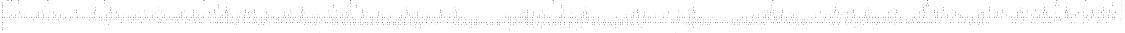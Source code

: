 digraph "DD" {
size = "7.5,10"
center = true;
edge [dir = none];
{ node [shape = plaintext];
  edge [style = invis];
  "CONST NODES" [style = invis];
" b2 " -> " a5 " -> " a4 " -> " a3 " -> " a2 " -> " a1 " -> " a0 " -> " b0 " -> " b5 " -> " b1 " -> " b4 " -> " b3 " -> "CONST NODES"; 
}
{ rank = same; node [shape = box]; edge [style = invis];
"  m00  " -> "  m01  " -> "  m02  " -> "  m03  " -> "  m04  " -> "  m05  " -> "  m06  " -> "  m07  " -> "  m08  " -> "  m09  " -> "  m10  " -> "  m11  "; }
{ rank = same; " b2 ";
"0x5ec8" [label="b2"];
"0x5be7" [label="b2"];
"0x593c" [label="b2"];
"0x6053" [label="b2"];
"0x6a09" [label="b2"];
"0x59ce" [label="b2"];
"0x5d7a" [label="b2"];
"0x627c" [label="b2"];
"0x6544" [label="b2"];
"0x59ac" [label="b2"];
}
{ rank = same; " a5 ";
"0x651e" [label="a5"];
"0x58c1" [label="a5"];
"0x5ec7" [label="a5"];
"0x5978" [label="a5"];
"0x5d1d" [label="a5"];
"0x6052" [label="a5"];
"0x59bd" [label="a5"];
"0x59cd" [label="a5"];
"0x627b" [label="a5"];
"0x593b" [label="a5"];
"0x5f72" [label="a5"];
"0x6268" [label="a5"];
"0x6543" [label="a5"];
"0x59ab" [label="a5"];
}
{ rank = same; " a4 ";
"0x600f" [label="a4"];
"0x59cc" [label="a4"];
"0x590f" [label="a4"];
"0x5977" [label="a4"];
"0x5cb7" [label="a4"];
"0x596a" [label="a4"];
"0x5f71" [label="a4"];
"0x6234" [label="a4"];
"0x6051" [label="a4"];
"0x5d1c" [label="a4"];
"0x5738" [label="a4"];
"0x6542" [label="a4"];
"0x5043" [label="a4"];
"0x5e44" [label="a4"];
"0x5ec6" [label="a4"];
"0x58c0" [label="a4"];
"0x6759" [label="a4"];
"0x6267" [label="a4"];
"0x59bc" [label="a4"];
"0x651d" [label="a4"];
"0x593a" [label="a4"];
"0x64f3" [label="a4"];
"0x627a" [label="a4"];
"0x6099" [label="a4"];
"0x5f2b" [label="a4"];
"0x59aa" [label="a4"];
"0x6532" [label="a4"];
"0x599e" [label="a4"];
}
{ rank = same; " a3 ";
"0x5939" [label="a3"];
"0x5ec5" [label="a3"];
"0x6272" [label="a3"];
"0x590e" [label="a3"];
"0x651c" [label="a3"];
"0x5949" [label="a3"];
"0x66fa" [label="a3"];
"0x66ca" [label="a3"];
"0x5976" [label="a3"];
"0x66d8" [label="a3"];
"0x5969" [label="a3"];
"0x6579" [label="a3"];
"0x6436" [label="a3"];
"0x6233" [label="a3"];
"0x6741" [label="a3"];
"0x5efe" [label="a3"];
"0x6050" [label="a3"];
"0x5d1a" [label="a3"];
"0x59c4" [label="a3"];
"0x58e9" [label="a3"];
"0x6279" [label="a3"];
"0x5e43" [label="a3"];
"0x599d" [label="a3"];
"0x6266" [label="a3"];
"0x59bb" [label="a3"];
"0x5cf5" [label="a3"];
"0x6039" [label="a3"];
"0x6259" [label="a3"];
"0x59cb" [label="a3"];
"0x600e" [label="a3"];
"0x5ff3" [label="a3"];
"0x5ebe" [label="a3"];
"0x59b0" [label="a3"];
"0x64f2" [label="a3"];
"0x58b9" [label="a3"];
"0x6828" [label="a3"];
"0x5f70" [label="a3"];
"0x5cb6" [label="a3"];
"0x5e0f" [label="a3"];
"0x592f" [label="a3"];
"0x6098" [label="a3"];
"0x64d7" [label="a3"];
"0x6216" [label="a3"];
"0x58bf" [label="a3"];
"0x6820" [label="a3"];
"0x5f2a" [label="a3"];
"0x5989" [label="a3"];
"0x6531" [label="a3"];
"0x68e0" [label="a3"];
"0x6540" [label="a3"];
"0x59a9" [label="a3"];
"0x6508" [label="a3"];
"0x5f5a" [label="a3"];
"0x64b2" [label="a3"];
"0x4617" [label="a3"];
"0x6073" [label="a3"];
}
{ rank = same; " a2 ";
"0x6258" [label="a2"];
"0x5cd6" [label="a2"];
"0x59ca" [label="a2"];
"0x59ad" [label="a2"];
"0x5938" [label="a2"];
"0x600d" [label="a2"];
"0x58d2" [label="a2"];
"0x6498" [label="a2"];
"0x590d" [label="a2"];
"0x593f" [label="a2"];
"0x692d" [label="a2"];
"0x5ff2" [label="a2"];
"0x5099" [label="a2"];
"0x5e2b" [label="a2"];
"0x64f1" [label="a2"];
"0x6415" [label="a2"];
"0x6222" [label="a2"];
"0x691b" [label="a2"];
"0x5968" [label="a2"];
"0x595f" [label="a2"];
"0x6578" [label="a2"];
"0x59c1" [label="a2"];
"0x64e5" [label="a2"];
"0x64d6" [label="a2"];
"0x602f" [label="a2"];
"0x6097" [label="a2"];
"0x671a" [label="a2"];
"0x59c7" [label="a2"];
"0x5d18" [label="a2"];
"0x5efd" [label="a2"];
"0x5988" [label="a2"];
"0x67a7" [label="a2"];
"0x674c" [label="a2"];
"0x655d" [label="a2"];
"0x6472" [label="a2"];
"0x5d0b" [label="a2"];
"0x5d38" [label="a2"];
"0x59a8" [label="a2"];
"0x5998" [label="a2"];
"0x6507" [label="a2"];
"0x5e99" [label="a2"];
"0x596e" [label="a2"];
"0x5f59" [label="a2"];
"0x58be" [label="a2"];
"0x5cb5" [label="a2"];
"0x5e42" [label="a2"];
"0x59b4" [label="a2"];
"0x6985" [label="a2"];
"0x599c" [label="a2"];
"0x59ba" [label="a2"];
"0x6072" [label="a2"];
"0x6038" [label="a2"];
"0x58e8" [label="a2"];
"0x5f12" [label="a2"];
"0x5676" [label="a2"];
"0x6232" [label="a2"];
"0x5cf3" [label="a2"];
"0x63ac" [label="a2"];
"0x6529" [label="a2"];
"0x5fe2" [label="a2"];
"0x5d8d" [label="a2"];
"0x651b" [label="a2"];
"0x64fe" [label="a2"];
"0x69ba" [label="a2"];
"0x5948" [label="a2"];
"0x5ebd" [label="a2"];
"0x6203" [label="a2"];
"0x5975" [label="a2"];
"0x6278" [label="a2"];
"0x5f43" [label="a2"];
"0x66bd" [label="a2"];
"0x591e" [label="a2"];
"0x59a2" [label="a2"];
"0x6594" [label="a2"];
"0x58b8" [label="a2"];
"0x5f6f" [label="a2"];
"0x56e8" [label="a2"];
"0x59af" [label="a2"];
"0x5eb1" [label="a2"];
"0x5e0e" [label="a2"];
"0x592e" [label="a2"];
"0x6435" [label="a2"];
"0x59c3" [label="a2"];
"0x625f" [label="a2"];
"0x5f29" [label="a2"];
"0x6972" [label="a2"];
"0x653f" [label="a2"];
"0x6513" [label="a2"];
"0x58a6" [label="a2"];
"0x604f" [label="a2"];
"0x605a" [label="a2"];
"0x6252" [label="a2"];
"0x6043" [label="a2"];
"0x64cb" [label="a2"];
"0x5ee2" [label="a2"];
"0x5eac" [label="a2"];
"0x6008" [label="a2"];
"0x482f" [label="a2"];
"0x6271" [label="a2"];
"0x61c5" [label="a2"];
"0x6530" [label="a2"];
"0x5ec4" [label="a2"];
"0x637d" [label="a2"];
"0x5f69" [label="a2"];
"0x64b1" [label="a2"];
"0x58fb" [label="a2"];
"0x6265" [label="a2"];
"0x6215" [label="a2"];
"0x67ca" [label="a2"];
"0x6081" [label="a2"];
"0x5980" [label="a2"];
"0x61f1" [label="a2"];
}
{ rank = same; " a1 ";
"0x600c" [label="a1"];
"0x5963" [label="a1"];
"0x4669" [label="a1"];
"0x61d6" [label="a1"];
"0x64c2" [label="a1"];
"0x6506" [label="a1"];
"0x6202" [label="a1"];
"0x5f05" [label="a1"];
"0x64d2" [label="a1"];
"0x650d" [label="a1"];
"0x5f5e" [label="a1"];
"0x5983" [label="a1"];
"0x597f" [label="a1"];
"0x653a" [label="a1"];
"0x6414" [label="a1"];
"0x604a" [label="a1"];
"0x5e0d" [label="a1"];
"0x591d" [label="a1"];
"0x58bb" [label="a1"];
"0x6059" [label="a1"];
"0x5f42" [label="a1"];
"0x5942" [label="a1"];
"0x5f6e" [label="a1"];
"0x59a1" [label="a1"];
"0x646d" [label="a1"];
"0x5cff" [label="a1"];
"0x59a0" [label="a1"];
"0x666d" [label="a1"];
"0x5681" [label="a1"];
"0x59a5" [label="a1"];
"0x5e85" [label="a1"];
"0x58bd" [label="a1"];
"0x6569" [label="a1"];
"0x6434" [label="a1"];
"0x653e" [label="a1"];
"0x63c3" [label="a1"];
"0x626d" [label="a1"];
"0x59b6" [label="a1"];
"0x5e41" [label="a1"];
"0x5f28" [label="a1"];
"0x5efc" [label="a1"];
"0x58a5" [label="a1"];
"0x5709" [label="a1"];
"0x6651" [label="a1"];
"0x59a7" [label="a1"];
"0x5f1a" [label="a1"];
"0x5f81" [label="a1"];
"0x5997" [label="a1"];
"0x6a12" [label="a1"];
"0x5ed1" [label="a1"];
"0x5eb7" [label="a1"];
"0x58b2" [label="a1"];
"0x62ff" [label="a1"];
"0x64b0" [label="a1"];
"0x6339" [label="a1"];
"0x6270" [label="a1"];
"0x59c9" [label="a1"];
"0x6471" [label="a1"];
"0x6007" [label="a1"];
"0x5ee1" [label="a1"];
"0x595e" [label="a1"];
"0x5f30" [label="a1"];
"0x5eb0" [label="a1"];
"0x592d" [label="a1"];
"0x5d29" [label="a1"];
"0x5915" [label="a1"];
"0x590c" [label="a1"];
"0x63f7" [label="a1"];
"0x64d5" [label="a1"];
"0x58d1" [label="a1"];
"0x61e7" [label="a1"];
"0x5feb" [label="a1"];
"0x597d" [label="a1"];
"0x59b9" [label="a1"];
"0x596b" [label="a1"];
"0x58dc" [label="a1"];
"0x6993" [label="a1"];
"0x621b" [label="a1"];
"0x6071" [label="a1"];
"0x6813" [label="a1"];
"0x5ce4" [label="a1"];
"0x61fe" [label="a1"];
"0x6080" [label="a1"];
"0x6832" [label="a1"];
"0x6037" [label="a1"];
"0x5f11" [label="a1"];
"0x5cf2" [label="a1"];
"0x599b" [label="a1"];
"0x5da4" [label="a1"];
"0x5fd1" [label="a1"];
"0x6528" [label="a1"];
"0x5937" [label="a1"];
"0x678a" [label="a1"];
"0x59ae" [label="a1"];
"0x61ae" [label="a1"];
"0x651a" [label="a1"];
"0x596d" [label="a1"];
"0x64fd" [label="a1"];
"0x6257" [label="a1"];
"0x620b" [label="a1"];
"0x68ba" [label="a1"];
"0x67e0" [label="a1"];
"0x5947" [label="a1"];
"0x5f98" [label="a1"];
"0x6497" [label="a1"];
"0x6277" [label="a1"];
"0x59c2" [label="a1"];
"0x5e2a" [label="a1"];
"0x58f0" [label="a1"];
"0x637b" [label="a1"];
"0x5db1" [label="a1"];
"0x593e" [label="a1"];
"0x59c8" [label="a1"];
"0x67ef" [label="a1"];
"0x5d13" [label="a1"];
"0x6593" [label="a1"];
"0x599a" [label="a1"];
"0x558c" [label="a1"];
"0x64f0" [label="a1"];
"0x6424" [label="a1"];
"0x5967" [label="a1"];
"0x633d" [label="a1"];
"0x625c" [label="a1"];
"0x59bf" [label="a1"];
"0x5974" [label="a1"];
"0x58b7" [label="a1"];
"0x68ca" [label="a1"];
"0x625e" [label="a1"];
"0x6221" [label="a1"];
"0x602e" [label="a1"];
"0x5dd7" [label="a1"];
"0x6577" [label="a1"];
"0x5e93" [label="a1"];
"0x5e1e" [label="a1"];
"0x6586" [label="a1"];
"0x64e4" [label="a1"];
"0x5e98" [label="a1"];
"0x6214" [label="a1"];
"0x6096" [label="a1"];
"0x5eec" [label="a1"];
"0x624f" [label="a1"];
"0x6079" [label="a1"];
"0x64aa" [label="a1"];
"0x59b3" [label="a1"];
"0x69df" [label="a1"];
"0x652f" [label="a1"];
"0x606b" [label="a1"];
"0x6503" [label="a1"];
"0x6264" [label="a1"];
"0x5971" [label="a1"];
"0x6926" [label="a1"];
"0x655c" [label="a1"];
"0x6512" [label="a1"];
"0x58c9" [label="a1"];
"0x67bb" [label="a1"];
"0x5ca8" [label="a1"];
"0x5086" [label="a1"];
"0x6717" [label="a1"];
"0x59c6" [label="a1"];
"0x654f" [label="a1"];
"0x58e7" [label="a1"];
"0x5fe1" [label="a1"];
"0x6943" [label="a1"];
"0x670b" [label="a1"];
"0x5d16" [label="a1"];
"0x64ca" [label="a1"];
"0x640b" [label="a1"];
"0x5d0a" [label="a1"];
"0x5d37" [label="a1"];
"0x6523" [label="a1"];
"0x6231" [label="a1"];
"0x6042" [label="a1"];
"0x5d46" [label="a1"];
"0x6719" [label="a1"];
"0x5ec3" [label="a1"];
"0x6262" [label="a1"];
"0x688a" [label="a1"];
"0x69b6" [label="a1"];
"0x64f8" [label="a1"];
"0x592a" [label="a1"];
"0x56f7" [label="a1"];
"0x609c" [label="a1"];
"0x63ba" [label="a1"];
"0x5f58" [label="a1"];
"0x5cb4" [label="a1"];
"0x6700" [label="a1"];
"0x5cfe" [label="a1"];
"0x59c0" [label="a1"];
"0x6633" [label="a1"];
"0x5932" [label="a1"];
"0x5f4a" [label="a1"];
"0x6255" [label="a1"];
"0x604e" [label="a1"];
"0x5ffb" [label="a1"];
"0x6251" [label="a1"];
"0x5ff1" [label="a1"];
"0x5f68" [label="a1"];
"0x58fa" [label="a1"];
"0x5fb2" [label="a1"];
"0x5cc5" [label="a1"];
"0x5909" [label="a1"];
"0x64dd" [label="a1"];
"0x5eaa" [label="a1"];
"0x6518" [label="a1"];
"0x64ec" [label="a1"];
"0x61f0" [label="a1"];
"0x5e35" [label="a1"];
"0x622a" [label="a1"];
"0x5987" [label="a1"];
"0x5ebc" [label="a1"];
"0x5cd5" [label="a1"];
"0x6486" [label="a1"];
"0x6090" [label="a1"];
}
{ rank = same; " a0 ";
"0x5ec9" [label="a0"];
"0x59a6" [label="a0"];
"0x5914" [label="a0"];
"0x6382" [label="a0"];
"0x69bc" [label="a0"];
"0x5eaf" [label="a0"];
"0x69f4" [label="a0"];
"0x5f67" [label="a0"];
"0x607a" [label="a0"];
"0x5e92" [label="a0"];
"0x5cb3" [label="a0"];
"0x6220" [label="a0"];
"0x600b" [label="a0"];
"0x5fd8" [label="a0"];
"0x5f5b" [label="a0"];
"0x6552" [label="a0"];
"0x5e2f" [label="a0"];
"0x6545" [label="a0"];
"0x64ef" [label="a0"];
"0x6058" [label="a0"];
"0x5cb1" [label="a0"];
"0x64d9" [label="a0"];
"0x64d1" [label="a0"];
"0x5f80" [label="a0"];
"0x596c" [label="a0"];
"0x6419" [label="a0"];
"0x6093" [label="a0"];
"0x6256" [label="a0"];
"0x5f5d" [label="a0"];
"0x5f04" [label="a0"];
"0x5729" [label="a0"];
"0x69a3" [label="a0"];
"0x59b1" [label="a0"];
"0x6660" [label="a0"];
"0x5f41" [label="a0"];
"0x58c5" [label="a0"];
"0x5083" [label="a0"];
"0x5933" [label="a0"];
"0x5081" [label="a0"];
"0x625d" [label="a0"];
"0x6527" [label="a0"];
"0x6254" [label="a0"];
"0x6539" [label="a0"];
"0x626a" [label="a0"];
"0x6879" [label="a0"];
"0x59c5" [label="a0"];
"0x64af" [label="a0"];
"0x5e40" [label="a0"];
"0x5ddb" [label="a0"];
"0x5dca" [label="a0"];
"0x668f" [label="a0"];
"0x6263" [label="a0"];
"0x659b" [label="a0"];
"0x5e0c" [label="a0"];
"0x6056" [label="a0"];
"0x6560" [label="a0"];
"0x6535" [label="a0"];
"0x5cc9" [label="a0"];
"0x6253" [label="a0"];
"0x64fc" [label="a0"];
"0x5fad" [label="a0"];
"0x5e97" [label="a0"];
"0x6433" [label="a0"];
"0x5cf6" [label="a0"];
"0x654d" [label="a0"];
"0x59a4" [label="a0"];
"0x5e29" [label="a0"];
"0x5f3d" [label="a0"];
"0x595d" [label="a0"];
"0x572c" [label="a0"];
"0x64c9" [label="a0"];
"0x5996" [label="a0"];
"0x5d09" [label="a0"];
"0x5e74" [label="a0"];
"0x624e" [label="a0"];
"0x5fd0" [label="a0"];
"0x6511" [label="a0"];
"0x5fe4" [label="a0"];
"0x6276" [label="a0"];
"0x6229" [label="a0"];
"0x5e1d" [label="a0"];
"0x6250" [label="a0"];
"0x6225" [label="a0"];
"0x5ef8" [label="a0"];
"0x5736" [label="a0"];
"0x6405" [label="a0"];
"0x61fd" [label="a0"];
"0x685c" [label="a0"];
"0x58c8" [label="a0"];
"0x653d" [label="a0"];
"0x6201" [label="a0"];
"0x5e14" [label="a0"];
"0x656e" [label="a0"];
"0x5970" [label="a0"];
"0x6525" [label="a0"];
"0x6218" [label="a0"];
"0x5d15" [label="a0"];
"0x606d" [label="a0"];
"0x5d2e" [label="a0"];
"0x534d" [label="a0"];
"0x6095" [label="a0"];
"0x625a" [label="a0"];
"0x66a2" [label="a0"];
"0x64e0" [label="a0"];
"0x6423" [label="a0"];
"0x6070" [label="a0"];
"0x5cdb" [label="a0"];
"0x64e8" [label="a0"];
"0x5f0d" [label="a0"];
"0x6041" [label="a0"];
"0x68d4" [label="a0"];
"0x58e3" [label="a0"];
"0x5918" [label="a0"];
"0x64fa" [label="a0"];
"0x67c5" [label="a0"];
"0x640f" [label="a0"];
"0x640a" [label="a0"];
"0x5d92" [label="a0"];
"0x693f" [label="a0"];
"0x5e4a" [label="a0"];
"0x6a0e" [label="a0"];
"0x6522" [label="a0"];
"0x6519" [label="a0"];
"0x5f10" [label="a0"];
"0x483a" [label="a0"];
"0x64bf" [label="a0"];
"0x5732" [label="a0"];
"0x5fea" [label="a0"];
"0x5931" [label="a0"];
"0x68f3" [label="a0"];
"0x5fca" [label="a0"];
"0x5962" [label="a0"];
"0x646c" [label="a0"];
"0x645f" [label="a0"];
"0x606a" [label="a0"];
"0x5d36" [label="a0"];
"0x685d" [label="a0"];
"0x650f" [label="a0"];
"0x5082" [label="a0"];
"0x6585" [label="a0"];
"0x6502" [label="a0"];
"0x604d" [label="a0"];
"0x6036" [label="a0"];
"0x58db" [label="a0"];
"0x652b" [label="a0"];
"0x5712" [label="a0"];
"0x6274" [label="a0"];
"0x5cf1" [label="a0"];
"0x662f" [label="a0"];
"0x5eeb" [label="a0"];
"0x597c" [label="a0"];
"0x58b4" [label="a0"];
"0x5d55" [label="a0"];
"0x6496" [label="a0"];
"0x608e" [label="a0"];
"0x64f7" [label="a0"];
"0x650a" [label="a0"];
"0x5929" [label="a0"];
"0x4819" [label="a0"];
"0x635f" [label="a0"];
"0x6576" [label="a0"];
"0x5e56" [label="a0"];
"0x6707" [label="a0"];
"0x6075" [label="a0"];
"0x5907" [label="a0"];
"0x593d" [label="a0"];
"0x68fc" [label="a0"];
"0x599f" [label="a0"];
"0x61fa" [label="a0"];
"0x5771" [label="a0"];
"0x624d" [label="a0"];
"0x6049" [label="a0"];
"0x69f3" [label="a0"];
"0x58f6" [label="a0"];
"0x698d" [label="a0"];
"0x5936" [label="a0"];
"0x6505" [label="a0"];
"0x6470" [label="a0"];
"0x5ff0" [label="a0"];
"0x6588" [label="a0"];
"0x597a" [label="a0"];
"0x6483" [label="a0"];
"0x6033" [label="a0"];
"0x58ec" [label="a0"];
"0x6261" [label="a0"];
"0x59be" [label="a0"];
"0x5e7c" [label="a0"];
"0x5d45" [label="a0"];
"0x6877" [label="a0"];
"0x591c" [label="a0"];
"0x6515" [label="a0"];
"0x621a" [label="a0"];
"0x61e4" [label="a0"];
"0x5cc4" [label="a0"];
"0x620a" [label="a0"];
"0x5f6c" [label="a0"];
"0x5f57" [label="a0"];
"0x5ce1" [label="a0"];
"0x5cba" [label="a0"];
"0x5ca7" [label="a0"];
"0x58b6" [label="a0"];
"0x5caf" [label="a0"];
"0x56eb" [label="a0"];
"0x609b" [label="a0"];
"0x5ebb" [label="a0"];
"0x5964" [label="a0"];
"0x5e84" [label="a0"];
"0x5973" [label="a0"];
"0x6822" [label="a0"];
"0x6568" [label="a0"];
"0x6491" [label="a0"];
"0x6932" [label="a0"];
"0x64dc" [label="a0"];
"0x5ec2" [label="a0"];
"0x6500" [label="a0"];
"0x5ffa" [label="a0"];
"0x58d9" [label="a0"];
"0x58a4" [label="a0"];
"0x565e" [label="a0"];
"0x64ce" [label="a0"];
"0x6485" [label="a0"];
"0x68a5" [label="a0"];
"0x6431" [label="a0"];
"0x6078" [label="a0"];
"0x58c3" [label="a0"];
"0x64c6" [label="a0"];
"0x58ef" [label="a0"];
"0x4fb4" [label="a0"];
"0x5f53" [label="a0"];
"0x67d0" [label="a0"];
"0x652e" [label="a0"];
"0x647d" [label="a0"];
"0x675d" [label="a0"];
"0x5d12" [label="a0"];
"0x6888" [label="a0"];
"0x6068" [label="a0"];
"0x5d03" [label="a0"];
"0x59b5" [label="a0"];
"0x6213" [label="a0"];
"0x6211" [label="a0"];
"0x5908" [label="a0"];
"0x683a" [label="a0"];
"0x5d20" [label="a0"];
"0x6520" [label="a0"];
"0x5ede" [label="a0"];
"0x655b" [label="a0"];
"0x5f6d" [label="a0"];
"0x5981" [label="a0"];
"0x5707" [label="a0"];
"0x668c" [label="a0"];
"0x609d" [label="a0"];
"0x5913" [label="a0"];
"0x5de1" [label="a0"];
"0x5f19" [label="a0"];
"0x5f97" [label="a0"];
"0x64a9" [label="a0"];
"0x607f" [label="a0"];
"0x5fb1" [label="a0"];
"0x695e" [label="a0"];
"0x5d10" [label="a0"];
"0x63ca" [label="a0"];
"0x58ba" [label="a0"];
"0x6336" [label="a0"];
"0x61ef" [label="a0"];
"0x62b2" [label="a0"];
"0x5f27" [label="a0"];
"0x6230" [label="a0"];
"0x5efb" [label="a0"];
"0x6592" [label="a0"];
"0x64c1" [label="a0"];
"0x595a" [label="a0"];
"0x625b" [label="a0"];
"0x61dc" [label="a0"];
"0x592c" [label="a0"];
"0x6002" [label="a0"];
"0x5f25" [label="a0"];
"0x64eb" [label="a0"];
"0x5e8e" [label="a0"];
"0x64d4" [label="a0"];
"0x5e1f" [label="a0"];
"0x6335" [label="a0"];
"0x603d" [label="a0"];
"0x608f" [label="a0"];
"0x5cfd" [label="a0"];
"0x69e6" [label="a0"];
"0x597e" [label="a0"];
"0x58f9" [label="a0"];
"0x6379" [label="a0"];
"0x58bc" [label="a0"];
"0x4e10" [label="a0"];
"0x5999" [label="a0"];
"0x6307" [label="a0"];
"0x58b1" [label="a0"];
"0x5ee0" [label="a0"];
"0x5ed0" [label="a0"];
"0x59b8" [label="a0"];
"0x466b" [label="a0"];
"0x59b2" [label="a0"];
"0x63f6" [label="a0"];
"0x602a" [label="a0"];
"0x666c" [label="a0"];
"0x61d7" [label="a0"];
"0x4de8" [label="a0"];
"0x6260" [label="a0"];
"0x650c" [label="a0"];
"0x5982" [label="a0"];
"0x602d" [label="a0"];
"0x58d0" [label="a0"];
"0x5e34" [label="a0"];
"0x5994" [label="a0"];
"0x5ff6" [label="a0"];
"0x5f94" [label="a0"];
"0x69b3" [label="a0"];
"0x5e00" [label="a0"];
"0x58e6" [label="a0"];
"0x5ee6" [label="a0"];
"0x590b" [label="a0"];
"0x6413" [label="a0"];
"0x5f64" [label="a0"];
"0x626f" [label="a0"];
"0x5f2f" [label="a0"];
"0x61ee" [label="a0"];
"0x5944" [label="a0"];
"0x64a6" [label="a0"];
"0x5986" [label="a0"];
"0x6006" [label="a0"];
"0x5ce8" [label="a0"];
"0x5db2" [label="a0"];
"0x5f7d" [label="a0"];
"0x5eb6" [label="a0"];
"0x672d" [label="a0"];
"0x5d9e" [label="a0"];
"0x5f46" [label="a0"];
"0x5d28" [label="a0"];
"0x63fd" [label="a0"];
"0x573e" [label="a0"];
"0x5e08" [label="a0"];
"0x626c" [label="a0"];
"0x6009" [label="a0"];
"0x69ca" [label="a0"];
"0x657d" [label="a0"];
"0x5ea9" [label="a0"];
"0x6a10" [label="a0"];
"0x66db" [label="a0"];
"0x64e3" [label="a0"];
"0x5e63" [label="a0"];
"0x63b1" [label="a0"];
"0x5f16" [label="a0"];
"0x5053" [label="a0"];
"0x6850" [label="a0"];
"0x5941" [label="a0"];
"0x5961" [label="a0"];
"0x6469" [label="a0"];
"0x6047" [label="a0"];
"0x68f8" [label="a0"];
"0x6517" [label="a0"];
"0x5fe0" [label="a0"];
"0x5cd4" [label="a0"];
"0x5966" [label="a0"];
"0x5f01" [label="a0"];
"0x56ef" [label="a0"];
"0x64f5" [label="a0"];
"0x5946" [label="a0"];
"0x504a" [label="a0"];
"0x5d3d" [label="a0"];
"0x5f49" [label="a0"];
}
{ rank = same; " b0 ";
"0x59b7" [label="b0"];
"0x6715" [label="b0"];
"0x68cb" [label="b0"];
"0x5eba" [label="b0"];
"0x6048" [label="b0"];
"0x6927" [label="b0"];
"0x6567" [label="b0"];
"0x58eb" [label="b0"];
"0x5f7f" [label="b0"];
"0x6074" [label="b0"];
"0x6587" [label="b0"];
"0x5f18" [label="b0"];
"0x5d02" [label="b0"];
"0x58b0" [label="b0"];
"0x5e28" [label="b0"];
"0x64a5" [label="b0"];
"0x5ea8" [label="b0"];
"0x5d1e" [label="b0"];
"0x652a" [label="b0"];
"0x63f5" [label="b0"];
"0x6077" [label="b0"];
"0x6510" [label="b0"];
"0x5061" [label="b0"];
"0x5f96" [label="b0"];
"0x5cc8" [label="b0"];
"0x5930" [label="b0"];
"0x6094" [label="b0"];
"0x64ee" [label="b0"];
"0x5e55" [label="b0"];
"0x6551" [label="b0"];
"0x58a3" [label="b0"];
"0x655a" [label="b0"];
"0x6490" [label="b0"];
"0x590a" [label="b0"];
"0x6524" [label="b0"];
"0x6210" [label="b0"];
"0x5cb2" [label="b0"];
"0x5eae" [label="b0"];
"0x571a" [label="b0"];
"0x5741" [label="b0"];
"0x4e1b" [label="b0"];
"0x646b" [label="b0"];
"0x6838" [label="b0"];
"0x608d" [label="b0"];
"0x6057" [label="b0"];
"0x45eb" [label="b0"];
"0x5960" [label="b0"];
"0x5df8" [label="b0"];
"0x5e1c" [label="b0"];
"0x64f6" [label="b0"];
"0x603c" [label="b0"];
"0x58ee" [label="b0"];
"0x5eea" [label="b0"];
"0x66a0" [label="b0"];
"0x5e62" [label="b0"];
"0x5edd" [label="b0"];
"0x640e" [label="b0"];
"0x6a0f" [label="b0"];
"0x69c0" [label="b0"];
"0x64c8" [label="b0"];
"0x5d27" [label="b0"];
"0x5cda" [label="b0"];
"0x697a" [label="b0"];
"0x64e2" [label="b0"];
"0x626e" [label="b0"];
"0x6217" [label="b0"];
"0x6069" [label="b0"];
"0x5fd7" [label="b0"];
"0x5346" [label="b0"];
"0x5906" [label="b0"];
"0x5e0b" [label="b0"];
"0x64ff" [label="b0"];
"0x6273" [label="b0"];
"0x6514" [label="b0"];
"0x5da3" [label="b0"];
"0x664a" [label="b0"];
"0x606c" [label="b0"];
"0x66df" [label="b0"];
"0x6409" [label="b0"];
"0x5efa" [label="b0"];
"0x58da" [label="b0"];
"0x5e2e" [label="b0"];
"0x6534" [label="b0"];
"0x6300" [label="b0"];
"0x5ca6" [label="b0"];
"0x69fd" [label="b0"];
"0x6468" [label="b0"];
"0x6666" [label="b0"];
"0x6482" [label="b0"];
"0x5ff5" [label="b0"];
"0x5ce0" [label="b0"];
"0x5d44" [label="b0"];
"0x6212" [label="b0"];
"0x64db" [label="b0"];
"0x5fdf" [label="b0"];
"0x58c2" [label="b0"];
"0x6306" [label="b0"];
"0x652d" [label="b0"];
"0x5f56" [label="b0"];
"0x558a" [label="b0"];
"0x6962" [label="b0"];
"0x6504" [label="b0"];
"0x5945" [label="b0"];
"0x602c" [label="b0"];
"0x6989" [label="b0"];
"0x66b4" [label="b0"];
"0x5fc9" [label="b0"];
"0x6200" [label="b0"];
"0x58e5" [label="b0"];
"0x6710" [label="b0"];
"0x5f45" [label="b0"];
"0x61b3" [label="b0"];
"0x656d" [label="b0"];
"0x6040" [label="b0"];
"0x6665" [label="b0"];
"0x68dc" [label="b0"];
"0x659a" [label="b0"];
"0x6a15" [label="b0"];
"0x63d9" [label="b0"];
"0x5fb0" [label="b0"];
"0x58d8" [label="b0"];
"0x5965" [label="b0"];
"0x5cc3" [label="b0"];
"0x68df" [label="b0"];
"0x6537" [label="b0"];
"0x64c0" [label="b0"];
"0x5d0f" [label="b0"];
"0x5e33" [label="b0"];
"0x5761" [label="b0"];
"0x6591" [label="b0"];
"0x64f4" [label="b0"];
"0x5cf0" [label="b0"];
"0x6484" [label="b0"];
"0x5f3c" [label="b0"];
"0x61f9" [label="b0"];
"0x6422" [label="b0"];
"0x5d97" [label="b0"];
"0x64d3" [label="b0"];
"0x68bf" [label="b0"];
"0x5d0e" [label="b0"];
"0x6811" [label="b0"];
"0x675e" [label="b0"];
"0x562c" [label="b0"];
"0x64c5" [label="b0"];
"0x646f" [label="b0"];
"0x5fe9" [label="b0"];
"0x69f8" [label="b0"];
"0x6046" [label="b0"];
"0x64df" [label="b0"];
"0x6516" [label="b0"];
"0x5d2d" [label="b0"];
"0x6495" [label="b0"];
"0x6035" [label="b0"];
"0x6584" [label="b0"];
"0x5d3c" [label="b0"];
"0x6219" [label="b0"];
"0x650b" [label="b0"];
"0x5d68" [label="b0"];
"0x6501" [label="b0"];
"0x58cf" [label="b0"];
"0x653c" [label="b0"];
"0x62b1" [label="b0"];
"0x6688" [label="b0"];
"0x6412" [label="b0"];
"0x591b" [label="b0"];
"0x657c" [label="b0"];
"0x6521" [label="b0"];
"0x677e" [label="b0"];
"0x5f40" [label="b0"];
"0x4821" [label="b0"];
"0x5f03" [label="b0"];
"0x59a3" [label="b0"];
"0x6275" [label="b0"];
"0x654c" [label="b0"];
"0x5f15" [label="b0"];
"0x58c7" [label="b0"];
"0x5d57" [label="b0"];
"0x5f7c" [label="b0"];
"0x6432" [label="b0"];
"0x666b" [label="b0"];
"0x5f24" [label="b0"];
"0x5ce7" [label="b0"];
"0x5cb0" [label="b0"];
"0x6a1f" [label="b0"];
"0x6055" [label="b0"];
"0x622f" [label="b0"];
"0x5e83" [label="b0"];
"0x5e3f" [label="b0"];
"0x595c" [label="b0"];
"0x5f66" [label="b0"];
"0x5917" [label="b0"];
"0x5d35" [label="b0"];
"0x61fc" [label="b0"];
"0x597b" [label="b0"];
"0x5fcf" [label="b0"];
"0x5e49" [label="b0"];
"0x5da7" [label="b0"];
"0x5979" [label="b0"];
"0x67de" [label="b0"];
"0x671c" [label="b0"];
"0x5edf" [label="b0"];
"0x5d08" [label="b0"];
"0x5cae" [label="b0"];
"0x574c" [label="b0"];
"0x621f" [label="b0"];
"0x5940" [label="b0"];
"0x5f6b" [label="b0"];
"0x64d8" [label="b0"];
"0x67cb" [label="b0"];
"0x5f93" [label="b0"];
"0x5f0f" [label="b0"];
"0x5ecf" [label="b0"];
"0x50a5" [label="b0"];
"0x64ea" [label="b0"];
"0x58f8" [label="b0"];
"0x5db6" [label="b0"];
"0x64d0" [label="b0"];
"0x655f" [label="b0"];
"0x647c" [label="b0"];
"0x5995" [label="b0"];
"0x5fef" [label="b0"];
"0x5ec1" [label="b0"];
"0x6418" [label="b0"];
"0x5912" [label="b0"];
"0x68d6" [label="b0"];
"0x61d2" [label="b0"];
"0x67ea" [label="b0"];
"0x6029" [label="b0"];
"0x6092" [label="b0"];
"0x6005" [label="b0"];
"0x4830" [label="b0"];
"0x5cb9" [label="b0"];
"0x63fc" [label="b0"];
"0x5ef7" [label="b0"];
"0x6843" [label="b0"];
"0x6209" [label="b0"];
"0x650e" [label="b0"];
"0x5e96" [label="b0"];
"0x6526" [label="b0"];
"0x6032" [label="b0"];
"0x6509" [label="b0"];
"0x626b" [label="b0"];
"0x5928" [label="b0"];
"0x6404" [label="b0"];
"0x64f9" [label="b0"];
"0x606f" [label="b0"];
"0x5e13" [label="b0"];
"0x5943" [label="b0"];
"0x5eb5" [label="b0"];
"0x66f9" [label="b0"];
"0x68c9" [label="b0"];
"0x64ae" [label="b0"];
"0x5f00" [label="b0"];
"0x5e7b" [label="b0"];
"0x6067" [label="b0"];
"0x596f" [label="b0"];
"0x6946" [label="b0"];
"0x6740" [label="b0"];
"0x6430" [label="b0"];
"0x607e" [label="b0"];
"0x592b" [label="b0"];
"0x637c" [label="b0"];
"0x604c" [label="b0"];
"0x58b5" [label="b0"];
"0x5705" [label="b0"];
"0x64e7" [label="b0"];
"0x5f26" [label="b0"];
"0x68f9" [label="b0"];
"0x5cd3" [label="b0"];
"0x5d6b" [label="b0"];
"0x5dd8" [label="b0"];
"0x5df9" [label="b0"];
"0x67cd" [label="b0"];
"0x6228" [label="b0"];
"0x64fb" [label="b0"];
"0x5f2e" [label="b0"];
"0x5e07" [label="b0"];
"0x651f" [label="b0"];
"0x6575" [label="b0"];
"0x5dbf" [label="b0"];
"0x645e" [label="b0"];
"0x663a" [label="b0"];
"0x5ee5" [label="b0"];
"0x6269" [label="b0"];
"0x5e8d" [label="b0"];
"0x5935" [label="b0"];
"0x6a04" [label="b0"];
"0x609a" [label="b0"];
"0x5079" [label="b0"];
"0x64cd" [label="b0"];
"0x61be" [label="b0"];
"0x5f48" [label="b0"];
}
{ rank = same; " b5 ";
"0x5ec0" [label="b5"];
"0x648f" [label="b5"];
"0x61b2" [label="b5"];
"0x6421" [label="b5"];
"0x5f23" [label="b5"];
"0x64e1" [label="b5"];
"0x58ed" [label="b5"];
"0x5ef6" [label="b5"];
"0x5cc1" [label="b5"];
"0x6321" [label="b5"];
"0x64da" [label="b5"];
"0x603a" [label="b5"];
"0x61b9" [label="b5"];
"0x656a" [label="b5"];
"0x607b" [label="b5"];
"0x58e4" [label="b5"];
"0x6045" [label="b5"];
"0x6408" [label="b5"];
"0x5d00" [label="b5"];
"0x62de" [label="b5"];
"0x62c6" [label="b5"];
"0x5142" [label="b5"];
"0x6076" [label="b5"];
"0x62a0" [label="b5"];
"0x5d3b" [label="b5"];
"0x62c0" [label="b5"];
"0x6054" [label="b5"];
"0x574d" [label="b5"];
"0x5e8b" [label="b5"];
"0x64ac" [label="b5"];
"0x62c5" [label="b5"];
"0x64e6" [label="b5"];
"0x6044" [label="b5"];
"0x5f3f" [label="b5"];
"0x62b0" [label="b5"];
"0x66c0" [label="b5"];
"0x5eb4" [label="b5"];
"0x64de" [label="b5"];
"0x5cc7" [label="b5"];
"0x64b6" [label="b5"];
"0x5cc2" [label="b5"];
"0x62a7" [label="b5"];
"0x62a9" [label="b5"];
"0x641c" [label="b5"];
"0x5f52" [label="b5"];
"0x5d53" [label="b5"];
"0x5fc8" [label="b5"];
"0x5f65" [label="b5"];
"0x5ee3" [label="b5"];
"0x645d" [label="b5"];
"0x5eff" [label="b5"];
"0x5d42" [label="b5"];
"0x629e" [label="b5"];
"0x5ed6" [label="b5"];
"0x5d34" [label="b5"];
"0x5084" [label="b5"];
"0x5d2c" [label="b5"];
"0x6030" [label="b5"];
"0x567f" [label="b5"];
"0x5e2c" [label="b5"];
"0x6417" [label="b5"];
"0x5e82" [label="b5"];
"0x641e" [label="b5"];
"0x5e38" [label="b5"];
"0x5916" [label="b5"];
"0x5cef" [label="b5"];
"0x64c4" [label="b5"];
"0x606e" [label="b5"];
"0x64ad" [label="b5"];
"0x5e30" [label="b5"];
"0x5f95" [label="b5"];
"0x5e32" [label="b5"];
"0x5d61" [label="b5"];
"0x6438" [label="b5"];
"0x69e0" [label="b5"];
"0x652c" [label="b5"];
"0x6934" [label="b5"];
"0x505d" [label="b5"];
"0x5f3a" [label="b5"];
"0x604b" [label="b5"];
"0x5d01" [label="b5"];
"0x64a3" [label="b5"];
"0x62d3" [label="b5"];
"0x6429" [label="b5"];
"0x61fb" [label="b5"];
"0x5fe3" [label="b5"];
"0x5910" [label="b5"];
"0x6467" [label="b5"];
"0x640c" [label="b5"];
"0x5088" [label="b5"];
"0x6533" [label="b5"];
"0x58f7" [label="b5"];
"0x5e20" [label="b5"];
"0x5eca" [label="b5"];
"0x62c4" [label="b5"];
"0x5f7b" [label="b5"];
"0x5f6a" [label="b5"];
"0x696b" [label="b5"];
"0x5f47" [label="b5"];
"0x5e48" [label="b5"];
"0x5ce5" [label="b5"];
"0x5d0d" [label="b5"];
"0x6536" [label="b5"];
"0x609f" [label="b5"];
"0x6003" [label="b5"];
"0x6349" [label="b5"];
"0x5d43" [label="b5"];
"0x5eab" [label="b5"];
"0x5ead" [label="b5"];
"0x646a" [label="b5"];
"0x5ca5" [label="b5"];
"0x5ccf" [label="b5"];
"0x64b3" [label="b5"];
"0x5e94" [label="b5"];
"0x6031" [label="b5"];
"0x5fde" [label="b5"];
"0x654b" [label="b5"];
"0x5f17" [label="b5"];
"0x64a4" [label="b5"];
"0x63a7" [label="b5"];
"0x5cee" [label="b5"];
"0x69ea" [label="b5"];
"0x6287" [label="b5"];
"0x58c6" [label="b5"];
"0x6299" [label="b5"];
"0x58ce" [label="b5"];
"0x5e4c" [label="b5"];
"0x5faf" [label="b5"];
"0x5e54" [label="b5"];
"0x5e47" [label="b5"];
"0x658b" [label="b5"];
"0x628d" [label="b5"];
"0x5d0c" [label="b5"];
"0x63fb" [label="b5"];
"0x64a8" [label="b5"];
"0x5f7e" [label="b5"];
"0x62af" [label="b5"];
"0x603b" [label="b5"];
"0x6562" [label="b5"];
"0x6331" [label="b5"];
"0x5eb9" [label="b5"];
"0x5e78" [label="b5"];
"0x5fae" [label="b5"];
"0x6481" [label="b5"];
"0x64cc" [label="b5"];
"0x632c" [label="b5"];
"0x6034" [label="b5"];
"0x5cd2" [label="b5"];
"0x669c" [label="b5"];
"0x6281" [label="b5"];
"0x63f4" [label="b5"];
"0x62db" [label="b5"];
"0x6004" [label="b5"];
"0x5fd6" [label="b5"];
"0x5e3e" [label="b5"];
"0x63d8" [label="b5"];
"0x607d" [label="b5"];
"0x6583" [label="b5"];
"0x574e" [label="b5"];
"0x5972" [label="b5"];
"0x5905" [label="b5"];
"0x5ee7" [label="b5"];
"0x5ece" [label="b5"];
"0x5f3b" [label="b5"];
"0x602b" [label="b5"];
"0x5f14" [label="b5"];
"0x6406" [label="b5"];
"0x58ea" [label="b5"];
"0x684c" [label="b5"];
"0x5d14" [label="b5"];
"0x642f" [label="b5"];
"0x5e19" [label="b5"];
"0x5ee9" [label="b5"];
"0x6599" [label="b5"];
"0x659e" [label="b5"];
"0x5cab" [label="b5"];
"0x640d" [label="b5"];
"0x6559" [label="b5"];
"0x6945" [label="b5"];
"0x5e73" [label="b5"];
"0x62a5" [label="b5"];
"0x603f" [label="b5"];
"0x5e27" [label="b5"];
"0x62b7" [label="b5"];
"0x4f2b" [label="b5"];
"0x68ac" [label="b5"];
"0x5d2a" [label="b5"];
"0x5cdf" [label="b5"];
"0x6329" [label="b5"];
"0x5e8c" [label="b5"];
"0x5927" [label="b5"];
"0x5cc6" [label="b5"];
"0x63e8" [label="b5"];
"0x61ff" [label="b5"];
"0x5f92" [label="b5"];
"0x64c7" [label="b5"];
"0x595b" [label="b5"];
"0x5ef9" [label="b5"];
"0x5fce" [label="b5"];
"0x5d26" [label="b5"];
"0x63df" [label="b5"];
"0x5f7a" [label="b5"];
"0x63f1" [label="b5"];
"0x5f44" [label="b5"];
"0x69c7" [label="b5"];
"0x5e1b" [label="b5"];
"0x686e" [label="b5"];
"0x5f75" [label="b5"];
"0x6410" [label="b5"];
"0x5e11" [label="b5"];
"0x5f02" [label="b5"];
"0x61f8" [label="b5"];
"0x600a" [label="b5"];
"0x5f0e" [label="b5"];
"0x5911" [label="b5"];
"0x5cb8" [label="b5"];
"0x5f5c" [label="b5"];
"0x5d07" [label="b5"];
"0x5e12" [label="b5"];
"0x5f3e" [label="b5"];
"0x5eb8" [label="b5"];
"0x5cfc" [label="b5"];
"0x66f0" [label="b5"];
"0x62b8" [label="b5"];
"0x5ff4" [label="b5"];
"0x6547" [label="b5"];
"0x62cb" [label="b5"];
"0x656c" [label="b5"];
"0x67dd" [label="b5"];
"0x60a0" [label="b5"];
"0x5f55" [label="b5"];
"0x5e26" [label="b5"];
"0x62b9" [label="b5"];
"0x5d39" [label="b5"];
"0x628f" [label="b5"];
"0x62e8" [label="b5"];
"0x5d47" [label="b5"];
"0x61ab" [label="b5"];
"0x5ce6" [label="b5"];
"0x6494" [label="b5"];
"0x67d4" [label="b5"];
"0x69e1" [label="b5"];
"0x5ea7" [label="b5"];
"0x6574" [label="b5"];
"0x5f13" [label="b5"];
"0x5cad" [label="b5"];
"0x5de4" [label="b5"];
"0x6590" [label="b5"];
"0x638b" [label="b5"];
"0x5e53" [label="b5"];
"0x6091" [label="b5"];
"0x5f08" [label="b5"];
"0x6550" [label="b5"];
"0x58b3" [label="b5"];
"0x6288" [label="b5"];
"0x5f2d" [label="b5"];
"0x5f54" [label="b5"];
"0x6555" [label="b5"];
"0x62bf" [label="b5"];
"0x4e14" [label="b5"];
"0x62e6" [label="b5"];
"0x5cd9" [label="b5"];
"0x64e9" [label="b5"];
"0x5cd7" [label="b5"];
"0x5e95" [label="b5"];
"0x62cc" [label="b5"];
"0x5d48" [label="b5"];
"0x5f22" [label="b5"];
"0x6646" [label="b5"];
"0x6403" [label="b5"];
"0x655e" [label="b5"];
"0x5ee4" [label="b5"];
"0x5e81" [label="b5"];
"0x5fe8" [label="b5"];
"0x642a" [label="b5"];
"0x6842" [label="b5"];
"0x6280" [label="b5"];
"0x64ed" [label="b5"];
"0x657f" [label="b5"];
"0x6595" [label="b5"];
"0x5fd5" [label="b5"];
"0x6487" [label="b5"];
"0x5ebf" [label="b5"];
"0x653b" [label="b5"];
"0x573b" [label="b5"];
"0x5e91" [label="b5"];
"0x6566" [label="b5"];
"0x5edc" [label="b5"];
"0x64cf" [label="b5"];
"0x5d30" [label="b5"];
"0x5eb2" [label="b5"];
"0x5e2d" [label="b5"];
"0x5d22" [label="b5"];
"0x6493" [label="b5"];
"0x5e61" [label="b5"];
"0x6829" [label="b5"];
"0x6416" [label="b5"];
"0x5f2c" [label="b5"];
"0x5ff9" [label="b5"];
"0x6297" [label="b5"];
"0x6411" [label="b5"];
"0x66f5" [label="b5"];
"0x5934" [label="b5"];
"0x657b" [label="b5"];
"0x5e7a" [label="b5"];
"0x62d2" [label="b5"];
"0x62ae" [label="b5"];
"0x646e" [label="b5"];
}
{ rank = same; " b1 ";
"0x6598" [label="b1"];
"0x629d" [label="b1"];
"0x62da" [label="b1"];
"0x62a6" [label="b1"];
"0x6437" [label="b1"];
"0x642e" [label="b1"];
"0x609e" [label="b1"];
"0x5caa" [label="b1"];
"0x61b1" [label="b1"];
"0x5ecd" [label="b1"];
"0x5735" [label="b1"];
"0x6570" [label="b1"];
"0x603e" [label="b1"];
"0x6464" [label="b1"];
"0x62e7" [label="b1"];
"0x67e8" [label="b1"];
"0x6426" [label="b1"];
"0x4f30" [label="b1"];
"0x5711" [label="b1"];
"0x6428" [label="b1"];
"0x67ab" [label="b1"];
"0x658a" [label="b1"];
"0x6328" [label="b1"];
"0x6425" [label="b1"];
"0x63da" [label="b1"];
"0x62e5" [label="b1"];
"0x6920" [label="b1"];
"0x67bf" [label="b1"];
"0x6623" [label="b1"];
"0x5cc0" [label="b1"];
"0x671f" [label="b1"];
"0x5071" [label="b1"];
"0x62bd" [label="b1"];
"0x62dd" [label="b1"];
"0x6819" [label="b1"];
"0x5eb3" [label="b1"];
"0x5700" [label="b1"];
"0x5e39" [label="b1"];
"0x691c" [label="b1"];
"0x62bc" [label="b1"];
"0x641a" [label="b1"];
"0x5bf7" [label="b1"];
"0x5edb" [label="b1"];
"0x5ca4" [label="b1"];
"0x4e13" [label="b1"];
"0x62c9" [label="b1"];
"0x503f" [label="b1"];
"0x5dac" [label="b1"];
"0x62e2" [label="b1"];
"0x64c3" [label="b1"];
"0x62ad" [label="b1"];
"0x61df" [label="b1"];
"0x633a" [label="b1"];
"0x680e" [label="b1"];
"0x5ccb" [label="b1"];
"0x61d9" [label="b1"];
"0x6975" [label="b1"];
"0x6327" [label="b1"];
"0x6634" [label="b1"];
"0x628e" [label="b1"];
"0x682e" [label="b1"];
"0x6947" [label="b1"];
"0x6394" [label="b1"];
"0x481f" [label="b1"];
"0x6325" [label="b1"];
"0x5cbb" [label="b1"];
"0x5ecb" [label="b1"];
"0x5060" [label="b1"];
"0x5cd8" [label="b1"];
"0x63aa" [label="b1"];
"0x5cf8" [label="b1"];
"0x5ca9" [label="b1"];
"0x5663" [label="b1"];
"0x629f" [label="b1"];
"0x62d9" [label="b1"];
"0x641d" [label="b1"];
"0x62ac" [label="b1"];
"0x5349" [label="b1"];
"0x6452" [label="b1"];
"0x5ef0" [label="b1"];
"0x6a1e" [label="b1"];
"0x6907" [label="b1"];
"0x68c7" [label="b1"];
"0x5664" [label="b1"];
"0x656f" [label="b1"];
"0x658c" [label="b1"];
"0x62a4" [label="b1"];
"0x6800" [label="b1"];
"0x6294" [label="b1"];
"0x5723" [label="b1"];
"0x61c0" [label="b1"];
"0x508d" [label="b1"];
"0x6296" [label="b1"];
"0x627e" [label="b1"];
"0x6808" [label="b1"];
"0x5e36" [label="b1"];
"0x67f6" [label="b1"];
"0x668e" [label="b1"];
"0x6911" [label="b1"];
"0x6a17" [label="b1"];
"0x5e03" [label="b1"];
"0x5e10" [label="b1"];
"0x64ab" [label="b1"];
"0x6973" [label="b1"];
"0x67ba" [label="b1"];
"0x4e17" [label="b1"];
"0x6298" [label="b1"];
"0x474b" [label="b1"];
"0x5dab" [label="b1"];
"0x575c" [label="b1"];
"0x5dcb" [label="b1"];
"0x62d6" [label="b1"];
"0x66a8" [label="b1"];
"0x5cf7" [label="b1"];
"0x66c3" [label="b1"];
"0x62e3" [label="b1"];
"0x66c1" [label="b1"];
"0x6368" [label="b1"];
"0x5d7e" [label="b1"];
"0x5cd0" [label="b1"];
"0x62b6" [label="b1"];
"0x64a7" [label="b1"];
"0x6955" [label="b1"];
"0x627f" [label="b1"];
"0x6492" [label="b1"];
"0x68d1" [label="b1"];
"0x62a8" [label="b1"];
"0x6744" [label="b1"];
"0x62dc" [label="b1"];
"0x63f3" [label="b1"];
"0x69f7" [label="b1"];
"0x628c" [label="b1"];
"0x6465" [label="b1"];
"0x5e1a" [label="b1"];
}
{ rank = same; " b4 ";
"0x67a0" [label="b4"];
"0x6675" [label="b4"];
"0x5766" [label="b4"];
"0x67c9" [label="b4"];
"0x5751" [label="b4"];
"0x5d82" [label="b4"];
"0x68bb" [label="b4"];
"0x5716" [label="b4"];
"0x6835" [label="b4"];
"0x63a9" [label="b4"];
"0x6885" [label="b4"];
"0x5e02" [label="b4"];
}
{ rank = same; " b3 ";
"0x68d8" [label="b3"];
"0x69de" [label="b3"];
}
{ rank = same; "CONST NODES";
{ node [shape = box]; "0x45a0";
"0x459f";
}
}
"  m00  " -> "0x504a" [style = solid];
"  m01  " -> "0x688a" [style = solid];
"  m02  " -> "0x6a09" [style = solid];
"  m03  " -> "0x5d7a" [style = solid];
"  m04  " -> "0x5be7" [style = solid];
"  m05  " -> "0x627c" [style = solid];
"  m06  " -> "0x6544" [style = solid];
"  m07  " -> "0x5ec8" [style = solid];
"  m08  " -> "0x6053" [style = solid];
"  m09  " -> "0x593c" [style = solid];
"  m10  " -> "0x59ac" [style = solid];
"  m11  " -> "0x59ce" [style = solid];
"0x5ec8" -> "0x5d1d";
"0x5ec8" -> "0x5ec7" [style = dashed];
"0x5be7" -> "0x5738";
"0x5be7" -> "0x5043" [style = dashed];
"0x593c" -> "0x58c1";
"0x593c" -> "0x593b" [style = dashed];
"0x6053" -> "0x5f72";
"0x6053" -> "0x6052" [style = dashed];
"0x6a09" -> "0x6985";
"0x6a09" -> "0x637d" [style = dashed];
"0x59ce" -> "0x59bd";
"0x59ce" -> "0x59cd" [style = dashed];
"0x5d7a" -> "0x6828";
"0x5d7a" -> "0x4617" [style = dashed];
"0x627c" -> "0x6268";
"0x627c" -> "0x627b" [style = dashed];
"0x6544" -> "0x651e";
"0x6544" -> "0x6543" [style = dashed];
"0x59ac" -> "0x5978";
"0x59ac" -> "0x59ab" [style = dashed];
"0x651e" -> "0x64f3";
"0x651e" -> "0x651d" [style = dashed];
"0x58c1" -> "0x6099";
"0x58c1" -> "0x58c0" [style = dashed];
"0x5ec7" -> "0x5e44";
"0x5ec7" -> "0x5ec6" [style = dashed];
"0x5978" -> "0x596a";
"0x5978" -> "0x5977" [style = dashed];
"0x5d1d" -> "0x5cb7";
"0x5d1d" -> "0x5d1c" [style = dashed];
"0x6052" -> "0x6051";
"0x6052" -> "0x600f" [style = dashed];
"0x59bd" -> "0x59bc";
"0x59bd" -> "0x45a0" [style = dashed];
"0x59cd" -> "0x59cc";
"0x59cd" -> "0x45a0" [style = dashed];
"0x627b" -> "0x627a";
"0x627b" -> "0x6234" [style = dashed];
"0x593b" -> "0x590f";
"0x593b" -> "0x593a" [style = dashed];
"0x5f72" -> "0x5f2b";
"0x5f72" -> "0x5f71" [style = dashed];
"0x6268" -> "0x6267";
"0x6268" -> "0x6759" [style = dashed];
"0x6543" -> "0x6532";
"0x6543" -> "0x6542" [style = dashed];
"0x59ab" -> "0x599e";
"0x59ab" -> "0x59aa" [style = dashed];
"0x600f" -> "0x5ff3";
"0x600f" -> "0x600e" [style = dashed];
"0x59cc" -> "0x59c4";
"0x59cc" -> "0x59cb" [style = dashed];
"0x590f" -> "0x58e9";
"0x590f" -> "0x590e" [style = dashed];
"0x5977" -> "0x5976";
"0x5977" -> "0x45a0" [style = dashed];
"0x5cb7" -> "0x6579";
"0x5cb7" -> "0x5cb6" [style = dashed];
"0x596a" -> "0x5949";
"0x596a" -> "0x5969" [style = dashed];
"0x5f71" -> "0x5f5a";
"0x5f71" -> "0x5f70" [style = dashed];
"0x6234" -> "0x6216";
"0x6234" -> "0x6233" [style = dashed];
"0x6051" -> "0x6039";
"0x6051" -> "0x6050" [style = dashed];
"0x5d1c" -> "0x5cf5";
"0x5d1c" -> "0x5d1a" [style = dashed];
"0x5738" -> "0x68e0";
"0x5738" -> "0x6820" [style = dashed];
"0x6542" -> "0x6540";
"0x6542" -> "0x64b2" [style = dashed];
"0x5043" -> "0x66fa";
"0x5043" -> "0x66ca" [style = dashed];
"0x5e44" -> "0x5e0f";
"0x5e44" -> "0x5e43" [style = dashed];
"0x5ec6" -> "0x5ebe";
"0x5ec6" -> "0x5ec5" [style = dashed];
"0x58c0" -> "0x58b9";
"0x58c0" -> "0x58bf" [style = dashed];
"0x6759" -> "0x6741";
"0x6759" -> "0x66d8" [style = dashed];
"0x6267" -> "0x6259";
"0x6267" -> "0x6266" [style = dashed];
"0x59bc" -> "0x59b0";
"0x59bc" -> "0x59bb" [style = dashed];
"0x651d" -> "0x6508";
"0x651d" -> "0x651c" [style = dashed];
"0x593a" -> "0x592f";
"0x593a" -> "0x5939" [style = dashed];
"0x64f3" -> "0x64d7";
"0x64f3" -> "0x64f2" [style = dashed];
"0x627a" -> "0x6272";
"0x627a" -> "0x6279" [style = dashed];
"0x6099" -> "0x6073";
"0x6099" -> "0x6098" [style = dashed];
"0x5f2b" -> "0x5efe";
"0x5f2b" -> "0x5f2a" [style = dashed];
"0x59aa" -> "0x59a9";
"0x59aa" -> "0x45a0" [style = dashed];
"0x6532" -> "0x6531";
"0x6532" -> "0x6436" [style = dashed];
"0x599e" -> "0x5989";
"0x599e" -> "0x599d" [style = dashed];
"0x5939" -> "0x5938";
"0x5939" -> "0x45a0" [style = dashed];
"0x5ec5" -> "0x5ec4";
"0x5ec5" -> "0x5e99" [style = dashed];
"0x6272" -> "0x6271";
"0x6272" -> "0x5099" [style = dashed];
"0x590e" -> "0x58fb";
"0x590e" -> "0x590d" [style = dashed];
"0x651c" -> "0x6513";
"0x651c" -> "0x651b" [style = dashed];
"0x5949" -> "0x593f";
"0x5949" -> "0x5948" [style = dashed];
"0x66fa" -> "0x66bd";
"0x66fa" -> "0x692d" [style = dashed];
"0x66ca" -> "0x67a7";
"0x66ca" -> "0x69ba" [style = dashed];
"0x5976" -> "0x596e";
"0x5976" -> "0x5975" [style = dashed];
"0x66d8" -> "0x5eac";
"0x66d8" -> "0x63ac" [style = dashed];
"0x5969" -> "0x595f";
"0x5969" -> "0x5968" [style = dashed];
"0x6579" -> "0x655d";
"0x6579" -> "0x6578" [style = dashed];
"0x6436" -> "0x6415";
"0x6436" -> "0x6435" [style = dashed];
"0x6233" -> "0x6222";
"0x6233" -> "0x6232" [style = dashed];
"0x6741" -> "0x482f";
"0x6741" -> "0x671a" [style = dashed];
"0x5efe" -> "0x5ee2";
"0x5efe" -> "0x5efd" [style = dashed];
"0x6050" -> "0x6043";
"0x6050" -> "0x604f" [style = dashed];
"0x5d1a" -> "0x5d0b";
"0x5d1a" -> "0x5d18" [style = dashed];
"0x59c4" -> "0x59c1";
"0x59c4" -> "0x59c3" [style = dashed];
"0x58e9" -> "0x58d2";
"0x58e9" -> "0x58e8" [style = dashed];
"0x6279" -> "0x6278";
"0x6279" -> "0x61f1" [style = dashed];
"0x5e43" -> "0x5e2b";
"0x5e43" -> "0x5e42" [style = dashed];
"0x599d" -> "0x5998";
"0x599d" -> "0x599c" [style = dashed];
"0x6266" -> "0x625f";
"0x6266" -> "0x6265" [style = dashed];
"0x59bb" -> "0x59b4";
"0x59bb" -> "0x59ba" [style = dashed];
"0x5cf5" -> "0x5cd6";
"0x5cf5" -> "0x5cf3" [style = dashed];
"0x6039" -> "0x602f";
"0x6039" -> "0x6038" [style = dashed];
"0x6259" -> "0x6252";
"0x6259" -> "0x6258" [style = dashed];
"0x59cb" -> "0x59c7";
"0x59cb" -> "0x59ca" [style = dashed];
"0x600e" -> "0x6008";
"0x600e" -> "0x600d" [style = dashed];
"0x5ff3" -> "0x5fe2";
"0x5ff3" -> "0x5ff2" [style = dashed];
"0x5ebe" -> "0x5eb1";
"0x5ebe" -> "0x5ebd" [style = dashed];
"0x59b0" -> "0x59ad";
"0x59b0" -> "0x59af" [style = dashed];
"0x64f2" -> "0x64e5";
"0x64f2" -> "0x64f1" [style = dashed];
"0x58b9" -> "0x58a6";
"0x58b9" -> "0x58b8" [style = dashed];
"0x6828" -> "0x56e8";
"0x6828" -> "0x691b" [style = dashed];
"0x5f70" -> "0x5f69";
"0x5f70" -> "0x5f6f" [style = dashed];
"0x5cb6" -> "0x6594";
"0x5cb6" -> "0x5cb5" [style = dashed];
"0x5e0f" -> "0x5d38";
"0x5e0f" -> "0x5e0e" [style = dashed];
"0x592f" -> "0x591e";
"0x592f" -> "0x592e" [style = dashed];
"0x6098" -> "0x6081";
"0x6098" -> "0x6097" [style = dashed];
"0x64d7" -> "0x64cb";
"0x64d7" -> "0x64d6" [style = dashed];
"0x6216" -> "0x6203";
"0x6216" -> "0x6215" [style = dashed];
"0x58bf" -> "0x58be";
"0x58bf" -> "0x45a0" [style = dashed];
"0x6820" -> "0x5676";
"0x6820" -> "0x674c" [style = dashed];
"0x5f2a" -> "0x5f12";
"0x5f2a" -> "0x5f29" [style = dashed];
"0x5989" -> "0x5980";
"0x5989" -> "0x5988" [style = dashed];
"0x6531" -> "0x6529";
"0x6531" -> "0x6530" [style = dashed];
"0x68e0" -> "0x61c5";
"0x68e0" -> "0x5d8d" [style = dashed];
"0x6540" -> "0x653f";
"0x6540" -> "0x6472" [style = dashed];
"0x59a9" -> "0x59a2";
"0x59a9" -> "0x59a8" [style = dashed];
"0x6508" -> "0x64fe";
"0x6508" -> "0x6507" [style = dashed];
"0x5f5a" -> "0x5f43";
"0x5f5a" -> "0x5f59" [style = dashed];
"0x64b2" -> "0x6498";
"0x64b2" -> "0x64b1" [style = dashed];
"0x4617" -> "0x6972";
"0x4617" -> "0x67ca" [style = dashed];
"0x6073" -> "0x605a";
"0x6073" -> "0x6072" [style = dashed];
"0x6258" -> "0x6255";
"0x6258" -> "0x6257" [style = dashed];
"0x5cd6" -> "0x5cc5";
"0x5cd6" -> "0x5cd5" [style = dashed];
"0x59ca" -> "0x59c8";
"0x59ca" -> "0x59c9" [style = dashed];
"0x59ad" -> "0x6829";
"0x59ad" -> "0x596b" [style = dashed];
"0x5938" -> "0x5932";
"0x5938" -> "0x5937" [style = dashed];
"0x600d" -> "0x600c";
"0x600d" -> "0x45a0" [style = dashed];
"0x58d2" -> "0x58c9";
"0x58d2" -> "0x58d1" [style = dashed];
"0x6498" -> "0x6486";
"0x6498" -> "0x6497" [style = dashed];
"0x590d" -> "0x5909";
"0x590d" -> "0x590c" [style = dashed];
"0x593f" -> "0x5e02";
"0x593f" -> "0x593e" [style = dashed];
"0x692d" -> "0x6700";
"0x692d" -> "0x69b6" [style = dashed];
"0x5ff2" -> "0x5feb";
"0x5ff2" -> "0x5ff1" [style = dashed];
"0x5099" -> "0x5cff";
"0x5099" -> "0x637b" [style = dashed];
"0x5e2b" -> "0x5e1e";
"0x5e2b" -> "0x5e2a" [style = dashed];
"0x64f1" -> "0x64ec";
"0x64f1" -> "0x64f0" [style = dashed];
"0x6415" -> "0x640b";
"0x6415" -> "0x6414" [style = dashed];
"0x6222" -> "0x621b";
"0x6222" -> "0x6221" [style = dashed];
"0x691b" -> "0x67ef";
"0x691b" -> "0x68ba" [style = dashed];
"0x5968" -> "0x5963";
"0x5968" -> "0x5967" [style = dashed];
"0x595f" -> "0x595e";
"0x595f" -> "0x64ad" [style = dashed];
"0x6578" -> "0x6569";
"0x6578" -> "0x6577" [style = dashed];
"0x59c1" -> "0x59bf";
"0x59c1" -> "0x59c0" [style = dashed];
"0x64e5" -> "0x64dd";
"0x64e5" -> "0x64e4" [style = dashed];
"0x64d6" -> "0x64d2";
"0x64d6" -> "0x64d5" [style = dashed];
"0x602f" -> "0x602e";
"0x602f" -> "0x5f81" [style = dashed];
"0x6097" -> "0x6090";
"0x6097" -> "0x6096" [style = dashed];
"0x671a" -> "0x6943";
"0x671a" -> "0x69df" [style = dashed];
"0x59c7" -> "0x5e95";
"0x59c7" -> "0x59c6" [style = dashed];
"0x5d18" -> "0x5d13";
"0x5d18" -> "0x5d16" [style = dashed];
"0x5efd" -> "0x5eec";
"0x5efd" -> "0x5efc" [style = dashed];
"0x5988" -> "0x5983";
"0x5988" -> "0x5987" [style = dashed];
"0x67a7" -> "0x6339";
"0x67a7" -> "0x6993" [style = dashed];
"0x674c" -> "0x61ae";
"0x674c" -> "0x558c" [style = dashed];
"0x655d" -> "0x654f";
"0x655d" -> "0x655c" [style = dashed];
"0x6472" -> "0x646d";
"0x6472" -> "0x6471" [style = dashed];
"0x5d0b" -> "0x5cfe";
"0x5d0b" -> "0x5d0a" [style = dashed];
"0x5d38" -> "0x5d29";
"0x5d38" -> "0x5d37" [style = dashed];
"0x59a8" -> "0x59a5";
"0x59a8" -> "0x59a7" [style = dashed];
"0x5998" -> "0x64ad";
"0x5998" -> "0x5997" [style = dashed];
"0x6507" -> "0x6503";
"0x6507" -> "0x6506" [style = dashed];
"0x5e99" -> "0x5e93";
"0x5e99" -> "0x5e98" [style = dashed];
"0x596e" -> "0x596b";
"0x596e" -> "0x596d" [style = dashed];
"0x5f59" -> "0x5f4a";
"0x5f59" -> "0x5f58" [style = dashed];
"0x58be" -> "0x58bb";
"0x58be" -> "0x58bd" [style = dashed];
"0x5cb5" -> "0x5ca8";
"0x5cb5" -> "0x5cb4" [style = dashed];
"0x5e42" -> "0x5e35";
"0x5e42" -> "0x5e41" [style = dashed];
"0x59b4" -> "0x59b3";
"0x59b4" -> "0x5e95" [style = dashed];
"0x6985" -> "0x5086";
"0x6985" -> "0x61e7" [style = dashed];
"0x599c" -> "0x599a";
"0x599c" -> "0x599b" [style = dashed];
"0x59ba" -> "0x59b6";
"0x59ba" -> "0x59b9" [style = dashed];
"0x6072" -> "0x606b";
"0x6072" -> "0x6071" [style = dashed];
"0x6038" -> "0x6037";
"0x6038" -> "0x5f98" [style = dashed];
"0x58e8" -> "0x58e7";
"0x58e8" -> "0x58dc" [style = dashed];
"0x5f12" -> "0x5f05";
"0x5f12" -> "0x5f11" [style = dashed];
"0x5676" -> "0x6719";
"0x5676" -> "0x56f7" [style = dashed];
"0x6232" -> "0x6231";
"0x6232" -> "0x622a" [style = dashed];
"0x5cf3" -> "0x5ce4";
"0x5cf3" -> "0x5cf2" [style = dashed];
"0x63ac" -> "0x63ba";
"0x63ac" -> "0x670b" [style = dashed];
"0x6529" -> "0x6523";
"0x6529" -> "0x6528" [style = dashed];
"0x5fe2" -> "0x5fd1";
"0x5fe2" -> "0x5fe1" [style = dashed];
"0x5d8d" -> "0x67e0";
"0x5d8d" -> "0x67bb" [style = dashed];
"0x651b" -> "0x6518";
"0x651b" -> "0x651a" [style = dashed];
"0x64fe" -> "0x64f8";
"0x64fe" -> "0x64fd" [style = dashed];
"0x69ba" -> "0x5681";
"0x69ba" -> "0x6813" [style = dashed];
"0x5948" -> "0x5942";
"0x5948" -> "0x5947" [style = dashed];
"0x5ebd" -> "0x5eb7";
"0x5ebd" -> "0x5ebc" [style = dashed];
"0x6203" -> "0x61fe";
"0x6203" -> "0x6202" [style = dashed];
"0x5975" -> "0x5971";
"0x5975" -> "0x5974" [style = dashed];
"0x6278" -> "0x6277";
"0x6278" -> "0x6832" [style = dashed];
"0x5f43" -> "0x5f30";
"0x5f43" -> "0x5f42" [style = dashed];
"0x66bd" -> "0x6651";
"0x66bd" -> "0x6926" [style = dashed];
"0x591e" -> "0x5915";
"0x591e" -> "0x591d" [style = dashed];
"0x59a2" -> "0x59a0";
"0x59a2" -> "0x59a1" [style = dashed];
"0x6594" -> "0x6586";
"0x6594" -> "0x6593" [style = dashed];
"0x58b8" -> "0x58b2";
"0x58b8" -> "0x58b7" [style = dashed];
"0x5f6f" -> "0x5f6e";
"0x5f6f" -> "0x45a0" [style = dashed];
"0x56e8" -> "0x5dd7";
"0x56e8" -> "0x62ff" [style = dashed];
"0x59af" -> "0x59ae";
"0x59af" -> "0x5d14" [style = dashed];
"0x5eb1" -> "0x5eaa";
"0x5eb1" -> "0x5eb0" [style = dashed];
"0x5e0e" -> "0x5d46";
"0x5e0e" -> "0x5e0d" [style = dashed];
"0x592e" -> "0x592a";
"0x592e" -> "0x592d" [style = dashed];
"0x6435" -> "0x6424";
"0x6435" -> "0x6434" [style = dashed];
"0x59c3" -> "0x5d14";
"0x59c3" -> "0x59c2" [style = dashed];
"0x625f" -> "0x625c";
"0x625f" -> "0x625e" [style = dashed];
"0x5f29" -> "0x5f1a";
"0x5f29" -> "0x5f28" [style = dashed];
"0x6972" -> "0x633d";
"0x6972" -> "0x5709" [style = dashed];
"0x653f" -> "0x653a";
"0x653f" -> "0x653e" [style = dashed];
"0x6513" -> "0x650d";
"0x6513" -> "0x6512" [style = dashed];
"0x58a6" -> "0x609c";
"0x58a6" -> "0x58a5" [style = dashed];
"0x604f" -> "0x604a";
"0x604f" -> "0x604e" [style = dashed];
"0x605a" -> "0x69de";
"0x605a" -> "0x6059" [style = dashed];
"0x6252" -> "0x624f";
"0x6252" -> "0x6251" [style = dashed];
"0x6043" -> "0x6042";
"0x6043" -> "0x5fb2" [style = dashed];
"0x64cb" -> "0x64c2";
"0x64cb" -> "0x64ca" [style = dashed];
"0x5ee2" -> "0x5ed1";
"0x5ee2" -> "0x5ee1" [style = dashed];
"0x5eac" -> "0x678a";
"0x5eac" -> "0x4669" [style = dashed];
"0x6008" -> "0x5ffb";
"0x6008" -> "0x6007" [style = dashed];
"0x482f" -> "0x6633";
"0x482f" -> "0x6717" [style = dashed];
"0x6271" -> "0x626d";
"0x6271" -> "0x6270" [style = dashed];
"0x61c5" -> "0x68ca";
"0x61c5" -> "0x63c3" [style = dashed];
"0x6530" -> "0x652f";
"0x6530" -> "0x63f7" [style = dashed];
"0x5ec4" -> "0x5ec3";
"0x5ec4" -> "0x5e85" [style = dashed];
"0x637d" -> "0x5da4";
"0x637d" -> "0x666d" [style = dashed];
"0x5f69" -> "0x5f5e";
"0x5f69" -> "0x5f68" [style = dashed];
"0x64b1" -> "0x64aa";
"0x64b1" -> "0x64b0" [style = dashed];
"0x58fb" -> "0x58f0";
"0x58fb" -> "0x58fa" [style = dashed];
"0x6265" -> "0x6262";
"0x6265" -> "0x6264" [style = dashed];
"0x6215" -> "0x6214";
"0x6215" -> "0x620b" [style = dashed];
"0x67ca" -> "0x61d6";
"0x67ca" -> "0x6a12" [style = dashed];
"0x6081" -> "0x6079";
"0x6081" -> "0x6080" [style = dashed];
"0x5980" -> "0x597d";
"0x5980" -> "0x597f" [style = dashed];
"0x61f1" -> "0x5db1";
"0x61f1" -> "0x61f0" [style = dashed];
"0x600c" -> "0x6009";
"0x600c" -> "0x600b" [style = dashed];
"0x5963" -> "0x5961";
"0x5963" -> "0x5962" [style = dashed];
"0x4669" -> "0x466b";
"0x4669" -> "0x6850" [style = dashed];
"0x61d6" -> "0x5712";
"0x61d6" -> "0x5707" [style = dashed];
"0x64c2" -> "0x64bf";
"0x64c2" -> "0x64c1" [style = dashed];
"0x6506" -> "0x6505";
"0x6506" -> "0x647d" [style = dashed];
"0x6202" -> "0x6201";
"0x6202" -> "0x5729" [style = dashed];
"0x5f05" -> "0x5f01";
"0x5f05" -> "0x5f04" [style = dashed];
"0x64d2" -> "0x64ce";
"0x64d2" -> "0x64d1" [style = dashed];
"0x650d" -> "0x650a";
"0x650d" -> "0x650c" [style = dashed];
"0x5f5e" -> "0x5f5b";
"0x5f5e" -> "0x5f5d" [style = dashed];
"0x5983" -> "0x5981";
"0x5983" -> "0x5982" [style = dashed];
"0x597f" -> "0x597e";
"0x597f" -> "0x5914" [style = dashed];
"0x653a" -> "0x6535";
"0x653a" -> "0x6539" [style = dashed];
"0x6414" -> "0x640f";
"0x6414" -> "0x6413" [style = dashed];
"0x604a" -> "0x6047";
"0x604a" -> "0x6049" [style = dashed];
"0x5e0d" -> "0x5e08";
"0x5e0d" -> "0x5e0c" [style = dashed];
"0x591d" -> "0x5918";
"0x591d" -> "0x591c" [style = dashed];
"0x58bb" -> "0x58ba";
"0x58bb" -> "0x5d14" [style = dashed];
"0x6059" -> "0x6056";
"0x6059" -> "0x6058" [style = dashed];
"0x5f42" -> "0x5f3d";
"0x5f42" -> "0x5f41" [style = dashed];
"0x5942" -> "0x5d0d";
"0x5942" -> "0x5941" [style = dashed];
"0x5f6e" -> "0x5f6c";
"0x5f6e" -> "0x5f6d" [style = dashed];
"0x59a1" -> "0x5d14";
"0x59a1" -> "0x5970" [style = dashed];
"0x646d" -> "0x6469";
"0x646d" -> "0x646c" [style = dashed];
"0x5cff" -> "0x68a5";
"0x5cff" -> "0x56ef" [style = dashed];
"0x59a0" -> "0x599f";
"0x59a0" -> "0x5d14" [style = dashed];
"0x666d" -> "0x698d";
"0x666d" -> "0x45a0" [style = dashed];
"0x5681" -> "0x6707";
"0x5681" -> "0x4e10" [style = dashed];
"0x59a5" -> "0x5e95";
"0x59a5" -> "0x59a4" [style = dashed];
"0x5e85" -> "0x5e7c";
"0x5e85" -> "0x5e84" [style = dashed];
"0x58bd" -> "0x58bc";
"0x58bd" -> "0x600b" [style = dashed];
"0x6569" -> "0x6560";
"0x6569" -> "0x6568" [style = dashed];
"0x6434" -> "0x6431";
"0x6434" -> "0x6433" [style = dashed];
"0x653e" -> "0x653d";
"0x653e" -> "0x645f" [style = dashed];
"0x63c3" -> "0x69e6";
"0x63c3" -> "0x58c3" [style = dashed];
"0x626d" -> "0x626a";
"0x626d" -> "0x626c" [style = dashed];
"0x59b6" -> "0x59b5";
"0x59b6" -> "0x600a" [style = dashed];
"0x5e41" -> "0x5e40";
"0x5e41" -> "0x5cb1" [style = dashed];
"0x5f28" -> "0x5f25";
"0x5f28" -> "0x5f27" [style = dashed];
"0x5efc" -> "0x5ef8";
"0x5efc" -> "0x5efb" [style = dashed];
"0x58a5" -> "0x609d";
"0x58a5" -> "0x58a4" [style = dashed];
"0x5709" -> "0x69ca";
"0x5709" -> "0x5d55" [style = dashed];
"0x6651" -> "0x666c";
"0x6651" -> "0x572c" [style = dashed];
"0x59a7" -> "0x59a6";
"0x59a7" -> "0x45a0" [style = dashed];
"0x5f1a" -> "0x5f16";
"0x5f1a" -> "0x5f19" [style = dashed];
"0x5f81" -> "0x5f7d";
"0x5f81" -> "0x5f80" [style = dashed];
"0x5997" -> "0x5994";
"0x5997" -> "0x5996" [style = dashed];
"0x6a12" -> "0x69f3";
"0x6a12" -> "0x5e00" [style = dashed];
"0x5ed1" -> "0x5ec9";
"0x5ed1" -> "0x5ed0" [style = dashed];
"0x5eb7" -> "0x5eb6";
"0x5eb7" -> "0x5e63" [style = dashed];
"0x58b2" -> "0x58b1";
"0x58b2" -> "0x64ad" [style = dashed];
"0x62ff" -> "0x6822";
"0x62ff" -> "0x5d55" [style = dashed];
"0x64b0" -> "0x64af";
"0x64b0" -> "0x45a0" [style = dashed];
"0x6339" -> "0x6382";
"0x6339" -> "0x61dc" [style = dashed];
"0x6270" -> "0x626f";
"0x6270" -> "0x69a3" [style = dashed];
"0x59c9" -> "0x59b8";
"0x59c9" -> "0x45a0" [style = dashed];
"0x6471" -> "0x6470";
"0x6471" -> "0x6307" [style = dashed];
"0x6007" -> "0x6002";
"0x6007" -> "0x6006" [style = dashed];
"0x5ee1" -> "0x5ede";
"0x5ee1" -> "0x5ee0" [style = dashed];
"0x595e" -> "0x595a";
"0x595e" -> "0x595d" [style = dashed];
"0x5f30" -> "0x69de";
"0x5f30" -> "0x5f2f" [style = dashed];
"0x5eb0" -> "0x5eaf";
"0x5eb0" -> "0x5e56" [style = dashed];
"0x592d" -> "0x592c";
"0x592d" -> "0x6829" [style = dashed];
"0x5d29" -> "0x5d20";
"0x5d29" -> "0x5d28" [style = dashed];
"0x5915" -> "0x5913";
"0x5915" -> "0x5914" [style = dashed];
"0x590c" -> "0x590b";
"0x590c" -> "0x5e02" [style = dashed];
"0x63f7" -> "0x63f6";
"0x63f7" -> "0x62b2" [style = dashed];
"0x64d5" -> "0x64d4";
"0x64d5" -> "0x63fd" [style = dashed];
"0x58d1" -> "0x58d0";
"0x58d1" -> "0x5fd0" [style = dashed];
"0x61e7" -> "0x6379";
"0x61e7" -> "0x6a10" [style = dashed];
"0x5feb" -> "0x5fe4";
"0x5feb" -> "0x5fea" [style = dashed];
"0x597d" -> "0x597a";
"0x597d" -> "0x597c" [style = dashed];
"0x59b9" -> "0x59a6";
"0x59b9" -> "0x59b8" [style = dashed];
"0x596b" -> "0x6829";
"0x596b" -> "0x58ba" [style = dashed];
"0x58dc" -> "0x58d9";
"0x58dc" -> "0x58db" [style = dashed];
"0x6993" -> "0x6879";
"0x6993" -> "0x675d" [style = dashed];
"0x621b" -> "0x6218";
"0x621b" -> "0x621a" [style = dashed];
"0x6071" -> "0x606d";
"0x6071" -> "0x6070" [style = dashed];
"0x6813" -> "0x5d92";
"0x6813" -> "0x69b3" [style = dashed];
"0x5ce4" -> "0x5cdb";
"0x5ce4" -> "0x5ce1" [style = dashed];
"0x61fe" -> "0x61fa";
"0x61fe" -> "0x61fd" [style = dashed];
"0x6080" -> "0x607a";
"0x6080" -> "0x607f" [style = dashed];
"0x6832" -> "0x5d9e";
"0x6832" -> "0x6877" [style = dashed];
"0x6037" -> "0x6033";
"0x6037" -> "0x6036" [style = dashed];
"0x5f11" -> "0x5f0d";
"0x5f11" -> "0x5f10" [style = dashed];
"0x5cf2" -> "0x5ce8";
"0x5cf2" -> "0x5cf1" [style = dashed];
"0x599b" -> "0x5966";
"0x599b" -> "0x6829" [style = dashed];
"0x5da4" -> "0x4de8";
"0x5da4" -> "0x5d6b" [style = dashed];
"0x5fd1" -> "0x5fca";
"0x5fd1" -> "0x5fd0" [style = dashed];
"0x6528" -> "0x6525";
"0x6528" -> "0x6527" [style = dashed];
"0x5937" -> "0x5933";
"0x5937" -> "0x5936" [style = dashed];
"0x678a" -> "0x685d";
"0x678a" -> "0x68fc" [style = dashed];
"0x59ae" -> "0x5f6a";
"0x59ae" -> "0x5931" [style = dashed];
"0x61ae" -> "0x662f";
"0x61ae" -> "0x5082" [style = dashed];
"0x651a" -> "0x6519";
"0x651a" -> "0x45a0" [style = dashed];
"0x596d" -> "0x596c";
"0x596d" -> "0x5d14" [style = dashed];
"0x64fd" -> "0x64fa";
"0x64fd" -> "0x64fc" [style = dashed];
"0x6257" -> "0x6256";
"0x6257" -> "0x69bc" [style = dashed];
"0x620b" -> "0x620a";
"0x620b" -> "0x5081" [style = dashed];
"0x68ba" -> "0x5db2";
"0x68ba" -> "0x5e00" [style = dashed];
"0x67e0" -> "0x6888";
"0x67e0" -> "0x635f" [style = dashed];
"0x5947" -> "0x5944";
"0x5947" -> "0x5946" [style = dashed];
"0x5f98" -> "0x5f94";
"0x5f98" -> "0x5f97" [style = dashed];
"0x6497" -> "0x6491";
"0x6497" -> "0x6496" [style = dashed];
"0x6277" -> "0x6274";
"0x6277" -> "0x6276" [style = dashed];
"0x59c2" -> "0x596f";
"0x59c2" -> "0x59b2" [style = dashed];
"0x5e2a" -> "0x5e1f";
"0x5e2a" -> "0x5e29" [style = dashed];
"0x58f0" -> "0x58ec";
"0x58f0" -> "0x58ef" [style = dashed];
"0x637b" -> "0x6932";
"0x637b" -> "0x69bc" [style = dashed];
"0x5db1" -> "0x63b1";
"0x5db1" -> "0x5de1" [style = dashed];
"0x593e" -> "0x609a";
"0x593e" -> "0x593d" [style = dashed];
"0x59c8" -> "0x600a";
"0x59c8" -> "0x59a6" [style = dashed];
"0x67ef" -> "0x5736";
"0x67ef" -> "0x66db" [style = dashed];
"0x5d13" -> "0x5d10";
"0x5d13" -> "0x5d12" [style = dashed];
"0x6593" -> "0x6588";
"0x6593" -> "0x6592" [style = dashed];
"0x599a" -> "0x592b";
"0x599a" -> "0x5999" [style = dashed];
"0x558c" -> "0x6660";
"0x558c" -> "0x69b3" [style = dashed];
"0x64f0" -> "0x64ef";
"0x64f0" -> "0x6433" [style = dashed];
"0x6424" -> "0x6419";
"0x6424" -> "0x6423" [style = dashed];
"0x5967" -> "0x5964";
"0x5967" -> "0x5966" [style = dashed];
"0x633d" -> "0x5053";
"0x633d" -> "0x56eb" [style = dashed];
"0x625c" -> "0x625a";
"0x625c" -> "0x625b" [style = dashed];
"0x59bf" -> "0x59be";
"0x59bf" -> "0x599f" [style = dashed];
"0x5974" -> "0x5973";
"0x5974" -> "0x5936" [style = dashed];
"0x58b7" -> "0x58b4";
"0x58b7" -> "0x58b6" [style = dashed];
"0x68ca" -> "0x534d";
"0x68ca" -> "0x5771" [style = dashed];
"0x625e" -> "0x625d";
"0x625e" -> "0x6a0e" [style = dashed];
"0x6221" -> "0x6220";
"0x6221" -> "0x5083" [style = dashed];
"0x602e" -> "0x602a";
"0x602e" -> "0x602d" [style = dashed];
"0x5dd7" -> "0x668c";
"0x5dd7" -> "0x68d4" [style = dashed];
"0x6577" -> "0x656e";
"0x6577" -> "0x6576" [style = dashed];
"0x5e93" -> "0x5e8e";
"0x5e93" -> "0x5e92" [style = dashed];
"0x5e1e" -> "0x5e14";
"0x5e1e" -> "0x5e1d" [style = dashed];
"0x6586" -> "0x657d";
"0x6586" -> "0x6585" [style = dashed];
"0x64e4" -> "0x64e0";
"0x64e4" -> "0x64e3" [style = dashed];
"0x5e98" -> "0x5e97";
"0x5e98" -> "0x45a0" [style = dashed];
"0x6214" -> "0x6211";
"0x6214" -> "0x6213" [style = dashed];
"0x6096" -> "0x6093";
"0x6096" -> "0x6095" [style = dashed];
"0x5eec" -> "0x5ee6";
"0x5eec" -> "0x5eeb" [style = dashed];
"0x624f" -> "0x624d";
"0x624f" -> "0x624e" [style = dashed];
"0x6079" -> "0x6075";
"0x6079" -> "0x6078" [style = dashed];
"0x64aa" -> "0x64a6";
"0x64aa" -> "0x64a9" [style = dashed];
"0x59b3" -> "0x59b1";
"0x59b3" -> "0x59b2" [style = dashed];
"0x69df" -> "0x6335";
"0x69df" -> "0x5081" [style = dashed];
"0x652f" -> "0x652b";
"0x652f" -> "0x652e" [style = dashed];
"0x606b" -> "0x6068";
"0x606b" -> "0x606a" [style = dashed];
"0x6503" -> "0x6500";
"0x6503" -> "0x6502" [style = dashed];
"0x6264" -> "0x6263";
"0x6264" -> "0x61ef" [style = dashed];
"0x5971" -> "0x5970";
"0x5971" -> "0x5e95" [style = dashed];
"0x6926" -> "0x668f";
"0x6926" -> "0x58c3" [style = dashed];
"0x655c" -> "0x6552";
"0x655c" -> "0x655b" [style = dashed];
"0x6512" -> "0x650f";
"0x6512" -> "0x6511" [style = dashed];
"0x58c9" -> "0x58c5";
"0x58c9" -> "0x58c8" [style = dashed];
"0x67bb" -> "0x68f3";
"0x67bb" -> "0x66a2" [style = dashed];
"0x5ca8" -> "0x659b";
"0x5ca8" -> "0x5ca7" [style = dashed];
"0x5086" -> "0x4819";
"0x5086" -> "0x672d" [style = dashed];
"0x6717" -> "0x685c";
"0x6717" -> "0x4fb4" [style = dashed];
"0x59c6" -> "0x59c5";
"0x59c6" -> "0x5973" [style = dashed];
"0x654f" -> "0x6545";
"0x654f" -> "0x654d" [style = dashed];
"0x58e7" -> "0x58e3";
"0x58e7" -> "0x58e6" [style = dashed];
"0x5fe1" -> "0x5fe0";
"0x5fe1" -> "0x5fd8" [style = dashed];
"0x6943" -> "0x565e";
"0x6943" -> "0x61e4" [style = dashed];
"0x670b" -> "0x61d7";
"0x670b" -> "0x67c5" [style = dashed];
"0x5d16" -> "0x5d15";
"0x5d16" -> "0x45a0" [style = dashed];
"0x64ca" -> "0x64c6";
"0x64ca" -> "0x64c9" [style = dashed];
"0x640b" -> "0x6405";
"0x640b" -> "0x640a" [style = dashed];
"0x5d0a" -> "0x5d03";
"0x5d0a" -> "0x5d09" [style = dashed];
"0x5d37" -> "0x5d2e";
"0x5d37" -> "0x5d36" [style = dashed];
"0x6523" -> "0x6520";
"0x6523" -> "0x6522" [style = dashed];
"0x6231" -> "0x6230";
"0x6231" -> "0x6225" [style = dashed];
"0x6042" -> "0x603d";
"0x6042" -> "0x6041" [style = dashed];
"0x5d46" -> "0x5d3d";
"0x5d46" -> "0x5d45" [style = dashed];
"0x6719" -> "0x6336";
"0x6719" -> "0x68f8" [style = dashed];
"0x5ec3" -> "0x5ec2";
"0x5ec3" -> "0x5e74" [style = dashed];
"0x6262" -> "0x6260";
"0x6262" -> "0x6261" [style = dashed];
"0x688a" -> "0x483a";
"0x688a" -> "0x63ca" [style = dashed];
"0x69b6" -> "0x69f4";
"0x69b6" -> "0x66a2" [style = dashed];
"0x64f8" -> "0x64f5";
"0x64f8" -> "0x64f7" [style = dashed];
"0x592a" -> "0x64ad";
"0x592a" -> "0x5929" [style = dashed];
"0x56f7" -> "0x693f";
"0x56f7" -> "0x675d" [style = dashed];
"0x609c" -> "0x5e02";
"0x609c" -> "0x609b" [style = dashed];
"0x63ba" -> "0x5dca";
"0x63ba" -> "0x695e" [style = dashed];
"0x5f58" -> "0x5f53";
"0x5f58" -> "0x5f57" [style = dashed];
"0x5cb4" -> "0x5caf";
"0x5cb4" -> "0x5cb3" [style = dashed];
"0x6700" -> "0x5ddb";
"0x6700" -> "0x5732" [style = dashed];
"0x5cfe" -> "0x5cf6";
"0x5cfe" -> "0x5cfd" [style = dashed];
"0x59c0" -> "0x5931";
"0x59c0" -> "0x5d14" [style = dashed];
"0x6633" -> "0x683a";
"0x6633" -> "0x573e" [style = dashed];
"0x5932" -> "0x5931";
"0x5932" -> "0x6009" [style = dashed];
"0x5f4a" -> "0x5f46";
"0x5f4a" -> "0x5f49" [style = dashed];
"0x6255" -> "0x6253";
"0x6255" -> "0x6254" [style = dashed];
"0x604e" -> "0x604d";
"0x604e" -> "0x69de" [style = dashed];
"0x5ffb" -> "0x5ff6";
"0x5ffb" -> "0x5ffa" [style = dashed];
"0x6251" -> "0x6250";
"0x6251" -> "0x67d0" [style = dashed];
"0x5ff1" -> "0x5ff0";
"0x5ff1" -> "0x5e02" [style = dashed];
"0x5f68" -> "0x5f64";
"0x5f68" -> "0x5f67" [style = dashed];
"0x58fa" -> "0x58f6";
"0x58fa" -> "0x58f9" [style = dashed];
"0x5fb2" -> "0x5fad";
"0x5fb2" -> "0x5fb1" [style = dashed];
"0x5cc5" -> "0x5cba";
"0x5cc5" -> "0x5cc4" [style = dashed];
"0x5909" -> "0x5907";
"0x5909" -> "0x5908" [style = dashed];
"0x64dd" -> "0x64d9";
"0x64dd" -> "0x64dc" [style = dashed];
"0x5eaa" -> "0x5ea9";
"0x5eaa" -> "0x5e4a" [style = dashed];
"0x6518" -> "0x6515";
"0x6518" -> "0x6517" [style = dashed];
"0x64ec" -> "0x64e8";
"0x64ec" -> "0x64eb" [style = dashed];
"0x61f0" -> "0x61ee";
"0x61f0" -> "0x61ef" [style = dashed];
"0x5e35" -> "0x5e2f";
"0x5e35" -> "0x5e34" [style = dashed];
"0x622a" -> "0x6229";
"0x622a" -> "0x67c5" [style = dashed];
"0x5987" -> "0x591b";
"0x5987" -> "0x5986" [style = dashed];
"0x5ebc" -> "0x5ebb";
"0x5ebc" -> "0x69de" [style = dashed];
"0x5cd5" -> "0x5cc9";
"0x5cd5" -> "0x5cd4" [style = dashed];
"0x6486" -> "0x6483";
"0x6486" -> "0x6485" [style = dashed];
"0x6090" -> "0x608e";
"0x6090" -> "0x608f" [style = dashed];
"0x5ec9" -> "0x6a1f";
"0x5ec9" -> "0x5cb9" [style = dashed];
"0x59a6" -> "0x600a";
"0x59a6" -> "0x5935" [style = dashed];
"0x5914" -> "0x5e8b";
"0x5914" -> "0x5e8d" [style = dashed];
"0x6382" -> "0x4830";
"0x6382" -> "0x6666" [style = dashed];
"0x69bc" -> "0x68bf";
"0x69bc" -> "0x562c" [style = dashed];
"0x5eaf" -> "0x5eae";
"0x5eaf" -> "0x6484" [style = dashed];
"0x69f4" -> "0x4821";
"0x69f4" -> "0x6811" [style = dashed];
"0x5f67" -> "0x5f66";
"0x5f67" -> "0x6829" [style = dashed];
"0x607a" -> "0x5d01";
"0x607a" -> "0x5f48" [style = dashed];
"0x5e92" -> "0x5e91";
"0x5e92" -> "0x6829" [style = dashed];
"0x5cb3" -> "0x5cb2";
"0x5cb3" -> "0x459f" [style = dashed];
"0x6220" -> "0x621f";
"0x6220" -> "0x5060" [style = dashed];
"0x600b" -> "0x600a";
"0x600b" -> "0x45a0" [style = dashed];
"0x5fd8" -> "0x5fd7";
"0x5fd8" -> "0x6228" [style = dashed];
"0x5f5b" -> "0x5e02";
"0x5f5b" -> "0x5d0e" [style = dashed];
"0x6552" -> "0x6551";
"0x6552" -> "0x64f6" [style = dashed];
"0x5e2f" -> "0x5e2e";
"0x5e2f" -> "0x646f" [style = dashed];
"0x6545" -> "0x664a";
"0x6545" -> "0x64f4" [style = dashed];
"0x64ef" -> "0x64ee";
"0x64ef" -> "0x5761" [style = dashed];
"0x6058" -> "0x6057";
"0x6058" -> "0x6514" [style = dashed];
"0x5cb1" -> "0x5cb0";
"0x5cb1" -> "0x45a0" [style = dashed];
"0x64d9" -> "0x64d8";
"0x64d9" -> "0x6843" [style = dashed];
"0x64d1" -> "0x64d0";
"0x64d1" -> "0x69fd" [style = dashed];
"0x5f80" -> "0x5f7f";
"0x5f80" -> "0x622f" [style = dashed];
"0x596c" -> "0x5f6a";
"0x596c" -> "0x5d14" [style = dashed];
"0x6419" -> "0x6418";
"0x6419" -> "0x6209" [style = dashed];
"0x6093" -> "0x6092";
"0x6093" -> "0x5f56" [style = dashed];
"0x6256" -> "0x5d0f";
"0x6256" -> "0x5061" [style = dashed];
"0x5f5d" -> "0x5f5c";
"0x5f5d" -> "0x6281" [style = dashed];
"0x5f04" -> "0x5f03";
"0x5f04" -> "0x650e" [style = dashed];
"0x5729" -> "0x6a15";
"0x5729" -> "0x5df8" [style = dashed];
"0x69a3" -> "0x68f9";
"0x69a3" -> "0x6a1f" [style = dashed];
"0x59b1" -> "0x5d14";
"0x59b1" -> "0x596f" [style = dashed];
"0x6660" -> "0x668e";
"0x6660" -> "0x69de" [style = dashed];
"0x5f41" -> "0x5f40";
"0x5f41" -> "0x5088" [style = dashed];
"0x58c5" -> "0x58c2";
"0x58c5" -> "0x5fc9" [style = dashed];
"0x5083" -> "0x45eb";
"0x5083" -> "0x45a0" [style = dashed];
"0x5933" -> "0x5e95";
"0x5933" -> "0x600a" [style = dashed];
"0x5081" -> "0x5761";
"0x5081" -> "0x68d1" [style = dashed];
"0x625d" -> "0x6a0f";
"0x625d" -> "0x5df9" [style = dashed];
"0x6527" -> "0x6526";
"0x6527" -> "0x6666" [style = dashed];
"0x6254" -> "0x663a";
"0x6254" -> "0x6947" [style = dashed];
"0x6539" -> "0x6537";
"0x6539" -> "0x5db6" [style = dashed];
"0x626a" -> "0x6269";
"0x626a" -> "0x558a" [style = dashed];
"0x6879" -> "0x68c9";
"0x6879" -> "0x6947" [style = dashed];
"0x59c5" -> "0x5e95";
"0x59c5" -> "0x59a3" [style = dashed];
"0x64af" -> "0x64ae";
"0x64af" -> "0x6829" [style = dashed];
"0x5e40" -> "0x5e3f";
"0x5e40" -> "0x6306" [style = dashed];
"0x5ddb" -> "0x574c";
"0x5ddb" -> "0x69c0" [style = dashed];
"0x5dca" -> "0x68f9";
"0x5dca" -> "0x668e" [style = dashed];
"0x668f" -> "0x67cb";
"0x668f" -> "0x68dc" [style = dashed];
"0x6263" -> "0x66f9";
"0x6263" -> "0x6989" [style = dashed];
"0x659b" -> "0x659a";
"0x659b" -> "0x6504" [style = dashed];
"0x5e0c" -> "0x5e0b";
"0x5e0c" -> "0x5346" [style = dashed];
"0x6056" -> "0x6055";
"0x6056" -> "0x5f2e" [style = dashed];
"0x6560" -> "0x655f";
"0x6560" -> "0x64f9" [style = dashed];
"0x6535" -> "0x6534";
"0x6535" -> "0x6217" [style = dashed];
"0x5cc9" -> "0x5cc8";
"0x5cc9" -> "0x650b" [style = dashed];
"0x6253" -> "0x45eb";
"0x6253" -> "0x5079" [style = dashed];
"0x64fc" -> "0x64fb";
"0x64fc" -> "0x4e17" [style = dashed];
"0x5fad" -> "0x6487";
"0x5fad" -> "0x5e62" [style = dashed];
"0x5e97" -> "0x5e96";
"0x5e97" -> "0x45a0" [style = dashed];
"0x6433" -> "0x6432";
"0x6433" -> "0x68d1" [style = dashed];
"0x5cf6" -> "0x69de";
"0x5cf6" -> "0x6514" [style = dashed];
"0x654d" -> "0x654c";
"0x654d" -> "0x69f8" [style = dashed];
"0x59a4" -> "0x59a3";
"0x59a4" -> "0x600a" [style = dashed];
"0x5e29" -> "0x5e28";
"0x5e29" -> "0x5060" [style = dashed];
"0x5f3d" -> "0x5f3c";
"0x5f3d" -> "0x5cfc" [style = dashed];
"0x595d" -> "0x595c";
"0x595d" -> "0x64ae" [style = dashed];
"0x572c" -> "0x6927";
"0x572c" -> "0x6a1f" [style = dashed];
"0x64c9" -> "0x64c8";
"0x64c9" -> "0x67ea" [style = dashed];
"0x5996" -> "0x5995";
"0x5996" -> "0x5e91" [style = dashed];
"0x5d09" -> "0x5d08";
"0x5d09" -> "0x5e02" [style = dashed];
"0x5e74" -> "0x5e73";
"0x5e74" -> "0x6228" [style = dashed];
"0x624e" -> "0x5142";
"0x624e" -> "0x68d8" [style = dashed];
"0x5fd0" -> "0x5fcf";
"0x5fd0" -> "0x64a5" [style = dashed];
"0x6511" -> "0x6510";
"0x6511" -> "0x69de" [style = dashed];
"0x5fe4" -> "0x5fe3";
"0x5fe4" -> "0x5e7b" [style = dashed];
"0x6276" -> "0x6275";
"0x6276" -> "0x69c0" [style = dashed];
"0x6229" -> "0x6228";
"0x6229" -> "0x5e02" [style = dashed];
"0x5e1d" -> "0x5e1c";
"0x5e1d" -> "0x621f" [style = dashed];
"0x6250" -> "0x6838";
"0x6250" -> "0x67ab" [style = dashed];
"0x6225" -> "0x61b2";
"0x6225" -> "0x69de" [style = dashed];
"0x5ef8" -> "0x5ef7";
"0x5ef8" -> "0x5cd3" [style = dashed];
"0x5736" -> "0x67ea";
"0x5736" -> "0x5d97" [style = dashed];
"0x6405" -> "0x6404";
"0x6405" -> "0x6210" [style = dashed];
"0x61fd" -> "0x61fc";
"0x61fd" -> "0x6666" [style = dashed];
"0x685c" -> "0x61be";
"0x685c" -> "0x69fd" [style = dashed];
"0x58c8" -> "0x58c7";
"0x58c8" -> "0x5ec1" [style = dashed];
"0x653d" -> "0x653c";
"0x653d" -> "0x6219" [style = dashed];
"0x6201" -> "0x6200";
"0x6201" -> "0x5da7" [style = dashed];
"0x5e14" -> "0x5e13";
"0x5e14" -> "0x6468" [style = dashed];
"0x656e" -> "0x656d";
"0x656e" -> "0x64fb" [style = dashed];
"0x5970" -> "0x596f";
"0x5970" -> "0x5e96" [style = dashed];
"0x6525" -> "0x6524";
"0x6525" -> "0x61fc" [style = dashed];
"0x6218" -> "0x6217";
"0x6218" -> "0x5db6" [style = dashed];
"0x5d15" -> "0x5d14";
"0x5d15" -> "0x45a0" [style = dashed];
"0x606d" -> "0x606c";
"0x606d" -> "0x5f40" [style = dashed];
"0x5d2e" -> "0x5d2d";
"0x5d2e" -> "0x6537" [style = dashed];
"0x534d" -> "0x5751";
"0x534d" -> "0x68d8" [style = dashed];
"0x6095" -> "0x6094";
"0x6095" -> "0x5e02" [style = dashed];
"0x625a" -> "0x5d68";
"0x625a" -> "0x5dbf" [style = dashed];
"0x66a2" -> "0x6989";
"0x66a2" -> "0x5d6b" [style = dashed];
"0x64e0" -> "0x64df";
"0x64e0" -> "0x61b3" [style = dashed];
"0x6423" -> "0x6422";
"0x6423" -> "0x4e1b" [style = dashed];
"0x6070" -> "0x606f";
"0x6070" -> "0x5088" [style = dashed];
"0x5cdb" -> "0x5cda";
"0x5cdb" -> "0x650e" [style = dashed];
"0x64e8" -> "0x64e7";
"0x64e8" -> "0x66a0" [style = dashed];
"0x5f0d" -> "0x62a0";
"0x5f0d" -> "0x5ce0" [style = dashed];
"0x6041" -> "0x6040";
"0x6041" -> "0x6490" [style = dashed];
"0x68d4" -> "0x6947";
"0x68d4" -> "0x562c" [style = dashed];
"0x58e3" -> "0x64a5";
"0x58e3" -> "0x5fdf" [style = dashed];
"0x5918" -> "0x5917";
"0x5918" -> "0x5ff9" [style = dashed];
"0x64fa" -> "0x64f9";
"0x64fa" -> "0x571a" [style = dashed];
"0x67c5" -> "0x6829";
"0x67c5" -> "0x45a0" [style = dashed];
"0x640f" -> "0x640e";
"0x640f" -> "0x6212" [style = dashed];
"0x640a" -> "0x6409";
"0x640a" -> "0x68c9" [style = dashed];
"0x5d92" -> "0x5da3";
"0x5d92" -> "0x69de" [style = dashed];
"0x693f" -> "0x666b";
"0x693f" -> "0x68dc" [style = dashed];
"0x5e4a" -> "0x5e49";
"0x5e4a" -> "0x622f" [style = dashed];
"0x6a0e" -> "0x671c";
"0x6a0e" -> "0x68df" [style = dashed];
"0x6522" -> "0x6521";
"0x6522" -> "0x4830" [style = dashed];
"0x6519" -> "0x6281";
"0x6519" -> "0x6829" [style = dashed];
"0x5f10" -> "0x5f0f";
"0x5f10" -> "0x6946" [style = dashed];
"0x483a" -> "0x562c";
"0x483a" -> "0x5d6b" [style = dashed];
"0x64bf" -> "0x68df";
"0x64bf" -> "0x5dd8" [style = dashed];
"0x5732" -> "0x5705";
"0x5732" -> "0x5d6b" [style = dashed];
"0x5fea" -> "0x5fe9";
"0x5fea" -> "0x64a8" [style = dashed];
"0x5931" -> "0x5930";
"0x5931" -> "0x5d14" [style = dashed];
"0x68f3" -> "0x63d9";
"0x68f3" -> "0x6811" [style = dashed];
"0x5fca" -> "0x5fc9";
"0x5fca" -> "0x5ec1" [style = dashed];
"0x5962" -> "0x5f65";
"0x5962" -> "0x5f66" [style = dashed];
"0x646c" -> "0x646b";
"0x646c" -> "0x5060" [style = dashed];
"0x645f" -> "0x645e";
"0x645f" -> "0x5346" [style = dashed];
"0x606a" -> "0x6069";
"0x606a" -> "0x5cfc" [style = dashed];
"0x5d36" -> "0x5d35";
"0x5d36" -> "0x5db6" [style = dashed];
"0x685d" -> "0x69f8";
"0x685d" -> "0x68cb" [style = dashed];
"0x650f" -> "0x650e";
"0x650f" -> "0x6946" [style = dashed];
"0x5082" -> "0x677e";
"0x5082" -> "0x459f" [style = dashed];
"0x6585" -> "0x6584";
"0x6585" -> "0x6688" [style = dashed];
"0x6502" -> "0x6501";
"0x6502" -> "0x677e" [style = dashed];
"0x604d" -> "0x604c";
"0x604d" -> "0x69de" [style = dashed];
"0x6036" -> "0x6035";
"0x6036" -> "0x6484" [style = dashed];
"0x58db" -> "0x58da";
"0x58db" -> "0x6228" [style = dashed];
"0x652b" -> "0x652a";
"0x652b" -> "0x6200" [style = dashed];
"0x5712" -> "0x6666";
"0x5712" -> "0x5df8" [style = dashed];
"0x6274" -> "0x6273";
"0x6274" -> "0x574c" [style = dashed];
"0x5cf1" -> "0x5cf0";
"0x5cf1" -> "0x69de" [style = dashed];
"0x662f" -> "0x68cb";
"0x662f" -> "0x4e17" [style = dashed];
"0x5eeb" -> "0x5eea";
"0x5eeb" -> "0x650b" [style = dashed];
"0x597c" -> "0x597b";
"0x597c" -> "0x5ff5" [style = dashed];
"0x58b4" -> "0x58b3";
"0x58b4" -> "0x5f66" [style = dashed];
"0x5d55" -> "0x6811";
"0x5d55" -> "0x5d6b" [style = dashed];
"0x6496" -> "0x6495";
"0x6496" -> "0x69de" [style = dashed];
"0x608e" -> "0x608d";
"0x608e" -> "0x5f52" [style = dashed];
"0x64f7" -> "0x64f6";
"0x64f7" -> "0x68cb" [style = dashed];
"0x650a" -> "0x6509";
"0x650a" -> "0x68f9" [style = dashed];
"0x5929" -> "0x5928";
"0x5929" -> "0x5e91" [style = dashed];
"0x4819" -> "0x67cd";
"0x4819" -> "0x562c" [style = dashed];
"0x635f" -> "0x5df9";
"0x635f" -> "0x68df" [style = dashed];
"0x6576" -> "0x6575";
"0x6576" -> "0x4e17" [style = dashed];
"0x5e56" -> "0x5e55";
"0x5e56" -> "0x5da3" [style = dashed];
"0x6707" -> "0x5db6";
"0x6707" -> "0x5346" [style = dashed];
"0x6075" -> "0x6074";
"0x6075" -> "0x5f45" [style = dashed];
"0x5907" -> "0x5906";
"0x5907" -> "0x5fef" [style = dashed];
"0x593d" -> "0x5d0c";
"0x593d" -> "0x5d0e" [style = dashed];
"0x68fc" -> "0x571a";
"0x68fc" -> "0x4e17" [style = dashed];
"0x599f" -> "0x5f6a";
"0x599f" -> "0x5930" [style = dashed];
"0x61fa" -> "0x61f9";
"0x61fa" -> "0x4830" [style = dashed];
"0x5771" -> "0x67ab";
"0x5771" -> "0x67cd" [style = dashed];
"0x624d" -> "0x69ea";
"0x624d" -> "0x5751" [style = dashed];
"0x6049" -> "0x6048";
"0x6049" -> "0x6495" [style = dashed];
"0x69f3" -> "0x5346";
"0x69f3" -> "0x45a0" [style = dashed];
"0x58f6" -> "0x5e7a";
"0x58f6" -> "0x5fe9" [style = dashed];
"0x698d" -> "0x5df8";
"0x698d" -> "0x68d1" [style = dashed];
"0x5936" -> "0x5935";
"0x5936" -> "0x45a0" [style = dashed];
"0x6505" -> "0x6504";
"0x6505" -> "0x66b4" [style = dashed];
"0x6470" -> "0x646f";
"0x6470" -> "0x45eb" [style = dashed];
"0x5ff0" -> "0x5fef";
"0x5ff0" -> "0x5e83" [style = dashed];
"0x6588" -> "0x6587";
"0x6588" -> "0x6501" [style = dashed];
"0x597a" -> "0x5979";
"0x597a" -> "0x5912" [style = dashed];
"0x6483" -> "0x6482";
"0x6483" -> "0x622f" [style = dashed];
"0x6033" -> "0x6032";
"0x6033" -> "0x5eae" [style = dashed];
"0x58ec" -> "0x58eb";
"0x58ec" -> "0x5fe3" [style = dashed];
"0x6261" -> "0x6a04";
"0x6261" -> "0x6811" [style = dashed];
"0x59be" -> "0x5f6b";
"0x59be" -> "0x5f6a" [style = dashed];
"0x5e7c" -> "0x5e7b";
"0x5e7c" -> "0x64a8" [style = dashed];
"0x5d45" -> "0x5d44";
"0x5d45" -> "0x6219" [style = dashed];
"0x6877" -> "0x6843";
"0x6877" -> "0x5d6b" [style = dashed];
"0x591c" -> "0x591b";
"0x591c" -> "0x64ae" [style = dashed];
"0x6515" -> "0x6514";
"0x6515" -> "0x5088" [style = dashed];
"0x621a" -> "0x6219";
"0x621a" -> "0x5346" [style = dashed];
"0x61e4" -> "0x61b3";
"0x61e4" -> "0x68dc" [style = dashed];
"0x5cc4" -> "0x5cc3";
"0x5cc4" -> "0x68f9" [style = dashed];
"0x620a" -> "0x6209";
"0x620a" -> "0x4e1b" [style = dashed];
"0x5f6c" -> "0x5f6b";
"0x5f6c" -> "0x5d14" [style = dashed];
"0x5f57" -> "0x5f56";
"0x5f57" -> "0x5e02" [style = dashed];
"0x5ce1" -> "0x5ce0";
"0x5ce1" -> "0x6946" [style = dashed];
"0x5cba" -> "0x5cb9";
"0x5cba" -> "0x6509" [style = dashed];
"0x5ca7" -> "0x5ca6";
"0x5ca7" -> "0x66b4" [style = dashed];
"0x58b6" -> "0x58b5";
"0x58b6" -> "0x6829" [style = dashed];
"0x5caf" -> "0x5cae";
"0x5caf" -> "0x647c" [style = dashed];
"0x56eb" -> "0x68dc";
"0x56eb" -> "0x562c" [style = dashed];
"0x609b" -> "0x609a";
"0x609b" -> "0x5d0e" [style = dashed];
"0x5ebb" -> "0x5eba";
"0x5ebb" -> "0x6495" [style = dashed];
"0x5964" -> "0x5e91";
"0x5964" -> "0x58b5" [style = dashed];
"0x5e84" -> "0x5e83";
"0x5e84" -> "0x5e02" [style = dashed];
"0x5973" -> "0x5972";
"0x5973" -> "0x600a" [style = dashed];
"0x6822" -> "0x50a5";
"0x6822" -> "0x68df" [style = dashed];
"0x6568" -> "0x6567";
"0x6568" -> "0x571a" [style = dashed];
"0x6491" -> "0x6490";
"0x6491" -> "0x61b2" [style = dashed];
"0x6932" -> "0x6740";
"0x6932" -> "0x5061" [style = dashed];
"0x64dc" -> "0x64db";
"0x64dc" -> "0x666b" [style = dashed];
"0x5ec2" -> "0x5ec1";
"0x5ec2" -> "0x64a5" [style = dashed];
"0x6500" -> "0x64ff";
"0x6500" -> "0x6688" [style = dashed];
"0x5ffa" -> "0x5ff9";
"0x5ffa" -> "0x64ae" [style = dashed];
"0x58d9" -> "0x58d8";
"0x58d9" -> "0x5fd7" [style = dashed];
"0x58a4" -> "0x58a3";
"0x58a4" -> "0x6281" [style = dashed];
"0x565e" -> "0x6843";
"0x565e" -> "0x666b" [style = dashed];
"0x64ce" -> "0x64cd";
"0x64ce" -> "0x61be" [style = dashed];
"0x6485" -> "0x6484";
"0x6485" -> "0x5da3" [style = dashed];
"0x68a5" -> "0x68d6";
"0x68a5" -> "0x67cb" [style = dashed];
"0x6431" -> "0x6430";
"0x6431" -> "0x5761" [style = dashed];
"0x6078" -> "0x6077";
"0x6078" -> "0x5d02" [style = dashed];
"0x58c3" -> "0x5061";
"0x58c3" -> "0x562c" [style = dashed];
"0x64c6" -> "0x64c5";
"0x64c6" -> "0x6962" [style = dashed];
"0x58ef" -> "0x58ee";
"0x58ef" -> "0x5e7b" [style = dashed];
"0x4fb4" -> "0x637c";
"0x4fb4" -> "0x5d97" [style = dashed];
"0x5f53" -> "0x5f52";
"0x5f53" -> "0x5d08" [style = dashed];
"0x67d0" -> "0x6710";
"0x67d0" -> "0x67cd" [style = dashed];
"0x652e" -> "0x652d";
"0x652e" -> "0x5da7" [style = dashed];
"0x647d" -> "0x647c";
"0x647d" -> "0x459f" [style = dashed];
"0x675d" -> "0x4e1b";
"0x675d" -> "0x68d1" [style = dashed];
"0x5d12" -> "0x64ad";
"0x5d12" -> "0x6829" [style = dashed];
"0x6888" -> "0x5dbf";
"0x6888" -> "0x50a5" [style = dashed];
"0x6068" -> "0x6067";
"0x6068" -> "0x5f3c" [style = dashed];
"0x5d03" -> "0x5d02";
"0x5d03" -> "0x6516" [style = dashed];
"0x59b5" -> "0x59a3";
"0x59b5" -> "0x5972" [style = dashed];
"0x6213" -> "0x6212";
"0x6213" -> "0x6947" [style = dashed];
"0x6211" -> "0x6210";
"0x6211" -> "0x68c9" [style = dashed];
"0x5908" -> "0x5e81";
"0x5908" -> "0x5e83" [style = dashed];
"0x683a" -> "0x5dd8";
"0x683a" -> "0x675e" [style = dashed];
"0x5d20" -> "0x5d1e";
"0x5d20" -> "0x6534" [style = dashed];
"0x6520" -> "0x651f";
"0x6520" -> "0x61f9" [style = dashed];
"0x5ede" -> "0x5edd";
"0x5ede" -> "0x5cc3" [style = dashed];
"0x655b" -> "0x655a";
"0x655b" -> "0x68cb" [style = dashed];
"0x5f6d" -> "0x5e95";
"0x5f6d" -> "0x45a0" [style = dashed];
"0x5981" -> "0x5e8d";
"0x5981" -> "0x5917" [style = dashed];
"0x5707" -> "0x6947";
"0x5707" -> "0x68d1" [style = dashed];
"0x668c" -> "0x68d8";
"0x668c" -> "0x67cd" [style = dashed];
"0x609d" -> "0x5d0d";
"0x609d" -> "0x5f5c" [style = dashed];
"0x5913" -> "0x5912";
"0x5913" -> "0x5ff5" [style = dashed];
"0x5de1" -> "0x61d2";
"0x5de1" -> "0x6811" [style = dashed];
"0x5f19" -> "0x5f18";
"0x5f19" -> "0x6510" [style = dashed];
"0x5f97" -> "0x5f96";
"0x5f97" -> "0x5da3" [style = dashed];
"0x64a9" -> "0x64a8";
"0x64a9" -> "0x5e02" [style = dashed];
"0x607f" -> "0x607e";
"0x607f" -> "0x6516" [style = dashed];
"0x5fb1" -> "0x5fb0";
"0x5fb1" -> "0x61b2" [style = dashed];
"0x695e" -> "0x6946";
"0x695e" -> "0x69de" [style = dashed];
"0x5d10" -> "0x5d0e";
"0x5d10" -> "0x6281" [style = dashed];
"0x63ca" -> "0x68d1";
"0x63ca" -> "0x45a0" [style = dashed];
"0x58ba" -> "0x6829";
"0x58ba" -> "0x5f6b" [style = dashed];
"0x6336" -> "0x675e";
"0x6336" -> "0x67ea" [style = dashed];
"0x61ef" -> "0x66df";
"0x61ef" -> "0x5d6b" [style = dashed];
"0x62b2" -> "0x62b1";
"0x62b2" -> "0x5df8" [style = dashed];
"0x5f27" -> "0x5f26";
"0x5f27" -> "0x69de" [style = dashed];
"0x6230" -> "0x622f";
"0x6230" -> "0x5da3" [style = dashed];
"0x5efb" -> "0x5efa";
"0x5efb" -> "0x668e" [style = dashed];
"0x6592" -> "0x6591";
"0x6592" -> "0x677e" [style = dashed];
"0x64c1" -> "0x64c0";
"0x64c1" -> "0x675e" [style = dashed];
"0x595a" -> "0x6281";
"0x595a" -> "0x58b0" [style = dashed];
"0x625b" -> "0x6665";
"0x625b" -> "0x50a5" [style = dashed];
"0x61dc" -> "0x5da7";
"0x61dc" -> "0x5df8" [style = dashed];
"0x592c" -> "0x592b";
"0x592c" -> "0x6005" [style = dashed];
"0x6002" -> "0x64ad";
"0x6002" -> "0x5e91" [style = dashed];
"0x5f25" -> "0x5f24";
"0x5f25" -> "0x5cf0" [style = dashed];
"0x64eb" -> "0x64ea";
"0x64eb" -> "0x4e1b" [style = dashed];
"0x5e8e" -> "0x5e8d";
"0x5e8e" -> "0x64ae" [style = dashed];
"0x64d4" -> "0x64d3";
"0x64d4" -> "0x637c" [style = dashed];
"0x5e1f" -> "0x6300";
"0x5e1f" -> "0x646b" [style = dashed];
"0x6335" -> "0x66a0";
"0x6335" -> "0x4e1b" [style = dashed];
"0x603d" -> "0x603c";
"0x603d" -> "0x5eb5" [style = dashed];
"0x608f" -> "0x5d07";
"0x608f" -> "0x5d08" [style = dashed];
"0x5cfd" -> "0x5cfc";
"0x5cfd" -> "0x5088" [style = dashed];
"0x69e6" -> "0x5079";
"0x69e6" -> "0x6947" [style = dashed];
"0x597e" -> "0x5ff5";
"0x597e" -> "0x5e8b" [style = dashed];
"0x58f9" -> "0x58f8";
"0x58f9" -> "0x64a8" [style = dashed];
"0x6379" -> "0x5d97";
"0x6379" -> "0x68d1" [style = dashed];
"0x58bc" -> "0x5e96";
"0x58bc" -> "0x5e95" [style = dashed];
"0x4e10" -> "0x5060";
"0x4e10" -> "0x45a0" [style = dashed];
"0x5999" -> "0x6003";
"0x5999" -> "0x6005" [style = dashed];
"0x6307" -> "0x6306";
"0x6307" -> "0x45a0" [style = dashed];
"0x58b1" -> "0x58b0";
"0x58b1" -> "0x64ae" [style = dashed];
"0x5ee0" -> "0x5edf";
"0x5ee0" -> "0x68f9" [style = dashed];
"0x5ed0" -> "0x5ecf";
"0x5ed0" -> "0x6509" [style = dashed];
"0x59b8" -> "0x59b7";
"0x59b8" -> "0x45a0" [style = dashed];
"0x466b" -> "0x6688";
"0x466b" -> "0x677e" [style = dashed];
"0x59b2" -> "0x5e94";
"0x59b2" -> "0x5e96" [style = dashed];
"0x63f6" -> "0x63f5";
"0x63f6" -> "0x6a15" [style = dashed];
"0x602a" -> "0x6029";
"0x602a" -> "0x5ea8" [style = dashed];
"0x666c" -> "0x558a";
"0x666c" -> "0x67de" [style = dashed];
"0x61d7" -> "0x5088";
"0x61d7" -> "0x5e02" [style = dashed];
"0x4de8" -> "0x6a1f";
"0x4de8" -> "0x562c" [style = dashed];
"0x6260" -> "0x6a15";
"0x6260" -> "0x63d9" [style = dashed];
"0x650c" -> "0x650b";
"0x650c" -> "0x668e" [style = dashed];
"0x5982" -> "0x5916";
"0x5982" -> "0x5ff9" [style = dashed];
"0x602d" -> "0x602c";
"0x602d" -> "0x6482" [style = dashed];
"0x58d0" -> "0x58cf";
"0x58d0" -> "0x5fcf" [style = dashed];
"0x5e34" -> "0x5e33";
"0x5e34" -> "0x45eb" [style = dashed];
"0x5994" -> "0x64ad";
"0x5994" -> "0x5928" [style = dashed];
"0x5ff6" -> "0x5ff5";
"0x5ff6" -> "0x5e8d" [style = dashed];
"0x5f94" -> "0x5f93";
"0x5f94" -> "0x5e55" [style = dashed];
"0x69b3" -> "0x5e02";
"0x69b3" -> "0x45a0" [style = dashed];
"0x5e00" -> "0x69de";
"0x5e00" -> "0x45a0" [style = dashed];
"0x58e6" -> "0x58e5";
"0x58e6" -> "0x5e73" [style = dashed];
"0x5ee6" -> "0x5ee5";
"0x5ee6" -> "0x5cc8" [style = dashed];
"0x590b" -> "0x590a";
"0x590b" -> "0x5e02" [style = dashed];
"0x6413" -> "0x6412";
"0x6413" -> "0x6947" [style = dashed];
"0x5f64" -> "0x64ae";
"0x5f64" -> "0x64ad" [style = dashed];
"0x626f" -> "0x626e";
"0x626f" -> "0x6927" [style = dashed];
"0x5f2f" -> "0x5f2e";
"0x5f2f" -> "0x6514" [style = dashed];
"0x61ee" -> "0x5741";
"0x61ee" -> "0x6989" [style = dashed];
"0x5944" -> "0x5943";
"0x5944" -> "0x58a3" [style = dashed];
"0x64a6" -> "0x64a5";
"0x64a6" -> "0x6228" [style = dashed];
"0x5986" -> "0x64ac";
"0x5986" -> "0x64ae" [style = dashed];
"0x6006" -> "0x6005";
"0x6006" -> "0x6829" [style = dashed];
"0x5ce8" -> "0x5ce7";
"0x5ce8" -> "0x6510" [style = dashed];
"0x5db2" -> "0x4e17";
"0x5db2" -> "0x459f" [style = dashed];
"0x5f7d" -> "0x5f7c";
"0x5f7d" -> "0x5e49" [style = dashed];
"0x5eb6" -> "0x5eb5";
"0x5eb6" -> "0x6490" [style = dashed];
"0x672d" -> "0x68df";
"0x672d" -> "0x5d6b" [style = dashed];
"0x5d9e" -> "0x6715";
"0x5d9e" -> "0x5705" [style = dashed];
"0x5f46" -> "0x5f45";
"0x5f46" -> "0x5d02" [style = dashed];
"0x5d28" -> "0x5d27";
"0x5d28" -> "0x6217" [style = dashed];
"0x63fd" -> "0x63fc";
"0x63fd" -> "0x5d97" [style = dashed];
"0x573e" -> "0x6962";
"0x573e" -> "0x67ea" [style = dashed];
"0x5e08" -> "0x5e07";
"0x5e08" -> "0x645e" [style = dashed];
"0x626c" -> "0x626b";
"0x626c" -> "0x67de" [style = dashed];
"0x6009" -> "0x5d14";
"0x6009" -> "0x5e96" [style = dashed];
"0x69ca" -> "0x69c0";
"0x69ca" -> "0x5d6b" [style = dashed];
"0x657d" -> "0x657c";
"0x657d" -> "0x64ff" [style = dashed];
"0x5ea9" -> "0x5ea8";
"0x5ea9" -> "0x6482" [style = dashed];
"0x6a10" -> "0x459f";
"0x6a10" -> "0x45a0" [style = dashed];
"0x66db" -> "0x68dc";
"0x66db" -> "0x68d1" [style = dashed];
"0x64e3" -> "0x64e2";
"0x64e3" -> "0x68dc" [style = dashed];
"0x5e63" -> "0x5e62";
"0x5e63" -> "0x61b2" [style = dashed];
"0x63b1" -> "0x697a";
"0x63b1" -> "0x4821" [style = dashed];
"0x5f16" -> "0x5f15";
"0x5f16" -> "0x5ce7" [style = dashed];
"0x5053" -> "0x67de";
"0x5053" -> "0x6a1f" [style = dashed];
"0x6850" -> "0x66b4";
"0x6850" -> "0x459f" [style = dashed];
"0x5941" -> "0x5940";
"0x5941" -> "0x5f5c" [style = dashed];
"0x5961" -> "0x5960";
"0x5961" -> "0x58b3" [style = dashed];
"0x6469" -> "0x6468";
"0x6469" -> "0x621f" [style = dashed];
"0x6047" -> "0x6046";
"0x6047" -> "0x5eba" [style = dashed];
"0x68f8" -> "0x69fd";
"0x68f8" -> "0x5d97" [style = dashed];
"0x6517" -> "0x6516";
"0x6517" -> "0x5e02" [style = dashed];
"0x5fe0" -> "0x5fdf";
"0x5fe0" -> "0x5e73" [style = dashed];
"0x5cd4" -> "0x5cd3";
"0x5cd4" -> "0x668e" [style = dashed];
"0x5966" -> "0x5965";
"0x5966" -> "0x6829" [style = dashed];
"0x5f01" -> "0x5f00";
"0x5f01" -> "0x5cda" [style = dashed];
"0x56ef" -> "0x5d57";
"0x56ef" -> "0x68dc" [style = dashed];
"0x64f5" -> "0x64f4";
"0x64f5" -> "0x69f8" [style = dashed];
"0x5946" -> "0x5945";
"0x5946" -> "0x6281" [style = dashed];
"0x504a" -> "0x5d6b";
"0x504a" -> "0x45a0" [style = dashed];
"0x5d3d" -> "0x5d3c";
"0x5d3d" -> "0x653c" [style = dashed];
"0x5f49" -> "0x5f48";
"0x5f49" -> "0x6516" [style = dashed];
"0x59b7" -> "0x5934";
"0x59b7" -> "0x45a0" [style = dashed];
"0x6715" -> "0x4e14";
"0x6715" -> "0x696b" [style = dashed];
"0x68cb" -> "0x6800";
"0x68cb" -> "0x481f" [style = dashed];
"0x5eba" -> "0x5eb8";
"0x5eba" -> "0x5eb9" [style = dashed];
"0x6048" -> "0x5eb9";
"0x6048" -> "0x6493" [style = dashed];
"0x6927" -> "0x67e8";
"0x6927" -> "0x668e" [style = dashed];
"0x6567" -> "0x6566";
"0x6567" -> "0x6562" [style = dashed];
"0x58eb" -> "0x58ea";
"0x58eb" -> "0x5fe3" [style = dashed];
"0x5f7f" -> "0x5f7e";
"0x5f7f" -> "0x69e1" [style = dashed];
"0x6074" -> "0x5088";
"0x6074" -> "0x5f44" [style = dashed];
"0x6587" -> "0x640c";
"0x6587" -> "0x64de" [style = dashed];
"0x5f18" -> "0x5f17";
"0x5f18" -> "0x64cc" [style = dashed];
"0x5d02" -> "0x5d00";
"0x5d02" -> "0x5d01" [style = dashed];
"0x58b0" -> "0x6281";
"0x58b0" -> "0x64ac" [style = dashed];
"0x5e28" -> "0x5e26";
"0x5e28" -> "0x5e27" [style = dashed];
"0x64a5" -> "0x64a3";
"0x64a5" -> "0x64a4" [style = dashed];
"0x5ea8" -> "0x5ea7";
"0x5ea8" -> "0x6533" [style = dashed];
"0x5d1e" -> "0x68d1";
"0x5d1e" -> "0x6533" [style = dashed];
"0x652a" -> "0x6493";
"0x652a" -> "0x63e8" [style = dashed];
"0x63f5" -> "0x63f1";
"0x63f5" -> "0x63f4" [style = dashed];
"0x6077" -> "0x6076";
"0x6077" -> "0x5d00" [style = dashed];
"0x6510" -> "0x64cc";
"0x6510" -> "0x6299" [style = dashed];
"0x5061" -> "0x5700";
"0x5061" -> "0x5bf7" [style = dashed];
"0x5f96" -> "0x5e03";
"0x5f96" -> "0x5f95" [style = dashed];
"0x5cc8" -> "0x5cc6";
"0x5cc8" -> "0x5cc7" [style = dashed];
"0x5930" -> "0x5f6a";
"0x5930" -> "0x5d14" [style = dashed];
"0x6094" -> "0x5f55";
"0x6094" -> "0x5e02" [style = dashed];
"0x64ee" -> "0x64ed";
"0x64ee" -> "0x62e6" [style = dashed];
"0x5e55" -> "0x5e53";
"0x5e55" -> "0x5e54" [style = dashed];
"0x6551" -> "0x6550";
"0x6551" -> "0x642a" [style = dashed];
"0x58a3" -> "0x609f";
"0x58a3" -> "0x60a0" [style = dashed];
"0x655a" -> "0x6559";
"0x655a" -> "0x6555" [style = dashed];
"0x6490" -> "0x648f";
"0x6490" -> "0x6487" [style = dashed];
"0x590a" -> "0x5e82";
"0x590a" -> "0x5e02" [style = dashed];
"0x6524" -> "0x64a8";
"0x6524" -> "0x63d8" [style = dashed];
"0x6210" -> "0x6646";
"0x6210" -> "0x6945" [style = dashed];
"0x5cb2" -> "0x62b9";
"0x5cb2" -> "0x459f" [style = dashed];
"0x5eae" -> "0x5eab";
"0x5eae" -> "0x5ead" [style = dashed];
"0x571a" -> "0x66f5";
"0x571a" -> "0x4f2b" [style = dashed];
"0x5741" -> "0x638b";
"0x5741" -> "0x69c7" [style = dashed];
"0x4e1b" -> "0x6800";
"0x4e1b" -> "0x5bf7" [style = dashed];
"0x646b" -> "0x62c5";
"0x646b" -> "0x646a" [style = dashed];
"0x6838" -> "0x6934";
"0x6838" -> "0x61ab" [style = dashed];
"0x608d" -> "0x6288";
"0x608d" -> "0x5f52" [style = dashed];
"0x6057" -> "0x6054";
"0x6057" -> "0x64c7" [style = dashed];
"0x45eb" -> "0x6646";
"0x45eb" -> "0x5d53" [style = dashed];
"0x5960" -> "0x64ad";
"0x5960" -> "0x58b3" [style = dashed];
"0x5df8" -> "0x45a0";
"0x5df8" -> "0x68d1" [style = dashed];
"0x5e1c" -> "0x5e19";
"0x5e1c" -> "0x5e1b" [style = dashed];
"0x64f6" -> "0x64ed";
"0x64f6" -> "0x62e8" [style = dashed];
"0x603c" -> "0x603a";
"0x603c" -> "0x603b" [style = dashed];
"0x58ee" -> "0x5fe3";
"0x58ee" -> "0x58ed" [style = dashed];
"0x5eea" -> "0x5ee7";
"0x5eea" -> "0x5ee9" [style = dashed];
"0x66a0" -> "0x66f5";
"0x66a0" -> "0x68ac" [style = dashed];
"0x5e62" -> "0x6487";
"0x5e62" -> "0x5e61" [style = dashed];
"0x5edd" -> "0x64b3";
"0x5edd" -> "0x5edc" [style = dashed];
"0x640e" -> "0x62c5";
"0x640e" -> "0x640d" [style = dashed];
"0x6a0f" -> "0x61b9";
"0x6a0f" -> "0x4e14" [style = dashed];
"0x69c0" -> "0x4e17";
"0x69c0" -> "0x69de" [style = dashed];
"0x64c8" -> "0x64c7";
"0x64c8" -> "0x628d" [style = dashed];
"0x5d27" -> "0x5d26";
"0x5d27" -> "0x5d22" [style = dashed];
"0x5cda" -> "0x5cd7";
"0x5cda" -> "0x5cd9" [style = dashed];
"0x697a" -> "0x567f";
"0x697a" -> "0x69e0" [style = dashed];
"0x64e2" -> "0x64e1";
"0x64e2" -> "0x62cb" [style = dashed];
"0x626e" -> "0x5084";
"0x626e" -> "0x61ff" [style = dashed];
"0x6217" -> "0x67d4";
"0x6217" -> "0x686e" [style = dashed];
"0x6069" -> "0x5f3a";
"0x6069" -> "0x5cfc" [style = dashed];
"0x5fd7" -> "0x5fd5";
"0x5fd7" -> "0x5fd6" [style = dashed];
"0x5346" -> "0x6947";
"0x5346" -> "0x69de" [style = dashed];
"0x5906" -> "0x64a8";
"0x5906" -> "0x5905" [style = dashed];
"0x5e0b" -> "0x6947";
"0x5e0b" -> "0x5cef" [style = dashed];
"0x64ff" -> "0x64e1";
"0x64ff" -> "0x62cc" [style = dashed];
"0x6273" -> "0x63a7";
"0x6273" -> "0x686e" [style = dashed];
"0x6514" -> "0x64c7";
"0x6514" -> "0x628f" [style = dashed];
"0x5da3" -> "0x5e03";
"0x5da3" -> "0x5d82" [style = dashed];
"0x664a" -> "0x68d1";
"0x664a" -> "0x680e" [style = dashed];
"0x606c" -> "0x5cfc";
"0x606c" -> "0x5f3f" [style = dashed];
"0x66df" -> "0x69ea";
"0x66df" -> "0x6829" [style = dashed];
"0x6409" -> "0x6406";
"0x6409" -> "0x6408" [style = dashed];
"0x5efa" -> "0x5ef9";
"0x5efa" -> "0x668e" [style = dashed];
"0x58da" -> "0x6349";
"0x58da" -> "0x5fd6" [style = dashed];
"0x5e2e" -> "0x5e2c";
"0x5e2e" -> "0x5e2d" [style = dashed];
"0x6534" -> "0x669c";
"0x6534" -> "0x6533" [style = dashed];
"0x6300" -> "0x62c4";
"0x6300" -> "0x62c5" [style = dashed];
"0x5ca6" -> "0x5ca5";
"0x5ca6" -> "0x659e" [style = dashed];
"0x69fd" -> "0x668e";
"0x69fd" -> "0x67ab" [style = dashed];
"0x6468" -> "0x6410";
"0x6468" -> "0x6467" [style = dashed];
"0x6666" -> "0x69de";
"0x6666" -> "0x6947" [style = dashed];
"0x6482" -> "0x62ae";
"0x6482" -> "0x6481" [style = dashed];
"0x5ff5" -> "0x5ff4";
"0x5ff5" -> "0x5e8b" [style = dashed];
"0x5ce0" -> "0x62a0";
"0x5ce0" -> "0x5cdf" [style = dashed];
"0x5d44" -> "0x5d42";
"0x5d44" -> "0x5d43" [style = dashed];
"0x6212" -> "0x66f0";
"0x6212" -> "0x505d" [style = dashed];
"0x64db" -> "0x64da";
"0x64db" -> "0x62bf" [style = dashed];
"0x5fdf" -> "0x64a3";
"0x5fdf" -> "0x5fde" [style = dashed];
"0x58c2" -> "0x69de";
"0x58c2" -> "0x5e12" [style = dashed];
"0x6306" -> "0x62b7";
"0x6306" -> "0x62b8" [style = dashed];
"0x652d" -> "0x648f";
"0x652d" -> "0x652c" [style = dashed];
"0x5f56" -> "0x5f54";
"0x5f56" -> "0x5f55" [style = dashed];
"0x558a" -> "0x5751";
"0x558a" -> "0x671f" [style = dashed];
"0x6962" -> "0x5088";
"0x6962" -> "0x5142" [style = dashed];
"0x6504" -> "0x64da";
"0x6504" -> "0x62c0" [style = dashed];
"0x5945" -> "0x609f";
"0x5945" -> "0x6281" [style = dashed];
"0x602c" -> "0x602b";
"0x602c" -> "0x5f75" [style = dashed];
"0x6989" -> "0x5751";
"0x6989" -> "0x5e02" [style = dashed];
"0x66b4" -> "0x574d";
"0x66b4" -> "0x67dd" [style = dashed];
"0x5fc9" -> "0x5fc8";
"0x5fc9" -> "0x5e12" [style = dashed];
"0x6200" -> "0x61b2";
"0x6200" -> "0x61ff" [style = dashed];
"0x58e5" -> "0x5fde";
"0x58e5" -> "0x58e4" [style = dashed];
"0x6710" -> "0x69e1";
"0x6710" -> "0x5de4" [style = dashed];
"0x5f45" -> "0x5f44";
"0x5f45" -> "0x5d00" [style = dashed];
"0x61b3" -> "0x5e20";
"0x61b3" -> "0x66f0" [style = dashed];
"0x656d" -> "0x656a";
"0x656d" -> "0x656c" [style = dashed];
"0x6040" -> "0x5eb4";
"0x6040" -> "0x603f" [style = dashed];
"0x6665" -> "0x6842";
"0x6665" -> "0x4f2b" [style = dashed];
"0x68dc" -> "0x4e17";
"0x68dc" -> "0x6947" [style = dashed];
"0x659a" -> "0x6595";
"0x659a" -> "0x6599" [style = dashed];
"0x6a15" -> "0x69e1";
"0x6a15" -> "0x6331" [style = dashed];
"0x63d9" -> "0x67ab";
"0x63d9" -> "0x668e" [style = dashed];
"0x5fb0" -> "0x5fae";
"0x5fb0" -> "0x5faf" [style = dashed];
"0x58d8" -> "0x5e73";
"0x58d8" -> "0x5fd6" [style = dashed];
"0x5965" -> "0x6004";
"0x5965" -> "0x6829" [style = dashed];
"0x5cc3" -> "0x5cc1";
"0x5cc3" -> "0x5cc2" [style = dashed];
"0x68df" -> "0x45a0";
"0x68df" -> "0x459f" [style = dashed];
"0x6537" -> "0x642f";
"0x6537" -> "0x6536" [style = dashed];
"0x64c0" -> "0x6281";
"0x64c0" -> "0x6280" [style = dashed];
"0x5d0f" -> "0x6842";
"0x5d0f" -> "0x68ac" [style = dashed];
"0x5e33" -> "0x5e30";
"0x5e33" -> "0x5e32" [style = dashed];
"0x5761" -> "0x67d4";
"0x5761" -> "0x669c" [style = dashed];
"0x6591" -> "0x6590";
"0x6591" -> "0x658b" [style = dashed];
"0x64f4" -> "0x669c";
"0x64f4" -> "0x680e" [style = dashed];
"0x5cf0" -> "0x5cee";
"0x5cf0" -> "0x5cef" [style = dashed];
"0x6484" -> "0x63f1";
"0x6484" -> "0x62a5" [style = dashed];
"0x5f3c" -> "0x5f3a";
"0x5f3c" -> "0x5f3b" [style = dashed];
"0x61f9" -> "0x6829";
"0x61f9" -> "0x61f8" [style = dashed];
"0x6422" -> "0x6421";
"0x6422" -> "0x641c" [style = dashed];
"0x5d97" -> "0x459f";
"0x5d97" -> "0x680e" [style = dashed];
"0x64d3" -> "0x64b6";
"0x64d3" -> "0x62a7" [style = dashed];
"0x68bf" -> "0x63a7";
"0x68bf" -> "0x669c" [style = dashed];
"0x5d0e" -> "0x5d0c";
"0x5d0e" -> "0x5d0d" [style = dashed];
"0x6811" -> "0x68d8";
"0x6811" -> "0x69de" [style = dashed];
"0x675e" -> "0x5e02";
"0x675e" -> "0x5751" [style = dashed];
"0x562c" -> "0x680e";
"0x562c" -> "0x68d1" [style = dashed];
"0x64c5" -> "0x64c4";
"0x64c5" -> "0x6287" [style = dashed];
"0x646f" -> "0x6406";
"0x646f" -> "0x646e" [style = dashed];
"0x5fe9" -> "0x5e7a";
"0x5fe9" -> "0x5fe8" [style = dashed];
"0x69f8" -> "0x67d4";
"0x69f8" -> "0x5d61" [style = dashed];
"0x6046" -> "0x6044";
"0x6046" -> "0x6045" [style = dashed];
"0x64df" -> "0x64de";
"0x64df" -> "0x62c5" [style = dashed];
"0x6516" -> "0x64c4";
"0x6516" -> "0x6288" [style = dashed];
"0x5d2d" -> "0x5d2a";
"0x5d2d" -> "0x5d2c" [style = dashed];
"0x6495" -> "0x6493";
"0x6495" -> "0x6494" [style = dashed];
"0x6035" -> "0x5ead";
"0x6035" -> "0x6034" [style = dashed];
"0x6584" -> "0x6583";
"0x6584" -> "0x657f" [style = dashed];
"0x5d3c" -> "0x5d39";
"0x5d3c" -> "0x5d3b" [style = dashed];
"0x6219" -> "0x684c";
"0x6219" -> "0x66f5" [style = dashed];
"0x650b" -> "0x64b6";
"0x650b" -> "0x62a9" [style = dashed];
"0x5d68" -> "0x63a7";
"0x5d68" -> "0x5d61" [style = dashed];
"0x6501" -> "0x64de";
"0x6501" -> "0x62c6" [style = dashed];
"0x58cf" -> "0x58ce";
"0x58cf" -> "0x64a3" [style = dashed];
"0x653c" -> "0x6421";
"0x653c" -> "0x653b" [style = dashed];
"0x62b1" -> "0x62ae";
"0x62b1" -> "0x62b0" [style = dashed];
"0x6688" -> "0x5e20";
"0x6688" -> "0x4e14" [style = dashed];
"0x6412" -> "0x6410";
"0x6412" -> "0x6411" [style = dashed];
"0x591b" -> "0x5ff9";
"0x591b" -> "0x64ac" [style = dashed];
"0x657c" -> "0x4e17";
"0x657c" -> "0x657b" [style = dashed];
"0x6521" -> "0x64ac";
"0x6521" -> "0x6329" [style = dashed];
"0x677e" -> "0x5664";
"0x677e" -> "0x5dac" [style = dashed];
"0x5f40" -> "0x5f3e";
"0x5f40" -> "0x5f3f" [style = dashed];
"0x4821" -> "0x67e8";
"0x4821" -> "0x5d82" [style = dashed];
"0x5f03" -> "0x5f02";
"0x5f03" -> "0x64cf" [style = dashed];
"0x59a3" -> "0x5e95";
"0x59a3" -> "0x5972" [style = dashed];
"0x6275" -> "0x66c0";
"0x6275" -> "0x66f5" [style = dashed];
"0x654c" -> "0x654b";
"0x654c" -> "0x6547" [style = dashed];
"0x5f15" -> "0x5f13";
"0x5f15" -> "0x5f14" [style = dashed];
"0x58c7" -> "0x58c6";
"0x58c7" -> "0x6467" [style = dashed];
"0x5d57" -> "0x4e14";
"0x5d57" -> "0x505d" [style = dashed];
"0x5f7c" -> "0x5f7a";
"0x5f7c" -> "0x5f7b" [style = dashed];
"0x6432" -> "0x669c";
"0x6432" -> "0x68d1" [style = dashed];
"0x666b" -> "0x5664";
"0x666b" -> "0x5060" [style = dashed];
"0x5f24" -> "0x5f22";
"0x5f24" -> "0x5f23" [style = dashed];
"0x5ce7" -> "0x5ce5";
"0x5ce7" -> "0x5ce6" [style = dashed];
"0x5cb0" -> "0x62b8";
"0x5cb0" -> "0x45a0" [style = dashed];
"0x6a1f" -> "0x459f";
"0x6a1f" -> "0x68d1" [style = dashed];
"0x6055" -> "0x69de";
"0x6055" -> "0x6054" [style = dashed];
"0x622f" -> "0x69e1";
"0x622f" -> "0x69e0" [style = dashed];
"0x5e83" -> "0x5e81";
"0x5e83" -> "0x5e82" [style = dashed];
"0x5e3f" -> "0x5e3e";
"0x5e3f" -> "0x5e38" [style = dashed];
"0x595c" -> "0x595b";
"0x595c" -> "0x64ac" [style = dashed];
"0x5f66" -> "0x5f65";
"0x5f66" -> "0x5e91" [style = dashed];
"0x5917" -> "0x5e8b";
"0x5917" -> "0x5916" [style = dashed];
"0x5d35" -> "0x5d34";
"0x5d35" -> "0x5d30" [style = dashed];
"0x61fc" -> "0x6349";
"0x61fc" -> "0x61fb" [style = dashed];
"0x597b" -> "0x5910";
"0x597b" -> "0x5ff4" [style = dashed];
"0x5fcf" -> "0x5fce";
"0x5fcf" -> "0x64a3" [style = dashed];
"0x5e49" -> "0x5e47";
"0x5e49" -> "0x5e48" [style = dashed];
"0x5da7" -> "0x5e03";
"0x5da7" -> "0x668e" [style = dashed];
"0x5979" -> "0x5e02";
"0x5979" -> "0x5911" [style = dashed];
"0x67de" -> "0x68d8";
"0x67de" -> "0x6947" [style = dashed];
"0x671c" -> "0x6646";
"0x671c" -> "0x67dd" [style = dashed];
"0x5edf" -> "0x5e4c";
"0x5edf" -> "0x5ed6" [style = dashed];
"0x5d08" -> "0x5d07";
"0x5d08" -> "0x64a8" [style = dashed];
"0x5cae" -> "0x5cab";
"0x5cae" -> "0x5cad" [style = dashed];
"0x574c" -> "0x5700";
"0x574c" -> "0x5e03" [style = dashed];
"0x621f" -> "0x66f0";
"0x621f" -> "0x696b" [style = dashed];
"0x5940" -> "0x5d0d";
"0x5940" -> "0x5f5c" [style = dashed];
"0x5f6b" -> "0x6829";
"0x5f6b" -> "0x5f6a" [style = dashed];
"0x64d8" -> "0x6438";
"0x64d8" -> "0x62b8" [style = dashed];
"0x67cb" -> "0x5dac";
"0x67cb" -> "0x6800" [style = dashed];
"0x5f93" -> "0x62a5";
"0x5f93" -> "0x5f92" [style = dashed];
"0x5f0f" -> "0x5f0e";
"0x5f0f" -> "0x5f08" [style = dashed];
"0x5ecf" -> "0x5eca";
"0x5ecf" -> "0x5ece" [style = dashed];
"0x50a5" -> "0x6947";
"0x50a5" -> "0x4e17" [style = dashed];
"0x64ea" -> "0x64e9";
"0x64ea" -> "0x62db" [style = dashed];
"0x58f8" -> "0x58f7";
"0x58f8" -> "0x5fe8" [style = dashed];
"0x5db6" -> "0x6800";
"0x5db6" -> "0x5e03" [style = dashed];
"0x64d0" -> "0x64cf";
"0x64d0" -> "0x629e" [style = dashed];
"0x655f" -> "0x655e";
"0x655f" -> "0x641e" [style = dashed];
"0x647c" -> "0x6438";
"0x647c" -> "0x62b9" [style = dashed];
"0x5995" -> "0x58b3";
"0x5995" -> "0x5927" [style = dashed];
"0x5fef" -> "0x64a8";
"0x5fef" -> "0x5e81" [style = dashed];
"0x5ec1" -> "0x5ebf";
"0x5ec1" -> "0x5ec0" [style = dashed];
"0x6418" -> "0x6416";
"0x6418" -> "0x6417" [style = dashed];
"0x5912" -> "0x5910";
"0x5912" -> "0x5911" [style = dashed];
"0x68d6" -> "0x574d";
"0x68d6" -> "0x6945" [style = dashed];
"0x61d2" -> "0x5084";
"0x61d2" -> "0x61b2" [style = dashed];
"0x67ea" -> "0x69de";
"0x67ea" -> "0x68d8" [style = dashed];
"0x6029" -> "0x45a0";
"0x6029" -> "0x6533" [style = dashed];
"0x6092" -> "0x6091";
"0x6092" -> "0x64a8" [style = dashed];
"0x6005" -> "0x6003";
"0x6005" -> "0x6004" [style = dashed];
"0x4830" -> "0x5e02";
"0x4830" -> "0x671f" [style = dashed];
"0x5cb9" -> "0x5cb8";
"0x5cb9" -> "0x68d1" [style = dashed];
"0x63fc" -> "0x63fb";
"0x63fc" -> "0x62af" [style = dashed];
"0x5ef7" -> "0x62a9";
"0x5ef7" -> "0x5ef6" [style = dashed];
"0x6843" -> "0x574d";
"0x6843" -> "0x5d53" [style = dashed];
"0x6209" -> "0x684c";
"0x6209" -> "0x632c" [style = dashed];
"0x650e" -> "0x64cf";
"0x650e" -> "0x62a0" [style = dashed];
"0x5e96" -> "0x5e94";
"0x5e96" -> "0x5e95" [style = dashed];
"0x6526" -> "0x64a3";
"0x6526" -> "0x63df" [style = dashed];
"0x6032" -> "0x6030";
"0x6032" -> "0x6031" [style = dashed];
"0x6509" -> "0x63fb";
"0x6509" -> "0x62b0" [style = dashed];
"0x626b" -> "0x638b";
"0x626b" -> "0x61fb" [style = dashed];
"0x5928" -> "0x64ad";
"0x5928" -> "0x5927" [style = dashed];
"0x6404" -> "0x62b7";
"0x6404" -> "0x6403" [style = dashed];
"0x64f9" -> "0x64e9";
"0x64f9" -> "0x62de" [style = dashed];
"0x606f" -> "0x606e";
"0x606f" -> "0x5088" [style = dashed];
"0x5e13" -> "0x5e11";
"0x5e13" -> "0x5e12" [style = dashed];
"0x5943" -> "0x5f5c";
"0x5943" -> "0x60a0" [style = dashed];
"0x5eb5" -> "0x5eb2";
"0x5eb5" -> "0x5eb4" [style = dashed];
"0x66f9" -> "0x5142";
"0x66f9" -> "0x5088" [style = dashed];
"0x68c9" -> "0x5060";
"0x68c9" -> "0x6800" [style = dashed];
"0x64ae" -> "0x64ac";
"0x64ae" -> "0x64ad" [style = dashed];
"0x5f00" -> "0x668e";
"0x5f00" -> "0x5eff" [style = dashed];
"0x5e7b" -> "0x5e78";
"0x5e7b" -> "0x5e7a" [style = dashed];
"0x6067" -> "0x628f";
"0x6067" -> "0x5f3a" [style = dashed];
"0x596f" -> "0x5d14";
"0x596f" -> "0x5e94" [style = dashed];
"0x6946" -> "0x573b";
"0x6946" -> "0x574e" [style = dashed];
"0x6740" -> "0x66c0";
"0x6740" -> "0x632c" [style = dashed];
"0x6430" -> "0x642f";
"0x6430" -> "0x6429" [style = dashed];
"0x607e" -> "0x607b";
"0x607e" -> "0x607d" [style = dashed];
"0x592b" -> "0x5e91";
"0x592b" -> "0x6003" [style = dashed];
"0x637c" -> "0x567f";
"0x637c" -> "0x5de4" [style = dashed];
"0x604c" -> "0x604b";
"0x604c" -> "0x69de" [style = dashed];
"0x58b5" -> "0x5e91";
"0x58b5" -> "0x6004" [style = dashed];
"0x5705" -> "0x5dac";
"0x5705" -> "0x5060" [style = dashed];
"0x64e7" -> "0x64e6";
"0x64e7" -> "0x62d2" [style = dashed];
"0x5f26" -> "0x5cef";
"0x5f26" -> "0x69de" [style = dashed];
"0x68f9" -> "0x567f";
"0x68f9" -> "0x6331" [style = dashed];
"0x5cd3" -> "0x5ccf";
"0x5cd3" -> "0x5cd2" [style = dashed];
"0x5d6b" -> "0x459f";
"0x5d6b" -> "0x45a0" [style = dashed];
"0x5dd8" -> "0x6829";
"0x5dd8" -> "0x69ea" [style = dashed];
"0x5df9" -> "0x671f";
"0x5df9" -> "0x5dac" [style = dashed];
"0x67cd" -> "0x45a0";
"0x67cd" -> "0x680e" [style = dashed];
"0x6228" -> "0x6349";
"0x6228" -> "0x69c7" [style = dashed];
"0x64fb" -> "0x64e6";
"0x64fb" -> "0x62d3" [style = dashed];
"0x5f2e" -> "0x5f2c";
"0x5f2e" -> "0x5f2d" [style = dashed];
"0x5e07" -> "0x5d47";
"0x5e07" -> "0x5d48" [style = dashed];
"0x651f" -> "0x45a0";
"0x651f" -> "0x6321" [style = dashed];
"0x6575" -> "0x6574";
"0x6575" -> "0x4e17" [style = dashed];
"0x5dbf" -> "0x5700";
"0x5dbf" -> "0x481f" [style = dashed];
"0x645e" -> "0x6416";
"0x645e" -> "0x645d" [style = dashed];
"0x663a" -> "0x61b9";
"0x663a" -> "0x66f0" [style = dashed];
"0x5ee5" -> "0x5ee3";
"0x5ee5" -> "0x5ee4" [style = dashed];
"0x6269" -> "0x69ea";
"0x6269" -> "0x61f8" [style = dashed];
"0x5e8d" -> "0x5e8b";
"0x5e8d" -> "0x5e8c" [style = dashed];
"0x5935" -> "0x600a";
"0x5935" -> "0x5934" [style = dashed];
"0x6a04" -> "0x6934";
"0x6a04" -> "0x574e" [style = dashed];
"0x609a" -> "0x5e02";
"0x609a" -> "0x5d0c" [style = dashed];
"0x5079" -> "0x671f";
"0x5079" -> "0x5060" [style = dashed];
"0x64cd" -> "0x64cc";
"0x64cd" -> "0x6297" [style = dashed];
"0x61be" -> "0x573b";
"0x61be" -> "0x61ab" [style = dashed];
"0x5f48" -> "0x5d01";
"0x5f48" -> "0x5f47" [style = dashed];
"0x5ec0" -> "0x68d8";
"0x5ec0" -> "0x6464" [style = dashed];
"0x648f" -> "0x61d9";
"0x648f" -> "0x629f" [style = dashed];
"0x61b2" -> "0x6394";
"0x61b2" -> "0x6955" [style = dashed];
"0x6421" -> "0x641d";
"0x6421" -> "0x6800" [style = dashed];
"0x5f23" -> "0x5663";
"0x5f23" -> "0x6298" [style = dashed];
"0x64e1" -> "0x63da";
"0x64e1" -> "0x4e17" [style = dashed];
"0x58ed" -> "0x5cf7";
"0x58ed" -> "0x5766" [style = dashed];
"0x5ef6" -> "0x67e8";
"0x5ef6" -> "0x668e" [style = dashed];
"0x5cc1" -> "0x5cc0";
"0x5cc1" -> "0x6623" [style = dashed];
"0x6321" -> "0x459f";
"0x6321" -> "0x6744" [style = dashed];
"0x64da" -> "0x671f";
"0x64da" -> "0x62bc" [style = dashed];
"0x603a" -> "0x629f";
"0x603a" -> "0x575c" [style = dashed];
"0x61b9" -> "0x5dcb";
"0x61b9" -> "0x6973" [style = dashed];
"0x656a" -> "0x6634";
"0x656a" -> "0x62dd" [style = dashed];
"0x607b" -> "0x62c9";
"0x607b" -> "0x5d82" [style = dashed];
"0x58e4" -> "0x5e1a";
"0x58e4" -> "0x66a8" [style = dashed];
"0x6045" -> "0x5663";
"0x6045" -> "0x69de" [style = dashed];
"0x6408" -> "0x62bd";
"0x6408" -> "0x671f" [style = dashed];
"0x5d00" -> "0x63aa";
"0x5d00" -> "0x5d82" [style = dashed];
"0x62de" -> "0x62dc";
"0x62de" -> "0x62dd" [style = dashed];
"0x62c6" -> "0x5dcb";
"0x62c6" -> "0x6819" [style = dashed];
"0x5142" -> "0x5349";
"0x5142" -> "0x691c" [style = dashed];
"0x6076" -> "0x63aa";
"0x6076" -> "0x5349" [style = dashed];
"0x62a0" -> "0x629f";
"0x62a0" -> "0x66c3" [style = dashed];
"0x5d3b" -> "0x641d";
"0x5d3b" -> "0x62d6" [style = dashed];
"0x62c0" -> "0x633a";
"0x62c0" -> "0x5723" [style = dashed];
"0x6054" -> "0x5e10";
"0x6054" -> "0x69de" [style = dashed];
"0x574d" -> "0x4e13";
"0x574d" -> "0x5723" [style = dashed];
"0x5e8b" -> "0x5716";
"0x5e8b" -> "0x627e" [style = dashed];
"0x64ac" -> "0x64ab";
"0x64ac" -> "0x63a9" [style = dashed];
"0x62c5" -> "0x6973";
"0x62c5" -> "0x69f7" [style = dashed];
"0x64e6" -> "0x6947";
"0x64e6" -> "0x61d9" [style = dashed];
"0x6044" -> "0x68d8";
"0x6044" -> "0x6955" [style = dashed];
"0x5f3f" -> "0x5cf8";
"0x5f3f" -> "0x5349" [style = dashed];
"0x62b0" -> "0x45a0";
"0x62b0" -> "0x68d1" [style = dashed];
"0x66c0" -> "0x6920";
"0x66c0" -> "0x5735" [style = dashed];
"0x5eb4" -> "0x5eb3";
"0x5eb4" -> "0x629f" [style = dashed];
"0x64de" -> "0x69f7";
"0x64de" -> "0x67f6" [style = dashed];
"0x5cc7" -> "0x6426";
"0x5cc7" -> "0x62a8" [style = dashed];
"0x64b6" -> "0x63f3";
"0x64b6" -> "0x67e8" [style = dashed];
"0x5cc2" -> "0x682e";
"0x5cc2" -> "0x61df" [style = dashed];
"0x62a7" -> "0x5d7e";
"0x62a7" -> "0x62a6" [style = dashed];
"0x62a9" -> "0x6a17";
"0x62a9" -> "0x62a8" [style = dashed];
"0x641c" -> "0x6800";
"0x641c" -> "0x641a" [style = dashed];
"0x5f52" -> "0x5349";
"0x5f52" -> "0x66a8" [style = dashed];
"0x5d53" -> "0x503f";
"0x5d53" -> "0x66c1" [style = dashed];
"0x5fc8" -> "0x4e17";
"0x5fc8" -> "0x69de" [style = dashed];
"0x5f65" -> "0x6675";
"0x5f65" -> "0x63a9" [style = dashed];
"0x5ee3" -> "0x5dab";
"0x5ee3" -> "0x6a17" [style = dashed];
"0x645d" -> "0x6947";
"0x645d" -> "0x6298" [style = dashed];
"0x5eff" -> "0x5e02";
"0x5eff" -> "0x668e" [style = dashed];
"0x5d42" -> "0x5700";
"0x5d42" -> "0x6634" [style = dashed];
"0x629e" -> "0x629d";
"0x629e" -> "0x61d9" [style = dashed];
"0x5ed6" -> "0x6911";
"0x5ed6" -> "0x61df" [style = dashed];
"0x5d34" -> "0x5bf7";
"0x5d34" -> "0x642e" [style = dashed];
"0x5084" -> "0x6955";
"0x5084" -> "0x6394" [style = dashed];
"0x5d2c" -> "0x6428";
"0x5d2c" -> "0x6911" [style = dashed];
"0x6030" -> "0x6a17";
"0x6030" -> "0x6911" [style = dashed];
"0x567f" -> "0x6911";
"0x567f" -> "0x61c0" [style = dashed];
"0x5e2c" -> "0x4e13";
"0x5e2c" -> "0x5060" [style = dashed];
"0x6417" -> "0x4e17";
"0x6417" -> "0x62da" [style = dashed];
"0x5e82" -> "0x64a7";
"0x5e82" -> "0x5e02" [style = dashed];
"0x641e" -> "0x5700";
"0x641e" -> "0x641d" [style = dashed];
"0x5e38" -> "0x62b6";
"0x5e38" -> "0x5e36" [style = dashed];
"0x5916" -> "0x609e";
"0x5916" -> "0x63a9" [style = dashed];
"0x5cef" -> "0x6947";
"0x5cef" -> "0x69de" [style = dashed];
"0x64c4" -> "0x64c3";
"0x64c4" -> "0x5d82" [style = dashed];
"0x606e" -> "0x5cf8";
"0x606e" -> "0x68bb" [style = dashed];
"0x64ad" -> "0x5751";
"0x64ad" -> "0x63a9" [style = dashed];
"0x5e30" -> "0x62bc";
"0x5e30" -> "0x4e13" [style = dashed];
"0x5f95" -> "0x5e03";
"0x5f95" -> "0x5d82" [style = dashed];
"0x5e32" -> "0x5723";
"0x5e32" -> "0x66c1" [style = dashed];
"0x5d61" -> "0x68d1";
"0x5d61" -> "0x680e" [style = dashed];
"0x6438" -> "0x6437";
"0x6438" -> "0x503f" [style = dashed];
"0x69e0" -> "0x6a17";
"0x69e0" -> "0x5d7e" [style = dashed];
"0x652c" -> "0x575c";
"0x652c" -> "0x668e" [style = dashed];
"0x6934" -> "0x5663";
"0x6934" -> "0x6907" [style = dashed];
"0x505d" -> "0x68c7";
"0x505d" -> "0x474b" [style = dashed];
"0x5f3a" -> "0x6368";
"0x5f3a" -> "0x69de" [style = dashed];
"0x604b" -> "0x6955";
"0x604b" -> "0x69de" [style = dashed];
"0x5d01" -> "0x6835";
"0x5d01" -> "0x5d82" [style = dashed];
"0x64a3" -> "0x68d8";
"0x64a3" -> "0x69f7" [style = dashed];
"0x62d3" -> "0x6298";
"0x62d3" -> "0x4e17" [style = dashed];
"0x6429" -> "0x481f";
"0x6429" -> "0x6428" [style = dashed];
"0x61fb" -> "0x6368";
"0x61fb" -> "0x6a1e" [style = dashed];
"0x5fe3" -> "0x6a1e";
"0x5fe3" -> "0x5766" [style = dashed];
"0x5910" -> "0x5664";
"0x5910" -> "0x5e02" [style = dashed];
"0x6467" -> "0x628e";
"0x6467" -> "0x6464" [style = dashed];
"0x640c" -> "0x67bf";
"0x640c" -> "0x5dcb" [style = dashed];
"0x5088" -> "0x691c";
"0x5088" -> "0x5349" [style = dashed];
"0x6533" -> "0x680e";
"0x6533" -> "0x682e" [style = dashed];
"0x58f7" -> "0x5349";
"0x58f7" -> "0x5766" [style = dashed];
"0x5e20" -> "0x6973";
"0x5e20" -> "0x5dcb" [style = dashed];
"0x5eca" -> "0x68d1";
"0x5eca" -> "0x5cbb" [style = dashed];
"0x62c4" -> "0x6819";
"0x62c4" -> "0x67bf" [style = dashed];
"0x5f7b" -> "0x5cbb";
"0x5f7b" -> "0x6911" [style = dashed];
"0x5f6a" -> "0x6744";
"0x5f6a" -> "0x45a0" [style = dashed];
"0x696b" -> "0x6819";
"0x696b" -> "0x69f7" [style = dashed];
"0x5f47" -> "0x62c9";
"0x5f47" -> "0x66a8" [style = dashed];
"0x5e48" -> "0x62ac";
"0x5e48" -> "0x6911" [style = dashed];
"0x5ce5" -> "0x629d";
"0x5ce5" -> "0x6570" [style = dashed];
"0x5d0d" -> "0x6327";
"0x5d0d" -> "0x5e02" [style = dashed];
"0x6536" -> "0x5bf7";
"0x6536" -> "0x6452" [style = dashed];
"0x609f" -> "0x609e";
"0x609f" -> "0x5e02" [style = dashed];
"0x6003" -> "0x6675";
"0x6003" -> "0x45a0" [style = dashed];
"0x6349" -> "0x63aa";
"0x6349" -> "0x66a8" [style = dashed];
"0x5d43" -> "0x62dc";
"0x5d43" -> "0x4f30" [style = dashed];
"0x5eab" -> "0x61df";
"0x5eab" -> "0x6911" [style = dashed];
"0x5ead" -> "0x62a8";
"0x5ead" -> "0x5d7e" [style = dashed];
"0x646a" -> "0x67bf";
"0x646a" -> "0x5060" [style = dashed];
"0x5ca5" -> "0x5ca4";
"0x5ca5" -> "0x6437" [style = dashed];
"0x5ccf" -> "0x67e8";
"0x5ccf" -> "0x62a8" [style = dashed];
"0x64b3" -> "0x45a0";
"0x64b3" -> "0x6623" [style = dashed];
"0x5e94" -> "0x6325";
"0x5e94" -> "0x45a0" [style = dashed];
"0x6031" -> "0x61df";
"0x6031" -> "0x5d7e" [style = dashed];
"0x5fde" -> "0x5cf8";
"0x5fde" -> "0x66a8" [style = dashed];
"0x654b" -> "0x680e";
"0x654b" -> "0x62e5" [style = dashed];
"0x5f17" -> "0x6394";
"0x5f17" -> "0x6570" [style = dashed];
"0x64a4" -> "0x68d8";
"0x64a4" -> "0x66a8" [style = dashed];
"0x63a7" -> "0x5bf7";
"0x63a7" -> "0x481f" [style = dashed];
"0x5cee" -> "0x6570";
"0x5cee" -> "0x6298" [style = dashed];
"0x69ea" -> "0x45a0";
"0x69ea" -> "0x459f" [style = dashed];
"0x6287" -> "0x6885";
"0x6287" -> "0x63aa" [style = dashed];
"0x58c6" -> "0x4e17";
"0x58c6" -> "0x5cf7" [style = dashed];
"0x6299" -> "0x68d8";
"0x6299" -> "0x6298" [style = dashed];
"0x58ce" -> "0x6368";
"0x58ce" -> "0x5e10" [style = dashed];
"0x5e4c" -> "0x62ad";
"0x5e4c" -> "0x61c0" [style = dashed];
"0x5faf" -> "0x6296";
"0x5faf" -> "0x6955" [style = dashed];
"0x5e54" -> "0x5e03";
"0x5e54" -> "0x5ccb" [style = dashed];
"0x5e47" -> "0x5cbb";
"0x5e47" -> "0x62ad" [style = dashed];
"0x658b" -> "0x5664";
"0x658b" -> "0x658a" [style = dashed];
"0x628d" -> "0x628c";
"0x628d" -> "0x68d8" [style = dashed];
"0x5d0c" -> "0x627e";
"0x5d0c" -> "0x5e02" [style = dashed];
"0x63fb" -> "0x61df";
"0x63fb" -> "0x62ac" [style = dashed];
"0x64a8" -> "0x5d82";
"0x64a8" -> "0x64a7" [style = dashed];
"0x5f7e" -> "0x62ac";
"0x5f7e" -> "0x62ad" [style = dashed];
"0x62af" -> "0x459f";
"0x62af" -> "0x680e" [style = dashed];
"0x603b" -> "0x67ab";
"0x603b" -> "0x629f" [style = dashed];
"0x6562" -> "0x508d";
"0x6562" -> "0x5700" [style = dashed];
"0x6331" -> "0x5dab";
"0x6331" -> "0x61df" [style = dashed];
"0x5eb9" -> "0x6570";
"0x5eb9" -> "0x69de" [style = dashed];
"0x5e78" -> "0x62c9";
"0x5e78" -> "0x5766" [style = dashed];
"0x5fae" -> "0x629d";
"0x5fae" -> "0x629f" [style = dashed];
"0x6481" -> "0x459f";
"0x6481" -> "0x682e" [style = dashed];
"0x64cc" -> "0x68d8";
"0x64cc" -> "0x6492" [style = dashed];
"0x632c" -> "0x6808";
"0x632c" -> "0x508d" [style = dashed];
"0x6034" -> "0x642e";
"0x6034" -> "0x5e03" [style = dashed];
"0x5cd2" -> "0x5cd0";
"0x5cd2" -> "0x668e" [style = dashed];
"0x669c" -> "0x680e";
"0x669c" -> "0x68d1" [style = dashed];
"0x6281" -> "0x67c9";
"0x6281" -> "0x627e" [style = dashed];
"0x63f4" -> "0x63f3";
"0x63f4" -> "0x62e5" [style = dashed];
"0x62db" -> "0x62d9";
"0x62db" -> "0x62da" [style = dashed];
"0x6004" -> "0x5e39";
"0x6004" -> "0x45a0" [style = dashed];
"0x5fd6" -> "0x63aa";
"0x5fd6" -> "0x5766" [style = dashed];
"0x5e3e" -> "0x5e39";
"0x5e3e" -> "0x5ca9" [style = dashed];
"0x63d8" -> "0x5716";
"0x63d8" -> "0x62c9" [style = dashed];
"0x607d" -> "0x64c3";
"0x607d" -> "0x66a8" [style = dashed];
"0x6583" -> "0x6465";
"0x6583" -> "0x68c7" [style = dashed];
"0x574e" -> "0x61b1";
"0x574e" -> "0x575c" [style = dashed];
"0x5972" -> "0x627e";
"0x5972" -> "0x45a0" [style = dashed];
"0x5905" -> "0x5d82";
"0x5905" -> "0x5e02" [style = dashed];
"0x5ee7" -> "0x6426";
"0x5ee7" -> "0x6a17" [style = dashed];
"0x5ece" -> "0x5ecd";
"0x5ece" -> "0x68d1" [style = dashed];
"0x5f3b" -> "0x6368";
"0x5f3b" -> "0x5cf7" [style = dashed];
"0x602b" -> "0x680e";
"0x602b" -> "0x5cc0" [style = dashed];
"0x5f14" -> "0x6294";
"0x5f14" -> "0x575c" [style = dashed];
"0x6406" -> "0x5711";
"0x6406" -> "0x5060" [style = dashed];
"0x58ea" -> "0x6835";
"0x58ea" -> "0x66a8" [style = dashed];
"0x684c" -> "0x5735";
"0x684c" -> "0x6920" [style = dashed];
"0x5d14" -> "0x67a0";
"0x5d14" -> "0x45a0" [style = dashed];
"0x642f" -> "0x6428";
"0x642f" -> "0x642e" [style = dashed];
"0x5e19" -> "0x628e";
"0x5e19" -> "0x67bf" [style = dashed];
"0x5ee9" -> "0x63f3";
"0x5ee9" -> "0x62a8" [style = dashed];
"0x6599" -> "0x6598";
"0x6599" -> "0x5dac" [style = dashed];
"0x659e" -> "0x6325";
"0x659e" -> "0x5723" [style = dashed];
"0x5cab" -> "0x66c1";
"0x5cab" -> "0x5caa" [style = dashed];
"0x640d" -> "0x67f6";
"0x640d" -> "0x6973" [style = dashed];
"0x6559" -> "0x642e";
"0x6559" -> "0x6800" [style = dashed];
"0x6945" -> "0x5711";
"0x6945" -> "0x633a" [style = dashed];
"0x5e73" -> "0x691c";
"0x5e73" -> "0x66a8" [style = dashed];
"0x62a5" -> "0x62a4";
"0x62a5" -> "0x5e03" [style = dashed];
"0x603f" -> "0x603e";
"0x603f" -> "0x629f" [style = dashed];
"0x5e27" -> "0x658c";
"0x5e27" -> "0x5060" [style = dashed];
"0x62b7" -> "0x62b6";
"0x62b7" -> "0x66c1" [style = dashed];
"0x4f2b" -> "0x6634";
"0x4f2b" -> "0x6975" [style = dashed];
"0x68ac" -> "0x6975";
"0x68ac" -> "0x6634" [style = dashed];
"0x5d2a" -> "0x62e3";
"0x5d2a" -> "0x5bf7" [style = dashed];
"0x5cdf" -> "0x61d9";
"0x5cdf" -> "0x575c" [style = dashed];
"0x6329" -> "0x5e02";
"0x6329" -> "0x6328" [style = dashed];
"0x5e8c" -> "0x5716";
"0x5e8c" -> "0x63a9" [style = dashed];
"0x5927" -> "0x627f";
"0x5927" -> "0x5e36" [style = dashed];
"0x5cc6" -> "0x62a6";
"0x5cc6" -> "0x6a17" [style = dashed];
"0x63e8" -> "0x6296";
"0x63e8" -> "0x5663" [style = dashed];
"0x61ff" -> "0x61d9";
"0x61ff" -> "0x66c3" [style = dashed];
"0x5f92" -> "0x5d7e";
"0x5f92" -> "0x5ccb" [style = dashed];
"0x64c7" -> "0x69f7";
"0x64c7" -> "0x69de" [style = dashed];
"0x595b" -> "0x64ab";
"0x595b" -> "0x627e" [style = dashed];
"0x5ef9" -> "0x5cd0";
"0x5ef9" -> "0x5ef0" [style = dashed];
"0x5fce" -> "0x68d8";
"0x5fce" -> "0x5e10" [style = dashed];
"0x5d26" -> "0x680e";
"0x5d26" -> "0x6428" [style = dashed];
"0x63df" -> "0x69de";
"0x63df" -> "0x628c" [style = dashed];
"0x5f7a" -> "0x5ecb";
"0x5f7a" -> "0x62ad" [style = dashed];
"0x63f1" -> "0x668e";
"0x63f1" -> "0x5d7e" [style = dashed];
"0x5f44" -> "0x5716";
"0x5f44" -> "0x5349" [style = dashed];
"0x69c7" -> "0x6835";
"0x69c7" -> "0x5766" [style = dashed];
"0x5e1b" -> "0x5e1a";
"0x5e1b" -> "0x6464" [style = dashed];
"0x686e" -> "0x6623";
"0x686e" -> "0x682e" [style = dashed];
"0x5f75" -> "0x5dab";
"0x5f75" -> "0x682e" [style = dashed];
"0x6410" -> "0x4e17";
"0x6410" -> "0x62c9" [style = dashed];
"0x5e11" -> "0x5e10";
"0x5e11" -> "0x628c" [style = dashed];
"0x5f02" -> "0x5e03";
"0x5f02" -> "0x668e" [style = dashed];
"0x61f8" -> "0x67ba";
"0x61f8" -> "0x6744" [style = dashed];
"0x600a" -> "0x63a9";
"0x600a" -> "0x45a0" [style = dashed];
"0x5f0e" -> "0x61d9";
"0x5f0e" -> "0x5663" [style = dashed];
"0x5911" -> "0x5664";
"0x5911" -> "0x627e" [style = dashed];
"0x5cb8" -> "0x68d1";
"0x5cb8" -> "0x459f" [style = dashed];
"0x5f5c" -> "0x5716";
"0x5f5c" -> "0x5e02" [style = dashed];
"0x5d07" -> "0x5d82";
"0x5d07" -> "0x66a8" [style = dashed];
"0x5e12" -> "0x4e17";
"0x5e12" -> "0x6464" [style = dashed];
"0x5f3e" -> "0x5cf8";
"0x5f3e" -> "0x5cf7" [style = dashed];
"0x5eb8" -> "0x5663";
"0x5eb8" -> "0x6955" [style = dashed];
"0x5cfc" -> "0x68d8";
"0x5cfc" -> "0x5cf7" [style = dashed];
"0x66f0" -> "0x67f6";
"0x66f0" -> "0x67bf" [style = dashed];
"0x62b8" -> "0x68d1";
"0x62b8" -> "0x45a0" [style = dashed];
"0x5ff4" -> "0x6327";
"0x5ff4" -> "0x627e" [style = dashed];
"0x6547" -> "0x62e3";
"0x6547" -> "0x680e" [style = dashed];
"0x62cb" -> "0x4e17";
"0x62cb" -> "0x628c" [style = dashed];
"0x656c" -> "0x6947";
"0x656c" -> "0x5735" [style = dashed];
"0x67dd" -> "0x66c1";
"0x67dd" -> "0x503f" [style = dashed];
"0x60a0" -> "0x609e";
"0x60a0" -> "0x627e" [style = dashed];
"0x5f55" -> "0x5060";
"0x5f55" -> "0x5e02" [style = dashed];
"0x5e26" -> "0x671f";
"0x5e26" -> "0x69f7" [style = dashed];
"0x62b9" -> "0x680e";
"0x62b9" -> "0x459f" [style = dashed];
"0x5d39" -> "0x6634";
"0x5d39" -> "0x6800" [style = dashed];
"0x628f" -> "0x628e";
"0x628f" -> "0x69de" [style = dashed];
"0x62e8" -> "0x62e7";
"0x62e8" -> "0x62e2" [style = dashed];
"0x5d47" -> "0x5071";
"0x5d47" -> "0x6947" [style = dashed];
"0x61ab" -> "0x575c";
"0x61ab" -> "0x61b1" [style = dashed];
"0x5ce6" -> "0x6296";
"0x5ce6" -> "0x6492" [style = dashed];
"0x6494" -> "0x6298";
"0x6494" -> "0x69de" [style = dashed];
"0x67d4" -> "0x481f";
"0x67d4" -> "0x5bf7" [style = dashed];
"0x69e1" -> "0x61c0";
"0x69e1" -> "0x6911" [style = dashed];
"0x5ea7" -> "0x680e";
"0x5ea7" -> "0x45a0" [style = dashed];
"0x6574" -> "0x6298";
"0x6574" -> "0x656f" [style = dashed];
"0x5f13" -> "0x61b1";
"0x5f13" -> "0x6570" [style = dashed];
"0x5cad" -> "0x67ba";
"0x5cad" -> "0x503f" [style = dashed];
"0x5de4" -> "0x61df";
"0x5de4" -> "0x5dab" [style = dashed];
"0x6590" -> "0x5700";
"0x6590" -> "0x5664" [style = dashed];
"0x638b" -> "0x66a8";
"0x638b" -> "0x63aa" [style = dashed];
"0x5e53" -> "0x5e02";
"0x5e53" -> "0x5e03" [style = dashed];
"0x6091" -> "0x5d82";
"0x6091" -> "0x5060" [style = dashed];
"0x5f08" -> "0x6907";
"0x5f08" -> "0x575c" [style = dashed];
"0x6550" -> "0x6623";
"0x6550" -> "0x62e7" [style = dashed];
"0x58b3" -> "0x627f";
"0x58b3" -> "0x63a9" [style = dashed];
"0x6288" -> "0x68bb";
"0x6288" -> "0x66a8" [style = dashed];
"0x5f2d" -> "0x6464";
"0x5f2d" -> "0x69de" [style = dashed];
"0x5f54" -> "0x66a8";
"0x5f54" -> "0x64a7" [style = dashed];
"0x6555" -> "0x6452";
"0x6555" -> "0x481f" [style = dashed];
"0x62bf" -> "0x5711";
"0x62bf" -> "0x4e13" [style = dashed];
"0x4e14" -> "0x67bf";
"0x4e14" -> "0x67f6" [style = dashed];
"0x62e6" -> "0x62e3";
"0x62e6" -> "0x62e5" [style = dashed];
"0x5cd9" -> "0x5e03";
"0x5cd9" -> "0x5cd8" [style = dashed];
"0x64e9" -> "0x5700";
"0x64e9" -> "0x62d6" [style = dashed];
"0x5cd7" -> "0x66c3";
"0x5cd7" -> "0x668e" [style = dashed];
"0x5e95" -> "0x5e02";
"0x5e95" -> "0x45a0" [style = dashed];
"0x62cc" -> "0x6947";
"0x62cc" -> "0x628e" [style = dashed];
"0x5d48" -> "0x6634";
"0x5d48" -> "0x6298" [style = dashed];
"0x5f22" -> "0x68d8";
"0x5f22" -> "0x4f30" [style = dashed];
"0x6646" -> "0x5723";
"0x6646" -> "0x4e13" [style = dashed];
"0x6403" -> "0x680e";
"0x6403" -> "0x6744" [style = dashed];
"0x655e" -> "0x481f";
"0x655e" -> "0x6634" [style = dashed];
"0x5ee4" -> "0x62a6";
"0x5ee4" -> "0x61df" [style = dashed];
"0x5e81" -> "0x66a8";
"0x5e81" -> "0x5e02" [style = dashed];
"0x5fe8" -> "0x5349";
"0x5fe8" -> "0x64a7" [style = dashed];
"0x642a" -> "0x5bf7";
"0x642a" -> "0x6425" [style = dashed];
"0x6842" -> "0x4f30";
"0x6842" -> "0x5071" [style = dashed];
"0x6280" -> "0x67a0";
"0x6280" -> "0x627f" [style = dashed];
"0x64ed" -> "0x62e5";
"0x64ed" -> "0x62e7" [style = dashed];
"0x657f" -> "0x628c";
"0x657f" -> "0x63da" [style = dashed];
"0x6595" -> "0x5dac";
"0x6595" -> "0x481f" [style = dashed];
"0x5fd5" -> "0x5716";
"0x5fd5" -> "0x66a8" [style = dashed];
"0x6487" -> "0x61b1";
"0x6487" -> "0x629f" [style = dashed];
"0x5ebf" -> "0x628e";
"0x5ebf" -> "0x5e10" [style = dashed];
"0x653b" -> "0x5700";
"0x653b" -> "0x6492" [style = dashed];
"0x573b" -> "0x6907";
"0x573b" -> "0x5663" [style = dashed];
"0x5e91" -> "0x6675";
"0x5e91" -> "0x5e36" [style = dashed];
"0x6566" -> "0x62dc";
"0x6566" -> "0x6492" [style = dashed];
"0x5edc" -> "0x62ad";
"0x5edc" -> "0x5edb" [style = dashed];
"0x64cf" -> "0x575c";
"0x64cf" -> "0x66c3" [style = dashed];
"0x5d30" -> "0x6800";
"0x5d30" -> "0x6452" [style = dashed];
"0x5eb2" -> "0x67ab";
"0x5eb2" -> "0x5d82" [style = dashed];
"0x5e2d" -> "0x5664";
"0x5e2d" -> "0x4e13" [style = dashed];
"0x5d22" -> "0x481f";
"0x5d22" -> "0x682e" [style = dashed];
"0x6493" -> "0x6492";
"0x6493" -> "0x69de" [style = dashed];
"0x5e61" -> "0x629d";
"0x5e61" -> "0x6955" [style = dashed];
"0x6829" -> "0x459f";
"0x6829" -> "0x45a0" [style = dashed];
"0x6416" -> "0x66c3";
"0x6416" -> "0x6947" [style = dashed];
"0x5f2c" -> "0x5cf7";
"0x5f2c" -> "0x69de" [style = dashed];
"0x5ff9" -> "0x67c9";
"0x5ff9" -> "0x63a9" [style = dashed];
"0x6297" -> "0x69de";
"0x6297" -> "0x6296" [style = dashed];
"0x6411" -> "0x628c";
"0x6411" -> "0x6947" [style = dashed];
"0x66f5" -> "0x5071";
"0x66f5" -> "0x4f30" [style = dashed];
"0x5934" -> "0x5e36";
"0x5934" -> "0x45a0" [style = dashed];
"0x657b" -> "0x68d8";
"0x657b" -> "0x4e17" [style = dashed];
"0x5e7a" -> "0x68bb";
"0x5e7a" -> "0x5766" [style = dashed];
"0x62d2" -> "0x6296";
"0x62d2" -> "0x6947" [style = dashed];
"0x62ae" -> "0x5dab";
"0x62ae" -> "0x62ad" [style = dashed];
"0x646e" -> "0x62bc";
"0x646e" -> "0x627e" [style = dashed];
"0x6598" -> "0x67c9";
"0x6598" -> "0x5d82" [style = dashed];
"0x629d" -> "0x5716";
"0x629d" -> "0x6885" [style = dashed];
"0x62da" -> "0x5716";
"0x62da" -> "0x5766" [style = dashed];
"0x62a6" -> "0x67a0";
"0x62a6" -> "0x6675" [style = dashed];
"0x6437" -> "0x45a0";
"0x6437" -> "0x5751" [style = dashed];
"0x642e" -> "0x67c9";
"0x642e" -> "0x5e02" [style = dashed];
"0x609e" -> "0x5716";
"0x609e" -> "0x67c9" [style = dashed];
"0x5caa" -> "0x67c9";
"0x5caa" -> "0x459f" [style = dashed];
"0x61b1" -> "0x6835";
"0x61b1" -> "0x5716" [style = dashed];
"0x5ecd" -> "0x67c9";
"0x5ecd" -> "0x45a0" [style = dashed];
"0x5735" -> "0x69de";
"0x5735" -> "0x6885" [style = dashed];
"0x6570" -> "0x68d8";
"0x6570" -> "0x5d82" [style = dashed];
"0x603e" -> "0x5751";
"0x603e" -> "0x6835" [style = dashed];
"0x6464" -> "0x69de";
"0x6464" -> "0x5766" [style = dashed];
"0x62e7" -> "0x67c9";
"0x62e7" -> "0x67a0" [style = dashed];
"0x67e8" -> "0x5751";
"0x67e8" -> "0x5716" [style = dashed];
"0x6426" -> "0x67a0";
"0x6426" -> "0x5751" [style = dashed];
"0x4f30" -> "0x5766";
"0x4f30" -> "0x69de" [style = dashed];
"0x5711" -> "0x5e02";
"0x5711" -> "0x67c9" [style = dashed];
"0x6428" -> "0x6675";
"0x6428" -> "0x63a9" [style = dashed];
"0x67ab" -> "0x5d82";
"0x67ab" -> "0x5751" [style = dashed];
"0x658a" -> "0x6885";
"0x658a" -> "0x5751" [style = dashed];
"0x6328" -> "0x6675";
"0x6328" -> "0x5d82" [style = dashed];
"0x6425" -> "0x63a9";
"0x6425" -> "0x6675" [style = dashed];
"0x63da" -> "0x5766";
"0x63da" -> "0x6885" [style = dashed];
"0x62e5" -> "0x5751";
"0x62e5" -> "0x63a9" [style = dashed];
"0x6920" -> "0x68d8";
"0x6920" -> "0x68bb" [style = dashed];
"0x67bf" -> "0x6835";
"0x67bf" -> "0x5d82" [style = dashed];
"0x6623" -> "0x459f";
"0x6623" -> "0x67c9" [style = dashed];
"0x5cc0" -> "0x45a0";
"0x5cc0" -> "0x63a9" [style = dashed];
"0x671f" -> "0x5751";
"0x671f" -> "0x5d82" [style = dashed];
"0x5071" -> "0x6835";
"0x5071" -> "0x68d8" [style = dashed];
"0x62bd" -> "0x6675";
"0x62bd" -> "0x5e02" [style = dashed];
"0x62dd" -> "0x5d82";
"0x62dd" -> "0x6835" [style = dashed];
"0x6819" -> "0x6885";
"0x6819" -> "0x6835" [style = dashed];
"0x5eb3" -> "0x68bb";
"0x5eb3" -> "0x5751" [style = dashed];
"0x5700" -> "0x5d82";
"0x5700" -> "0x5716" [style = dashed];
"0x5e39" -> "0x6675";
"0x5e39" -> "0x459f" [style = dashed];
"0x691c" -> "0x6885";
"0x691c" -> "0x5716" [style = dashed];
"0x62bc" -> "0x63a9";
"0x62bc" -> "0x5751" [style = dashed];
"0x641a" -> "0x6835";
"0x641a" -> "0x5e02" [style = dashed];
"0x5bf7" -> "0x5751";
"0x5bf7" -> "0x5e02" [style = dashed];
"0x5edb" -> "0x6675";
"0x5edb" -> "0x45a0" [style = dashed];
"0x5ca4" -> "0x6675";
"0x5ca4" -> "0x67a0" [style = dashed];
"0x4e13" -> "0x67a0";
"0x4e13" -> "0x63a9" [style = dashed];
"0x62c9" -> "0x6835";
"0x62c9" -> "0x68bb" [style = dashed];
"0x503f" -> "0x5751";
"0x503f" -> "0x459f" [style = dashed];
"0x5dac" -> "0x5716";
"0x5dac" -> "0x5751" [style = dashed];
"0x62e2" -> "0x5e02";
"0x62e2" -> "0x6675" [style = dashed];
"0x64c3" -> "0x5751";
"0x64c3" -> "0x68bb" [style = dashed];
"0x62ad" -> "0x45a0";
"0x62ad" -> "0x5e02" [style = dashed];
"0x61df" -> "0x5751";
"0x61df" -> "0x45a0" [style = dashed];
"0x633a" -> "0x5751";
"0x633a" -> "0x67a0" [style = dashed];
"0x680e" -> "0x45a0";
"0x680e" -> "0x459f" [style = dashed];
"0x5ccb" -> "0x67a0";
"0x5ccb" -> "0x5d82" [style = dashed];
"0x61d9" -> "0x68bb";
"0x61d9" -> "0x6835" [style = dashed];
"0x6975" -> "0x68bb";
"0x6975" -> "0x5716" [style = dashed];
"0x6327" -> "0x63a9";
"0x6327" -> "0x5716" [style = dashed];
"0x6634" -> "0x6885";
"0x6634" -> "0x5d82" [style = dashed];
"0x628e" -> "0x5d82";
"0x628e" -> "0x68d8" [style = dashed];
"0x682e" -> "0x45a0";
"0x682e" -> "0x67a0" [style = dashed];
"0x6947" -> "0x68d8";
"0x6947" -> "0x69de" [style = dashed];
"0x6394" -> "0x6885";
"0x6394" -> "0x68d8" [style = dashed];
"0x481f" -> "0x5e02";
"0x481f" -> "0x5751" [style = dashed];
"0x6325" -> "0x67a0";
"0x6325" -> "0x5e02" [style = dashed];
"0x5cbb" -> "0x459f";
"0x5cbb" -> "0x6675" [style = dashed];
"0x5ecb" -> "0x67a0";
"0x5ecb" -> "0x459f" [style = dashed];
"0x5060" -> "0x5d82";
"0x5060" -> "0x5e02" [style = dashed];
"0x5cd8" -> "0x6885";
"0x5cd8" -> "0x5e02" [style = dashed];
"0x63aa" -> "0x5716";
"0x63aa" -> "0x6835" [style = dashed];
"0x5cf8" -> "0x68d8";
"0x5cf8" -> "0x6885" [style = dashed];
"0x5ca9" -> "0x67a0";
"0x5ca9" -> "0x45a0" [style = dashed];
"0x5663" -> "0x68d8";
"0x5663" -> "0x5766" [style = dashed];
"0x629f" -> "0x5d82";
"0x629f" -> "0x68bb" [style = dashed];
"0x62d9" -> "0x6885";
"0x62d9" -> "0x68bb" [style = dashed];
"0x641d" -> "0x5766";
"0x641d" -> "0x5751" [style = dashed];
"0x62ac" -> "0x459f";
"0x62ac" -> "0x5751" [style = dashed];
"0x5349" -> "0x68bb";
"0x5349" -> "0x5d82" [style = dashed];
"0x6452" -> "0x63a9";
"0x6452" -> "0x5d82" [style = dashed];
"0x5ef0" -> "0x5716";
"0x5ef0" -> "0x63a9" [style = dashed];
"0x6a1e" -> "0x6835";
"0x6a1e" -> "0x69de" [style = dashed];
"0x6907" -> "0x69de";
"0x6907" -> "0x6835" [style = dashed];
"0x68c7" -> "0x68bb";
"0x68c7" -> "0x68d8" [style = dashed];
"0x5664" -> "0x5e02";
"0x5664" -> "0x5716" [style = dashed];
"0x656f" -> "0x69de";
"0x656f" -> "0x5716" [style = dashed];
"0x658c" -> "0x68bb";
"0x658c" -> "0x5e02" [style = dashed];
"0x62a4" -> "0x63a9";
"0x62a4" -> "0x5e02" [style = dashed];
"0x6800" -> "0x5716";
"0x6800" -> "0x5d82" [style = dashed];
"0x6294" -> "0x6835";
"0x6294" -> "0x6885" [style = dashed];
"0x5723" -> "0x67c9";
"0x5723" -> "0x6675" [style = dashed];
"0x61c0" -> "0x6675";
"0x61c0" -> "0x67c9" [style = dashed];
"0x508d" -> "0x6835";
"0x508d" -> "0x5766" [style = dashed];
"0x6296" -> "0x5716";
"0x6296" -> "0x68d8" [style = dashed];
"0x627e" -> "0x5e02";
"0x627e" -> "0x63a9" [style = dashed];
"0x6808" -> "0x5766";
"0x6808" -> "0x6835" [style = dashed];
"0x5e36" -> "0x63a9";
"0x5e36" -> "0x45a0" [style = dashed];
"0x67f6" -> "0x5766";
"0x67f6" -> "0x5716" [style = dashed];
"0x668e" -> "0x5716";
"0x668e" -> "0x5e02" [style = dashed];
"0x6911" -> "0x63a9";
"0x6911" -> "0x67a0" [style = dashed];
"0x6a17" -> "0x5751";
"0x6a17" -> "0x67c9" [style = dashed];
"0x5e03" -> "0x5e02";
"0x5e03" -> "0x5d82" [style = dashed];
"0x5e10" -> "0x69de";
"0x5e10" -> "0x5d82" [style = dashed];
"0x64ab" -> "0x67c9";
"0x64ab" -> "0x5751" [style = dashed];
"0x6973" -> "0x5716";
"0x6973" -> "0x68bb" [style = dashed];
"0x67ba" -> "0x45a0";
"0x67ba" -> "0x67c9" [style = dashed];
"0x4e17" -> "0x69de";
"0x4e17" -> "0x68d8" [style = dashed];
"0x6298" -> "0x5d82";
"0x6298" -> "0x69de" [style = dashed];
"0x474b" -> "0x6885";
"0x474b" -> "0x69de" [style = dashed];
"0x5dab" -> "0x5e02";
"0x5dab" -> "0x459f" [style = dashed];
"0x575c" -> "0x5766";
"0x575c" -> "0x5d82" [style = dashed];
"0x5dcb" -> "0x5d82";
"0x5dcb" -> "0x6885" [style = dashed];
"0x62d6" -> "0x5e02";
"0x62d6" -> "0x68bb" [style = dashed];
"0x66a8" -> "0x5d82";
"0x66a8" -> "0x5766" [style = dashed];
"0x5cf7" -> "0x69de";
"0x5cf7" -> "0x68bb" [style = dashed];
"0x66c3" -> "0x6885";
"0x66c3" -> "0x5766" [style = dashed];
"0x62e3" -> "0x67a0";
"0x62e3" -> "0x67c9" [style = dashed];
"0x66c1" -> "0x5e02";
"0x66c1" -> "0x45a0" [style = dashed];
"0x6368" -> "0x5766";
"0x6368" -> "0x68d8" [style = dashed];
"0x5d7e" -> "0x5e02";
"0x5d7e" -> "0x67a0" [style = dashed];
"0x5cd0" -> "0x67c9";
"0x5cd0" -> "0x5716" [style = dashed];
"0x62b6" -> "0x459f";
"0x62b6" -> "0x5e02" [style = dashed];
"0x64a7" -> "0x5766";
"0x64a7" -> "0x5e02" [style = dashed];
"0x6955" -> "0x68bb";
"0x6955" -> "0x69de" [style = dashed];
"0x627f" -> "0x5751";
"0x627f" -> "0x6675" [style = dashed];
"0x6492" -> "0x5766";
"0x6492" -> "0x68bb" [style = dashed];
"0x68d1" -> "0x459f";
"0x68d1" -> "0x45a0" [style = dashed];
"0x62a8" -> "0x67c9";
"0x62a8" -> "0x63a9" [style = dashed];
"0x6744" -> "0x459f";
"0x6744" -> "0x67a0" [style = dashed];
"0x62dc" -> "0x68bb";
"0x62dc" -> "0x6885" [style = dashed];
"0x63f3" -> "0x6675";
"0x63f3" -> "0x5751" [style = dashed];
"0x69f7" -> "0x68bb";
"0x69f7" -> "0x5766" [style = dashed];
"0x628c" -> "0x5716";
"0x628c" -> "0x69de" [style = dashed];
"0x6465" -> "0x68d8";
"0x6465" -> "0x6835" [style = dashed];
"0x5e1a" -> "0x68d8";
"0x5e1a" -> "0x5716" [style = dashed];
"0x67a0" -> "0x459f";
"0x67a0" -> "0x69de" [style = dashed];
"0x6675" -> "0x68d8";
"0x6675" -> "0x459f" [style = dashed];
"0x5766" -> "0x68d8";
"0x5766" -> "0x45a0" [style = dashed];
"0x67c9" -> "0x45a0";
"0x67c9" -> "0x68d8" [style = dashed];
"0x5751" -> "0x45a0";
"0x5751" -> "0x459f" [style = dashed];
"0x5d82" -> "0x68d8";
"0x5d82" -> "0x69de" [style = dashed];
"0x68bb" -> "0x45a0";
"0x68bb" -> "0x69de" [style = dashed];
"0x5716" -> "0x69de";
"0x5716" -> "0x68d8" [style = dashed];
"0x6835" -> "0x69de";
"0x6835" -> "0x459f" [style = dashed];
"0x63a9" -> "0x69de";
"0x63a9" -> "0x45a0" [style = dashed];
"0x6885" -> "0x459f";
"0x6885" -> "0x68d8" [style = dashed];
"0x5e02" -> "0x459f";
"0x5e02" -> "0x45a0" [style = dashed];
"0x68d8" -> "0x45a0";
"0x68d8" -> "0x459f" [style = dashed];
"0x69de" -> "0x459f";
"0x69de" -> "0x45a0" [style = dashed];
"0x45a0" [label = "0"];
"0x459f" [label = "1"];
}
